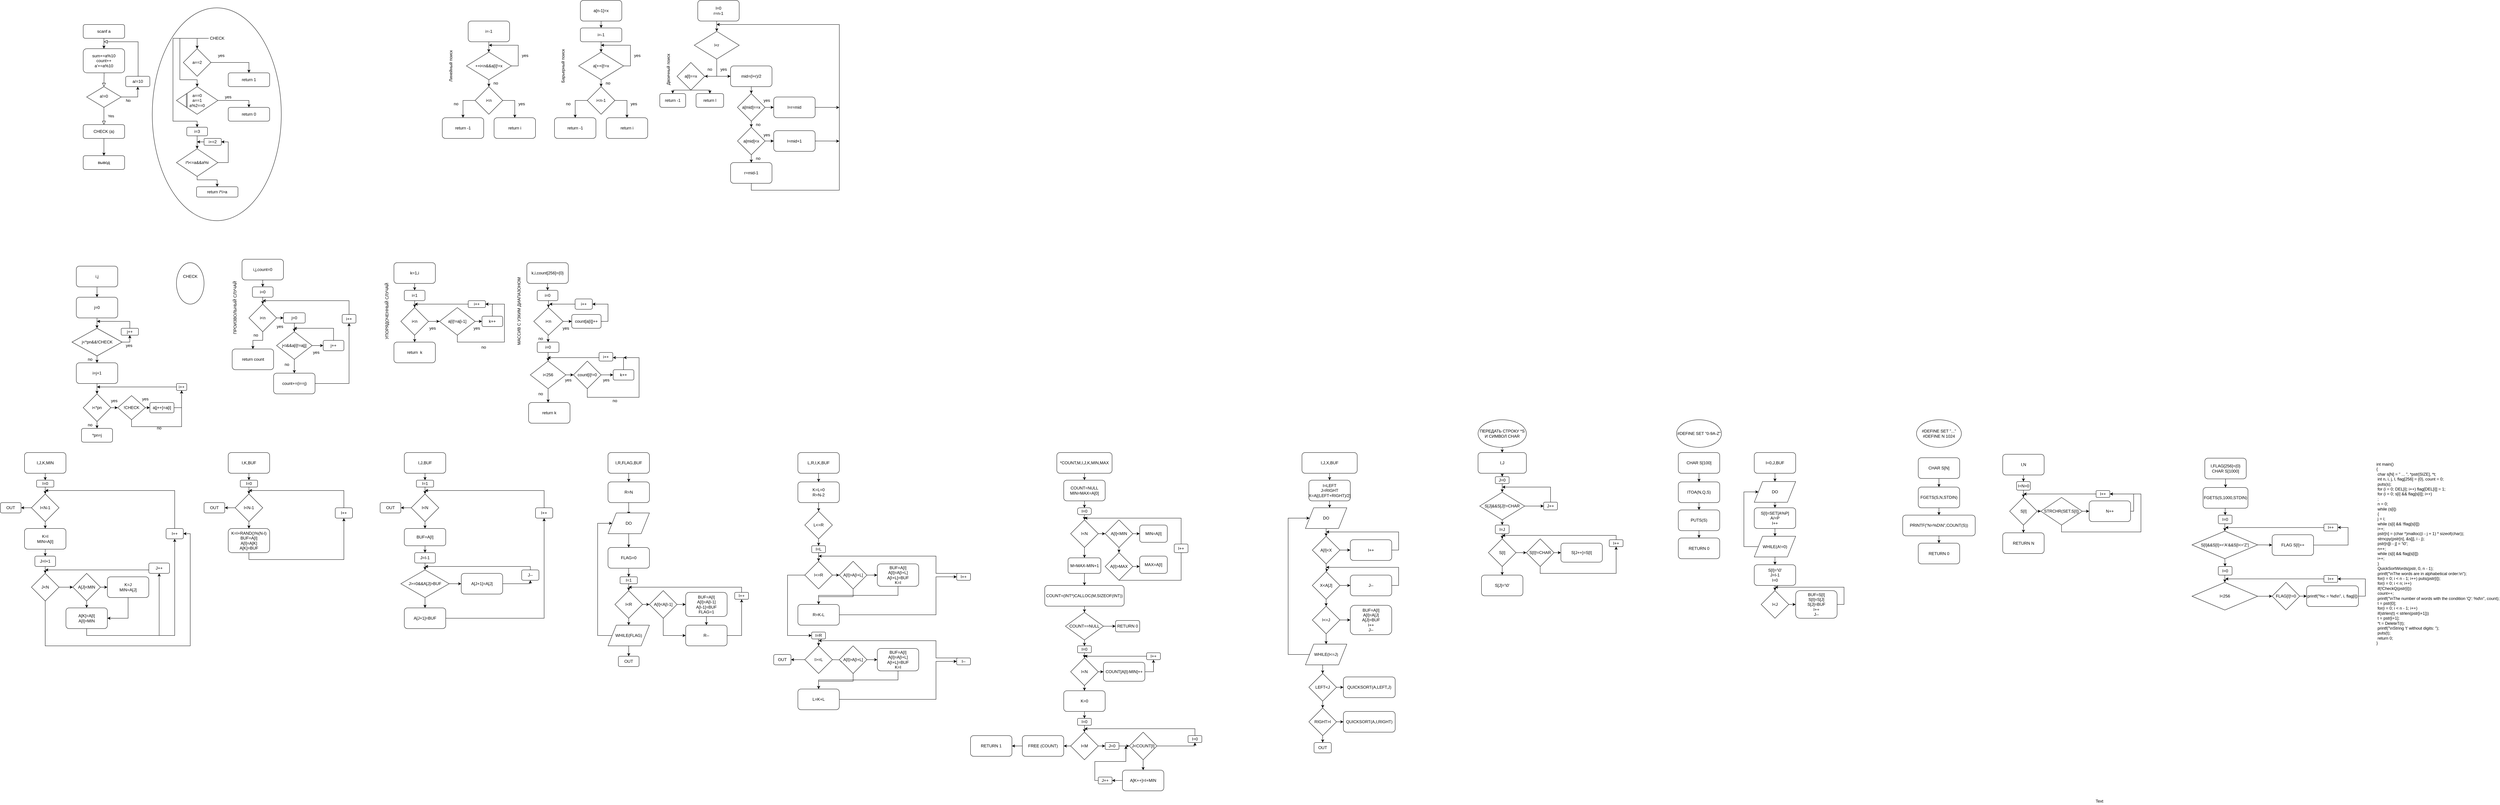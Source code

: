 <mxfile version="12.5.5" type="github">
  <diagram id="C5RBs43oDa-KdzZeNtuy" name="Page-1">
    <mxGraphModel dx="2801" dy="2359" grid="1" gridSize="10" guides="1" tooltips="1" connect="1" arrows="1" fold="1" page="1" pageScale="1" pageWidth="827" pageHeight="1169" math="0" shadow="0">
      <root>
        <mxCell id="WIyWlLk6GJQsqaUBKTNV-0"/>
        <mxCell id="WIyWlLk6GJQsqaUBKTNV-1" parent="WIyWlLk6GJQsqaUBKTNV-0"/>
        <mxCell id="1_-oNqmLX5B8v5c6DyJ9-129" value="return l" style="rounded=1;whiteSpace=wrap;html=1;" parent="WIyWlLk6GJQsqaUBKTNV-1" vertex="1">
          <mxGeometry x="1935" y="210" width="80" height="40" as="geometry"/>
        </mxCell>
        <mxCell id="1_-oNqmLX5B8v5c6DyJ9-34" value="" style="ellipse;whiteSpace=wrap;html=1;rotation=-90;" parent="WIyWlLk6GJQsqaUBKTNV-1" vertex="1">
          <mxGeometry x="238.63" y="83.13" width="616.5" height="373.75" as="geometry"/>
        </mxCell>
        <mxCell id="WIyWlLk6GJQsqaUBKTNV-2" value="" style="rounded=0;html=1;jettySize=auto;orthogonalLoop=1;fontSize=11;endArrow=block;endFill=0;endSize=8;strokeWidth=1;shadow=0;labelBackgroundColor=none;edgeStyle=orthogonalEdgeStyle;" parent="WIyWlLk6GJQsqaUBKTNV-1" target="WIyWlLk6GJQsqaUBKTNV-6" edge="1">
          <mxGeometry relative="1" as="geometry">
            <mxPoint x="220" y="120" as="sourcePoint"/>
          </mxGeometry>
        </mxCell>
        <mxCell id="WIyWlLk6GJQsqaUBKTNV-4" value="Yes" style="rounded=0;html=1;jettySize=auto;orthogonalLoop=1;fontSize=11;endArrow=block;endFill=0;endSize=8;strokeWidth=1;shadow=0;labelBackgroundColor=none;edgeStyle=orthogonalEdgeStyle;entryX=0.5;entryY=0;entryDx=0;entryDy=0;entryPerimeter=0;" parent="WIyWlLk6GJQsqaUBKTNV-1" source="WIyWlLk6GJQsqaUBKTNV-6" target="1_-oNqmLX5B8v5c6DyJ9-2" edge="1">
          <mxGeometry y="20" relative="1" as="geometry">
            <mxPoint as="offset"/>
            <mxPoint x="220" y="290" as="targetPoint"/>
          </mxGeometry>
        </mxCell>
        <mxCell id="WIyWlLk6GJQsqaUBKTNV-5" value="No" style="edgeStyle=orthogonalEdgeStyle;rounded=0;html=1;jettySize=auto;orthogonalLoop=1;fontSize=11;endArrow=block;endFill=0;endSize=8;strokeWidth=1;shadow=0;labelBackgroundColor=none;" parent="WIyWlLk6GJQsqaUBKTNV-1" edge="1">
          <mxGeometry x="-0.904" y="76" relative="1" as="geometry">
            <mxPoint x="47" y="70" as="offset"/>
            <mxPoint x="329" y="160" as="sourcePoint"/>
            <mxPoint x="220" y="60" as="targetPoint"/>
            <Array as="points">
              <mxPoint x="319" y="160"/>
              <mxPoint x="319" y="60"/>
            </Array>
          </mxGeometry>
        </mxCell>
        <mxCell id="1_-oNqmLX5B8v5c6DyJ9-8" value="" style="edgeStyle=orthogonalEdgeStyle;rounded=0;orthogonalLoop=1;jettySize=auto;html=1;entryX=0.5;entryY=1;entryDx=0;entryDy=0;" parent="WIyWlLk6GJQsqaUBKTNV-1" source="WIyWlLk6GJQsqaUBKTNV-6" target="1_-oNqmLX5B8v5c6DyJ9-9" edge="1">
          <mxGeometry relative="1" as="geometry">
            <mxPoint x="310" y="210" as="targetPoint"/>
          </mxGeometry>
        </mxCell>
        <mxCell id="WIyWlLk6GJQsqaUBKTNV-6" value="a!=0" style="rhombus;whiteSpace=wrap;html=1;shadow=0;fontFamily=Helvetica;fontSize=12;align=center;strokeWidth=1;spacing=6;spacingTop=-4;" parent="WIyWlLk6GJQsqaUBKTNV-1" vertex="1">
          <mxGeometry x="170" y="190" width="100" height="60" as="geometry"/>
        </mxCell>
        <mxCell id="1_-oNqmLX5B8v5c6DyJ9-3" style="edgeStyle=orthogonalEdgeStyle;rounded=0;orthogonalLoop=1;jettySize=auto;html=1;exitX=0.5;exitY=1;exitDx=0;exitDy=0;entryX=0.5;entryY=0;entryDx=0;entryDy=0;" parent="WIyWlLk6GJQsqaUBKTNV-1" source="1_-oNqmLX5B8v5c6DyJ9-0" target="1_-oNqmLX5B8v5c6DyJ9-1" edge="1">
          <mxGeometry relative="1" as="geometry"/>
        </mxCell>
        <mxCell id="1_-oNqmLX5B8v5c6DyJ9-0" value="scanf a" style="rounded=1;whiteSpace=wrap;html=1;fontSize=12;glass=0;strokeWidth=1;shadow=0;" parent="WIyWlLk6GJQsqaUBKTNV-1" vertex="1">
          <mxGeometry x="160" y="10" width="120" height="40" as="geometry"/>
        </mxCell>
        <mxCell id="1_-oNqmLX5B8v5c6DyJ9-1" value="sum+=a%10&lt;br&gt;count++&lt;br&gt;a&#39;+=a%10" style="rounded=1;whiteSpace=wrap;html=1;fontSize=12;glass=0;strokeWidth=1;shadow=0;" parent="WIyWlLk6GJQsqaUBKTNV-1" vertex="1">
          <mxGeometry x="160" y="80" width="120" height="70" as="geometry"/>
        </mxCell>
        <mxCell id="1_-oNqmLX5B8v5c6DyJ9-12" style="edgeStyle=orthogonalEdgeStyle;rounded=0;orthogonalLoop=1;jettySize=auto;html=1;exitX=0.5;exitY=1;exitDx=0;exitDy=0;" parent="WIyWlLk6GJQsqaUBKTNV-1" source="1_-oNqmLX5B8v5c6DyJ9-2" target="1_-oNqmLX5B8v5c6DyJ9-11" edge="1">
          <mxGeometry relative="1" as="geometry"/>
        </mxCell>
        <mxCell id="1_-oNqmLX5B8v5c6DyJ9-2" value="CHECK (a)" style="rounded=1;whiteSpace=wrap;html=1;" parent="WIyWlLk6GJQsqaUBKTNV-1" vertex="1">
          <mxGeometry x="160" y="300" width="120" height="40" as="geometry"/>
        </mxCell>
        <mxCell id="1_-oNqmLX5B8v5c6DyJ9-9" value="a/=10" style="rounded=1;whiteSpace=wrap;html=1;" parent="WIyWlLk6GJQsqaUBKTNV-1" vertex="1">
          <mxGeometry x="283" y="160" width="70" height="30" as="geometry"/>
        </mxCell>
        <mxCell id="1_-oNqmLX5B8v5c6DyJ9-11" value="вывод" style="rounded=1;whiteSpace=wrap;html=1;" parent="WIyWlLk6GJQsqaUBKTNV-1" vertex="1">
          <mxGeometry x="160" y="390" width="120" height="40" as="geometry"/>
        </mxCell>
        <mxCell id="1_-oNqmLX5B8v5c6DyJ9-14" style="edgeStyle=orthogonalEdgeStyle;rounded=0;orthogonalLoop=1;jettySize=auto;html=1;exitX=1;exitY=0.5;exitDx=0;exitDy=0;entryX=0.5;entryY=0;entryDx=0;entryDy=0;" parent="WIyWlLk6GJQsqaUBKTNV-1" source="1_-oNqmLX5B8v5c6DyJ9-13" target="1_-oNqmLX5B8v5c6DyJ9-17" edge="1">
          <mxGeometry relative="1" as="geometry">
            <mxPoint x="630" y="120" as="targetPoint"/>
          </mxGeometry>
        </mxCell>
        <mxCell id="1_-oNqmLX5B8v5c6DyJ9-13" value="a==2" style="rhombus;whiteSpace=wrap;html=1;" parent="WIyWlLk6GJQsqaUBKTNV-1" vertex="1">
          <mxGeometry x="450" y="80" width="80" height="80" as="geometry"/>
        </mxCell>
        <mxCell id="1_-oNqmLX5B8v5c6DyJ9-17" value="return 1" style="rounded=1;whiteSpace=wrap;html=1;" parent="WIyWlLk6GJQsqaUBKTNV-1" vertex="1">
          <mxGeometry x="580" y="150" width="120" height="40" as="geometry"/>
        </mxCell>
        <mxCell id="1_-oNqmLX5B8v5c6DyJ9-19" value="yes" style="text;html=1;strokeColor=none;fillColor=none;align=center;verticalAlign=middle;whiteSpace=wrap;rounded=0;" parent="WIyWlLk6GJQsqaUBKTNV-1" vertex="1">
          <mxGeometry x="540" y="90" width="40" height="20" as="geometry"/>
        </mxCell>
        <mxCell id="1_-oNqmLX5B8v5c6DyJ9-28" style="edgeStyle=orthogonalEdgeStyle;rounded=0;orthogonalLoop=1;jettySize=auto;html=1;exitX=1;exitY=0.5;exitDx=0;exitDy=0;entryX=0.5;entryY=0;entryDx=0;entryDy=0;" parent="WIyWlLk6GJQsqaUBKTNV-1" source="1_-oNqmLX5B8v5c6DyJ9-21" target="1_-oNqmLX5B8v5c6DyJ9-29" edge="1">
          <mxGeometry relative="1" as="geometry">
            <mxPoint x="640.0" y="230.167" as="targetPoint"/>
          </mxGeometry>
        </mxCell>
        <mxCell id="1_-oNqmLX5B8v5c6DyJ9-21" value="a==0&lt;br&gt;a==1&lt;br&gt;a%2==0" style="rhombus;whiteSpace=wrap;html=1;" parent="WIyWlLk6GJQsqaUBKTNV-1" vertex="1">
          <mxGeometry x="430" y="190" width="120" height="80" as="geometry"/>
        </mxCell>
        <mxCell id="1_-oNqmLX5B8v5c6DyJ9-24" value="" style="shape=link;html=1;width=2.5;entryX=0;entryY=0;entryDx=0;entryDy=0;exitX=0;exitY=1;exitDx=0;exitDy=0;" parent="WIyWlLk6GJQsqaUBKTNV-1" source="1_-oNqmLX5B8v5c6DyJ9-21" target="1_-oNqmLX5B8v5c6DyJ9-21" edge="1">
          <mxGeometry width="50" height="50" relative="1" as="geometry">
            <mxPoint x="460" y="240" as="sourcePoint"/>
            <mxPoint x="460" y="220" as="targetPoint"/>
          </mxGeometry>
        </mxCell>
        <mxCell id="1_-oNqmLX5B8v5c6DyJ9-29" value="return 0" style="rounded=1;whiteSpace=wrap;html=1;" parent="WIyWlLk6GJQsqaUBKTNV-1" vertex="1">
          <mxGeometry x="580" y="250" width="120" height="40" as="geometry"/>
        </mxCell>
        <mxCell id="1_-oNqmLX5B8v5c6DyJ9-30" value="yes" style="text;html=1;strokeColor=none;fillColor=none;align=center;verticalAlign=middle;whiteSpace=wrap;rounded=0;" parent="WIyWlLk6GJQsqaUBKTNV-1" vertex="1">
          <mxGeometry x="560" y="210" width="40" height="20" as="geometry"/>
        </mxCell>
        <mxCell id="1_-oNqmLX5B8v5c6DyJ9-50" style="edgeStyle=orthogonalEdgeStyle;rounded=0;orthogonalLoop=1;jettySize=auto;html=1;exitX=0;exitY=0.5;exitDx=0;exitDy=0;entryX=0.5;entryY=0;entryDx=0;entryDy=0;" parent="WIyWlLk6GJQsqaUBKTNV-1" source="1_-oNqmLX5B8v5c6DyJ9-35" target="1_-oNqmLX5B8v5c6DyJ9-13" edge="1">
          <mxGeometry relative="1" as="geometry"/>
        </mxCell>
        <mxCell id="1_-oNqmLX5B8v5c6DyJ9-51" style="edgeStyle=orthogonalEdgeStyle;rounded=0;orthogonalLoop=1;jettySize=auto;html=1;exitX=0;exitY=0.5;exitDx=0;exitDy=0;entryX=0.5;entryY=0;entryDx=0;entryDy=0;" parent="WIyWlLk6GJQsqaUBKTNV-1" source="1_-oNqmLX5B8v5c6DyJ9-35" target="1_-oNqmLX5B8v5c6DyJ9-21" edge="1">
          <mxGeometry relative="1" as="geometry">
            <Array as="points">
              <mxPoint x="440" y="50"/>
              <mxPoint x="440" y="170"/>
              <mxPoint x="490" y="170"/>
            </Array>
          </mxGeometry>
        </mxCell>
        <mxCell id="1_-oNqmLX5B8v5c6DyJ9-52" style="edgeStyle=orthogonalEdgeStyle;rounded=0;orthogonalLoop=1;jettySize=auto;html=1;exitX=0;exitY=0.5;exitDx=0;exitDy=0;entryX=0.5;entryY=0;entryDx=0;entryDy=0;" parent="WIyWlLk6GJQsqaUBKTNV-1" source="1_-oNqmLX5B8v5c6DyJ9-35" target="1_-oNqmLX5B8v5c6DyJ9-38" edge="1">
          <mxGeometry relative="1" as="geometry">
            <Array as="points">
              <mxPoint x="420" y="50"/>
              <mxPoint x="420" y="290"/>
              <mxPoint x="490" y="290"/>
            </Array>
          </mxGeometry>
        </mxCell>
        <mxCell id="1_-oNqmLX5B8v5c6DyJ9-35" value="CHECK" style="text;html=1;strokeColor=none;fillColor=none;align=center;verticalAlign=middle;whiteSpace=wrap;rounded=0;" parent="WIyWlLk6GJQsqaUBKTNV-1" vertex="1">
          <mxGeometry x="523.25" y="40" width="50" height="20" as="geometry"/>
        </mxCell>
        <mxCell id="1_-oNqmLX5B8v5c6DyJ9-40" style="edgeStyle=orthogonalEdgeStyle;rounded=0;orthogonalLoop=1;jettySize=auto;html=1;exitX=0.5;exitY=1;exitDx=0;exitDy=0;entryX=0.5;entryY=0;entryDx=0;entryDy=0;" parent="WIyWlLk6GJQsqaUBKTNV-1" source="1_-oNqmLX5B8v5c6DyJ9-38" target="1_-oNqmLX5B8v5c6DyJ9-39" edge="1">
          <mxGeometry relative="1" as="geometry"/>
        </mxCell>
        <mxCell id="1_-oNqmLX5B8v5c6DyJ9-38" value="i=3" style="rounded=1;whiteSpace=wrap;html=1;" parent="WIyWlLk6GJQsqaUBKTNV-1" vertex="1">
          <mxGeometry x="460" y="307.5" width="60" height="25" as="geometry"/>
        </mxCell>
        <mxCell id="1_-oNqmLX5B8v5c6DyJ9-49" style="edgeStyle=orthogonalEdgeStyle;rounded=0;orthogonalLoop=1;jettySize=auto;html=1;exitX=0.5;exitY=1;exitDx=0;exitDy=0;" parent="WIyWlLk6GJQsqaUBKTNV-1" source="1_-oNqmLX5B8v5c6DyJ9-39" target="1_-oNqmLX5B8v5c6DyJ9-48" edge="1">
          <mxGeometry relative="1" as="geometry">
            <Array as="points">
              <mxPoint x="490" y="460"/>
              <mxPoint x="548" y="460"/>
            </Array>
          </mxGeometry>
        </mxCell>
        <mxCell id="1_-oNqmLX5B8v5c6DyJ9-39" value="i*i&amp;lt;=a&amp;amp;&amp;amp;a%i" style="rhombus;whiteSpace=wrap;html=1;" parent="WIyWlLk6GJQsqaUBKTNV-1" vertex="1">
          <mxGeometry x="430" y="370" width="120" height="80" as="geometry"/>
        </mxCell>
        <mxCell id="1_-oNqmLX5B8v5c6DyJ9-41" style="edgeStyle=orthogonalEdgeStyle;rounded=0;orthogonalLoop=1;jettySize=auto;html=1;exitX=1;exitY=0.5;exitDx=0;exitDy=0;entryX=1;entryY=0.5;entryDx=0;entryDy=0;" parent="WIyWlLk6GJQsqaUBKTNV-1" source="1_-oNqmLX5B8v5c6DyJ9-39" target="1_-oNqmLX5B8v5c6DyJ9-42" edge="1">
          <mxGeometry relative="1" as="geometry">
            <mxPoint x="490" y="350" as="targetPoint"/>
            <Array as="points">
              <mxPoint x="580" y="410"/>
              <mxPoint x="580" y="350"/>
            </Array>
          </mxGeometry>
        </mxCell>
        <mxCell id="1_-oNqmLX5B8v5c6DyJ9-43" style="edgeStyle=orthogonalEdgeStyle;rounded=0;orthogonalLoop=1;jettySize=auto;html=1;exitX=0;exitY=0.5;exitDx=0;exitDy=0;" parent="WIyWlLk6GJQsqaUBKTNV-1" source="1_-oNqmLX5B8v5c6DyJ9-42" edge="1">
          <mxGeometry relative="1" as="geometry">
            <mxPoint x="489.667" y="350.333" as="targetPoint"/>
          </mxGeometry>
        </mxCell>
        <mxCell id="1_-oNqmLX5B8v5c6DyJ9-42" value="i+=2" style="rounded=1;whiteSpace=wrap;html=1;" parent="WIyWlLk6GJQsqaUBKTNV-1" vertex="1">
          <mxGeometry x="510" y="340" width="50" height="20" as="geometry"/>
        </mxCell>
        <mxCell id="1_-oNqmLX5B8v5c6DyJ9-48" value="return i*i&amp;gt;a" style="rounded=1;whiteSpace=wrap;html=1;" parent="WIyWlLk6GJQsqaUBKTNV-1" vertex="1">
          <mxGeometry x="488.25" y="480" width="120" height="30" as="geometry"/>
        </mxCell>
        <mxCell id="1_-oNqmLX5B8v5c6DyJ9-57" style="edgeStyle=orthogonalEdgeStyle;rounded=0;orthogonalLoop=1;jettySize=auto;html=1;exitX=0.5;exitY=1;exitDx=0;exitDy=0;" parent="WIyWlLk6GJQsqaUBKTNV-1" source="1_-oNqmLX5B8v5c6DyJ9-53" edge="1">
          <mxGeometry relative="1" as="geometry">
            <mxPoint x="1334.667" y="90.333" as="targetPoint"/>
          </mxGeometry>
        </mxCell>
        <mxCell id="1_-oNqmLX5B8v5c6DyJ9-53" value="i=-1" style="rounded=1;whiteSpace=wrap;html=1;" parent="WIyWlLk6GJQsqaUBKTNV-1" vertex="1">
          <mxGeometry x="1275" width="120" height="60" as="geometry"/>
        </mxCell>
        <mxCell id="1_-oNqmLX5B8v5c6DyJ9-58" style="edgeStyle=orthogonalEdgeStyle;rounded=0;orthogonalLoop=1;jettySize=auto;html=1;exitX=0.5;exitY=1;exitDx=0;exitDy=0;entryX=0.5;entryY=0;entryDx=0;entryDy=0;" parent="WIyWlLk6GJQsqaUBKTNV-1" source="1_-oNqmLX5B8v5c6DyJ9-54" target="1_-oNqmLX5B8v5c6DyJ9-59" edge="1">
          <mxGeometry relative="1" as="geometry"/>
        </mxCell>
        <mxCell id="1_-oNqmLX5B8v5c6DyJ9-54" value="++i&amp;lt;n&amp;amp;&amp;amp;a[i]!=x" style="rhombus;whiteSpace=wrap;html=1;" parent="WIyWlLk6GJQsqaUBKTNV-1" vertex="1">
          <mxGeometry x="1270" y="90" width="130" height="80" as="geometry"/>
        </mxCell>
        <mxCell id="1_-oNqmLX5B8v5c6DyJ9-55" value="return -1" style="rounded=1;whiteSpace=wrap;html=1;" parent="WIyWlLk6GJQsqaUBKTNV-1" vertex="1">
          <mxGeometry x="1200" y="280" width="120" height="60" as="geometry"/>
        </mxCell>
        <mxCell id="1_-oNqmLX5B8v5c6DyJ9-56" style="edgeStyle=orthogonalEdgeStyle;rounded=0;orthogonalLoop=1;jettySize=auto;html=1;exitX=1;exitY=0.5;exitDx=0;exitDy=0;" parent="WIyWlLk6GJQsqaUBKTNV-1" source="1_-oNqmLX5B8v5c6DyJ9-54" edge="1">
          <mxGeometry relative="1" as="geometry">
            <mxPoint x="1335" y="70" as="targetPoint"/>
            <Array as="points">
              <mxPoint x="1420" y="130"/>
              <mxPoint x="1420" y="70"/>
              <mxPoint x="1335" y="70"/>
            </Array>
          </mxGeometry>
        </mxCell>
        <mxCell id="1_-oNqmLX5B8v5c6DyJ9-60" style="edgeStyle=orthogonalEdgeStyle;rounded=0;orthogonalLoop=1;jettySize=auto;html=1;exitX=1;exitY=0.5;exitDx=0;exitDy=0;entryX=0.5;entryY=0;entryDx=0;entryDy=0;" parent="WIyWlLk6GJQsqaUBKTNV-1" source="1_-oNqmLX5B8v5c6DyJ9-59" target="1_-oNqmLX5B8v5c6DyJ9-61" edge="1">
          <mxGeometry relative="1" as="geometry">
            <mxPoint x="1530" y="290" as="targetPoint"/>
          </mxGeometry>
        </mxCell>
        <mxCell id="1_-oNqmLX5B8v5c6DyJ9-62" style="edgeStyle=orthogonalEdgeStyle;rounded=0;orthogonalLoop=1;jettySize=auto;html=1;exitX=0;exitY=0.5;exitDx=0;exitDy=0;entryX=0.5;entryY=0;entryDx=0;entryDy=0;" parent="WIyWlLk6GJQsqaUBKTNV-1" source="1_-oNqmLX5B8v5c6DyJ9-59" target="1_-oNqmLX5B8v5c6DyJ9-55" edge="1">
          <mxGeometry relative="1" as="geometry"/>
        </mxCell>
        <mxCell id="1_-oNqmLX5B8v5c6DyJ9-59" value="i&amp;lt;n" style="rhombus;whiteSpace=wrap;html=1;" parent="WIyWlLk6GJQsqaUBKTNV-1" vertex="1">
          <mxGeometry x="1295" y="190" width="80" height="80" as="geometry"/>
        </mxCell>
        <mxCell id="1_-oNqmLX5B8v5c6DyJ9-61" value="return i" style="rounded=1;whiteSpace=wrap;html=1;" parent="WIyWlLk6GJQsqaUBKTNV-1" vertex="1">
          <mxGeometry x="1350" y="280" width="120" height="60" as="geometry"/>
        </mxCell>
        <mxCell id="1_-oNqmLX5B8v5c6DyJ9-63" value="yes" style="text;html=1;strokeColor=none;fillColor=none;align=center;verticalAlign=middle;whiteSpace=wrap;rounded=0;" parent="WIyWlLk6GJQsqaUBKTNV-1" vertex="1">
          <mxGeometry x="1410" y="230" width="40" height="20" as="geometry"/>
        </mxCell>
        <mxCell id="1_-oNqmLX5B8v5c6DyJ9-64" value="no" style="text;html=1;strokeColor=none;fillColor=none;align=center;verticalAlign=middle;whiteSpace=wrap;rounded=0;" parent="WIyWlLk6GJQsqaUBKTNV-1" vertex="1">
          <mxGeometry x="1219.67" y="230" width="40" height="20" as="geometry"/>
        </mxCell>
        <mxCell id="1_-oNqmLX5B8v5c6DyJ9-65" value="yes" style="text;html=1;strokeColor=none;fillColor=none;align=center;verticalAlign=middle;whiteSpace=wrap;rounded=0;" parent="WIyWlLk6GJQsqaUBKTNV-1" vertex="1">
          <mxGeometry x="1420" y="90" width="40" height="20" as="geometry"/>
        </mxCell>
        <mxCell id="1_-oNqmLX5B8v5c6DyJ9-66" value="no" style="text;html=1;strokeColor=none;fillColor=none;align=center;verticalAlign=middle;whiteSpace=wrap;rounded=0;" parent="WIyWlLk6GJQsqaUBKTNV-1" vertex="1">
          <mxGeometry x="1335" y="170" width="40" height="20" as="geometry"/>
        </mxCell>
        <mxCell id="1_-oNqmLX5B8v5c6DyJ9-67" value="Линейный поиск" style="text;html=1;strokeColor=none;fillColor=none;align=center;verticalAlign=middle;whiteSpace=wrap;rounded=0;rotation=-90;" parent="WIyWlLk6GJQsqaUBKTNV-1" vertex="1">
          <mxGeometry x="1155" y="120" width="140" height="20" as="geometry"/>
        </mxCell>
        <mxCell id="1_-oNqmLX5B8v5c6DyJ9-85" style="edgeStyle=orthogonalEdgeStyle;rounded=0;orthogonalLoop=1;jettySize=auto;html=1;exitX=0.5;exitY=1;exitDx=0;exitDy=0;entryX=0.5;entryY=0;entryDx=0;entryDy=0;" parent="WIyWlLk6GJQsqaUBKTNV-1" source="1_-oNqmLX5B8v5c6DyJ9-69" target="1_-oNqmLX5B8v5c6DyJ9-83" edge="1">
          <mxGeometry relative="1" as="geometry"/>
        </mxCell>
        <mxCell id="1_-oNqmLX5B8v5c6DyJ9-69" value="a[n-1]=x" style="rounded=1;whiteSpace=wrap;html=1;" parent="WIyWlLk6GJQsqaUBKTNV-1" vertex="1">
          <mxGeometry x="1600" y="-60" width="120" height="60" as="geometry"/>
        </mxCell>
        <mxCell id="1_-oNqmLX5B8v5c6DyJ9-70" style="edgeStyle=orthogonalEdgeStyle;rounded=0;orthogonalLoop=1;jettySize=auto;html=1;exitX=0.5;exitY=1;exitDx=0;exitDy=0;entryX=0.5;entryY=0;entryDx=0;entryDy=0;" parent="WIyWlLk6GJQsqaUBKTNV-1" source="1_-oNqmLX5B8v5c6DyJ9-71" target="1_-oNqmLX5B8v5c6DyJ9-76" edge="1">
          <mxGeometry relative="1" as="geometry"/>
        </mxCell>
        <mxCell id="1_-oNqmLX5B8v5c6DyJ9-71" value="a[++i]!=x" style="rhombus;whiteSpace=wrap;html=1;" parent="WIyWlLk6GJQsqaUBKTNV-1" vertex="1">
          <mxGeometry x="1595" y="90" width="130" height="80" as="geometry"/>
        </mxCell>
        <mxCell id="1_-oNqmLX5B8v5c6DyJ9-72" value="return -1" style="rounded=1;whiteSpace=wrap;html=1;" parent="WIyWlLk6GJQsqaUBKTNV-1" vertex="1">
          <mxGeometry x="1525" y="280" width="120" height="60" as="geometry"/>
        </mxCell>
        <mxCell id="1_-oNqmLX5B8v5c6DyJ9-73" style="edgeStyle=orthogonalEdgeStyle;rounded=0;orthogonalLoop=1;jettySize=auto;html=1;exitX=1;exitY=0.5;exitDx=0;exitDy=0;" parent="WIyWlLk6GJQsqaUBKTNV-1" source="1_-oNqmLX5B8v5c6DyJ9-71" edge="1">
          <mxGeometry relative="1" as="geometry">
            <mxPoint x="1659.667" y="70.333" as="targetPoint"/>
            <Array as="points">
              <mxPoint x="1745" y="130"/>
              <mxPoint x="1745" y="70"/>
              <mxPoint x="1660" y="70"/>
            </Array>
          </mxGeometry>
        </mxCell>
        <mxCell id="1_-oNqmLX5B8v5c6DyJ9-74" style="edgeStyle=orthogonalEdgeStyle;rounded=0;orthogonalLoop=1;jettySize=auto;html=1;exitX=1;exitY=0.5;exitDx=0;exitDy=0;entryX=0.5;entryY=0;entryDx=0;entryDy=0;" parent="WIyWlLk6GJQsqaUBKTNV-1" source="1_-oNqmLX5B8v5c6DyJ9-76" target="1_-oNqmLX5B8v5c6DyJ9-77" edge="1">
          <mxGeometry relative="1" as="geometry">
            <mxPoint x="1855" y="290" as="targetPoint"/>
          </mxGeometry>
        </mxCell>
        <mxCell id="1_-oNqmLX5B8v5c6DyJ9-75" style="edgeStyle=orthogonalEdgeStyle;rounded=0;orthogonalLoop=1;jettySize=auto;html=1;exitX=0;exitY=0.5;exitDx=0;exitDy=0;entryX=0.5;entryY=0;entryDx=0;entryDy=0;" parent="WIyWlLk6GJQsqaUBKTNV-1" source="1_-oNqmLX5B8v5c6DyJ9-76" target="1_-oNqmLX5B8v5c6DyJ9-72" edge="1">
          <mxGeometry relative="1" as="geometry"/>
        </mxCell>
        <mxCell id="1_-oNqmLX5B8v5c6DyJ9-76" value="i&amp;lt;n-1" style="rhombus;whiteSpace=wrap;html=1;" parent="WIyWlLk6GJQsqaUBKTNV-1" vertex="1">
          <mxGeometry x="1620" y="190" width="80" height="80" as="geometry"/>
        </mxCell>
        <mxCell id="1_-oNqmLX5B8v5c6DyJ9-77" value="return i" style="rounded=1;whiteSpace=wrap;html=1;" parent="WIyWlLk6GJQsqaUBKTNV-1" vertex="1">
          <mxGeometry x="1675" y="280" width="120" height="60" as="geometry"/>
        </mxCell>
        <mxCell id="1_-oNqmLX5B8v5c6DyJ9-78" value="yes" style="text;html=1;strokeColor=none;fillColor=none;align=center;verticalAlign=middle;whiteSpace=wrap;rounded=0;" parent="WIyWlLk6GJQsqaUBKTNV-1" vertex="1">
          <mxGeometry x="1735" y="230" width="40" height="20" as="geometry"/>
        </mxCell>
        <mxCell id="1_-oNqmLX5B8v5c6DyJ9-79" value="no" style="text;html=1;strokeColor=none;fillColor=none;align=center;verticalAlign=middle;whiteSpace=wrap;rounded=0;" parent="WIyWlLk6GJQsqaUBKTNV-1" vertex="1">
          <mxGeometry x="1544.67" y="230" width="40" height="20" as="geometry"/>
        </mxCell>
        <mxCell id="1_-oNqmLX5B8v5c6DyJ9-80" value="yes" style="text;html=1;strokeColor=none;fillColor=none;align=center;verticalAlign=middle;whiteSpace=wrap;rounded=0;" parent="WIyWlLk6GJQsqaUBKTNV-1" vertex="1">
          <mxGeometry x="1745" y="90" width="40" height="20" as="geometry"/>
        </mxCell>
        <mxCell id="1_-oNqmLX5B8v5c6DyJ9-81" value="no" style="text;html=1;strokeColor=none;fillColor=none;align=center;verticalAlign=middle;whiteSpace=wrap;rounded=0;" parent="WIyWlLk6GJQsqaUBKTNV-1" vertex="1">
          <mxGeometry x="1660" y="170" width="40" height="20" as="geometry"/>
        </mxCell>
        <mxCell id="1_-oNqmLX5B8v5c6DyJ9-82" value="Барьерный поиск" style="text;html=1;strokeColor=none;fillColor=none;align=center;verticalAlign=middle;whiteSpace=wrap;rounded=0;rotation=-90;" parent="WIyWlLk6GJQsqaUBKTNV-1" vertex="1">
          <mxGeometry x="1480" y="120" width="140" height="20" as="geometry"/>
        </mxCell>
        <mxCell id="1_-oNqmLX5B8v5c6DyJ9-86" style="edgeStyle=orthogonalEdgeStyle;rounded=0;orthogonalLoop=1;jettySize=auto;html=1;exitX=0.5;exitY=1;exitDx=0;exitDy=0;entryX=0.5;entryY=0;entryDx=0;entryDy=0;" parent="WIyWlLk6GJQsqaUBKTNV-1" source="1_-oNqmLX5B8v5c6DyJ9-83" target="1_-oNqmLX5B8v5c6DyJ9-71" edge="1">
          <mxGeometry relative="1" as="geometry"/>
        </mxCell>
        <mxCell id="1_-oNqmLX5B8v5c6DyJ9-83" value="i=-1" style="rounded=1;whiteSpace=wrap;html=1;" parent="WIyWlLk6GJQsqaUBKTNV-1" vertex="1">
          <mxGeometry x="1600" y="20" width="120" height="40" as="geometry"/>
        </mxCell>
        <mxCell id="1_-oNqmLX5B8v5c6DyJ9-87" style="edgeStyle=orthogonalEdgeStyle;rounded=0;orthogonalLoop=1;jettySize=auto;html=1;exitX=0.5;exitY=1;exitDx=0;exitDy=0;entryX=0.5;entryY=0;entryDx=0;entryDy=0;" parent="WIyWlLk6GJQsqaUBKTNV-1" source="1_-oNqmLX5B8v5c6DyJ9-88" target="1_-oNqmLX5B8v5c6DyJ9-90" edge="1">
          <mxGeometry relative="1" as="geometry">
            <mxPoint x="1999.667" y="20.333" as="targetPoint"/>
          </mxGeometry>
        </mxCell>
        <mxCell id="1_-oNqmLX5B8v5c6DyJ9-88" value="l=0&lt;br&gt;r=n-1" style="rounded=1;whiteSpace=wrap;html=1;" parent="WIyWlLk6GJQsqaUBKTNV-1" vertex="1">
          <mxGeometry x="1940" y="-60" width="120" height="60" as="geometry"/>
        </mxCell>
        <mxCell id="1_-oNqmLX5B8v5c6DyJ9-89" style="edgeStyle=orthogonalEdgeStyle;rounded=0;orthogonalLoop=1;jettySize=auto;html=1;exitX=0.5;exitY=1;exitDx=0;exitDy=0;entryX=0;entryY=0.5;entryDx=0;entryDy=0;" parent="WIyWlLk6GJQsqaUBKTNV-1" source="1_-oNqmLX5B8v5c6DyJ9-90" target="1_-oNqmLX5B8v5c6DyJ9-104" edge="1">
          <mxGeometry relative="1" as="geometry">
            <mxPoint x="1999.667" y="190.333" as="targetPoint"/>
            <Array as="points"/>
          </mxGeometry>
        </mxCell>
        <mxCell id="1_-oNqmLX5B8v5c6DyJ9-127" style="edgeStyle=orthogonalEdgeStyle;rounded=0;orthogonalLoop=1;jettySize=auto;html=1;exitX=0.5;exitY=1;exitDx=0;exitDy=0;entryX=1;entryY=0.5;entryDx=0;entryDy=0;" parent="WIyWlLk6GJQsqaUBKTNV-1" source="1_-oNqmLX5B8v5c6DyJ9-90" target="1_-oNqmLX5B8v5c6DyJ9-126" edge="1">
          <mxGeometry relative="1" as="geometry"/>
        </mxCell>
        <mxCell id="1_-oNqmLX5B8v5c6DyJ9-90" value="l&amp;lt;r" style="rhombus;whiteSpace=wrap;html=1;" parent="WIyWlLk6GJQsqaUBKTNV-1" vertex="1">
          <mxGeometry x="1930" y="30" width="130" height="80" as="geometry"/>
        </mxCell>
        <mxCell id="1_-oNqmLX5B8v5c6DyJ9-99" value="yes" style="text;html=1;strokeColor=none;fillColor=none;align=center;verticalAlign=middle;whiteSpace=wrap;rounded=0;" parent="WIyWlLk6GJQsqaUBKTNV-1" vertex="1">
          <mxGeometry x="1995" y="130" width="40" height="20" as="geometry"/>
        </mxCell>
        <mxCell id="1_-oNqmLX5B8v5c6DyJ9-101" value="Двоичный поиск" style="text;html=1;strokeColor=none;fillColor=none;align=center;verticalAlign=middle;whiteSpace=wrap;rounded=0;rotation=-90;" parent="WIyWlLk6GJQsqaUBKTNV-1" vertex="1">
          <mxGeometry x="1785" y="130" width="140" height="20" as="geometry"/>
        </mxCell>
        <mxCell id="1_-oNqmLX5B8v5c6DyJ9-108" style="edgeStyle=orthogonalEdgeStyle;rounded=0;orthogonalLoop=1;jettySize=auto;html=1;exitX=0.5;exitY=1;exitDx=0;exitDy=0;entryX=0.5;entryY=0;entryDx=0;entryDy=0;" parent="WIyWlLk6GJQsqaUBKTNV-1" source="1_-oNqmLX5B8v5c6DyJ9-104" target="1_-oNqmLX5B8v5c6DyJ9-105" edge="1">
          <mxGeometry relative="1" as="geometry"/>
        </mxCell>
        <mxCell id="1_-oNqmLX5B8v5c6DyJ9-104" value="mid=(l+r)/2" style="rounded=1;whiteSpace=wrap;html=1;" parent="WIyWlLk6GJQsqaUBKTNV-1" vertex="1">
          <mxGeometry x="2035" y="130" width="120" height="60" as="geometry"/>
        </mxCell>
        <mxCell id="1_-oNqmLX5B8v5c6DyJ9-111" style="edgeStyle=orthogonalEdgeStyle;rounded=0;orthogonalLoop=1;jettySize=auto;html=1;exitX=1;exitY=0.5;exitDx=0;exitDy=0;entryX=0;entryY=0.5;entryDx=0;entryDy=0;" parent="WIyWlLk6GJQsqaUBKTNV-1" source="1_-oNqmLX5B8v5c6DyJ9-105" target="1_-oNqmLX5B8v5c6DyJ9-109" edge="1">
          <mxGeometry relative="1" as="geometry"/>
        </mxCell>
        <mxCell id="1_-oNqmLX5B8v5c6DyJ9-114" style="edgeStyle=orthogonalEdgeStyle;rounded=0;orthogonalLoop=1;jettySize=auto;html=1;exitX=0.5;exitY=1;exitDx=0;exitDy=0;entryX=0.5;entryY=0;entryDx=0;entryDy=0;" parent="WIyWlLk6GJQsqaUBKTNV-1" source="1_-oNqmLX5B8v5c6DyJ9-105" target="1_-oNqmLX5B8v5c6DyJ9-113" edge="1">
          <mxGeometry relative="1" as="geometry"/>
        </mxCell>
        <mxCell id="1_-oNqmLX5B8v5c6DyJ9-105" value="&lt;span style=&quot;white-space: normal&quot;&gt;a[mid]==x&lt;/span&gt;" style="rhombus;whiteSpace=wrap;html=1;" parent="WIyWlLk6GJQsqaUBKTNV-1" vertex="1">
          <mxGeometry x="2055" y="210" width="80" height="80" as="geometry"/>
        </mxCell>
        <mxCell id="1_-oNqmLX5B8v5c6DyJ9-124" style="edgeStyle=orthogonalEdgeStyle;rounded=0;orthogonalLoop=1;jettySize=auto;html=1;exitX=1;exitY=0.5;exitDx=0;exitDy=0;" parent="WIyWlLk6GJQsqaUBKTNV-1" source="1_-oNqmLX5B8v5c6DyJ9-109" edge="1">
          <mxGeometry relative="1" as="geometry">
            <mxPoint x="2350" y="250.333" as="targetPoint"/>
          </mxGeometry>
        </mxCell>
        <mxCell id="1_-oNqmLX5B8v5c6DyJ9-109" value="l=r=mid" style="rounded=1;whiteSpace=wrap;html=1;" parent="WIyWlLk6GJQsqaUBKTNV-1" vertex="1">
          <mxGeometry x="2160" y="220" width="120" height="60" as="geometry"/>
        </mxCell>
        <mxCell id="1_-oNqmLX5B8v5c6DyJ9-112" value="yes" style="text;html=1;strokeColor=none;fillColor=none;align=center;verticalAlign=middle;whiteSpace=wrap;rounded=0;" parent="WIyWlLk6GJQsqaUBKTNV-1" vertex="1">
          <mxGeometry x="2120" y="220" width="40" height="20" as="geometry"/>
        </mxCell>
        <mxCell id="1_-oNqmLX5B8v5c6DyJ9-117" style="edgeStyle=orthogonalEdgeStyle;rounded=0;orthogonalLoop=1;jettySize=auto;html=1;exitX=1;exitY=0.5;exitDx=0;exitDy=0;entryX=0;entryY=0.5;entryDx=0;entryDy=0;" parent="WIyWlLk6GJQsqaUBKTNV-1" source="1_-oNqmLX5B8v5c6DyJ9-113" target="1_-oNqmLX5B8v5c6DyJ9-116" edge="1">
          <mxGeometry relative="1" as="geometry"/>
        </mxCell>
        <mxCell id="1_-oNqmLX5B8v5c6DyJ9-120" style="edgeStyle=orthogonalEdgeStyle;rounded=0;orthogonalLoop=1;jettySize=auto;html=1;exitX=0.5;exitY=1;exitDx=0;exitDy=0;entryX=0.5;entryY=0;entryDx=0;entryDy=0;" parent="WIyWlLk6GJQsqaUBKTNV-1" source="1_-oNqmLX5B8v5c6DyJ9-113" target="1_-oNqmLX5B8v5c6DyJ9-119" edge="1">
          <mxGeometry relative="1" as="geometry"/>
        </mxCell>
        <mxCell id="1_-oNqmLX5B8v5c6DyJ9-113" value="a[mid]&amp;lt;x" style="rhombus;whiteSpace=wrap;html=1;" parent="WIyWlLk6GJQsqaUBKTNV-1" vertex="1">
          <mxGeometry x="2055" y="307.5" width="80" height="80" as="geometry"/>
        </mxCell>
        <mxCell id="1_-oNqmLX5B8v5c6DyJ9-115" value="no" style="text;html=1;strokeColor=none;fillColor=none;align=center;verticalAlign=middle;whiteSpace=wrap;rounded=0;" parent="WIyWlLk6GJQsqaUBKTNV-1" vertex="1">
          <mxGeometry x="2095" y="290" width="40" height="20" as="geometry"/>
        </mxCell>
        <mxCell id="1_-oNqmLX5B8v5c6DyJ9-123" style="edgeStyle=orthogonalEdgeStyle;rounded=0;orthogonalLoop=1;jettySize=auto;html=1;exitX=1;exitY=0.5;exitDx=0;exitDy=0;" parent="WIyWlLk6GJQsqaUBKTNV-1" source="1_-oNqmLX5B8v5c6DyJ9-116" edge="1">
          <mxGeometry relative="1" as="geometry">
            <mxPoint x="2350" y="347.833" as="targetPoint"/>
          </mxGeometry>
        </mxCell>
        <mxCell id="1_-oNqmLX5B8v5c6DyJ9-116" value="l=mid+1" style="rounded=1;whiteSpace=wrap;html=1;" parent="WIyWlLk6GJQsqaUBKTNV-1" vertex="1">
          <mxGeometry x="2160" y="317.5" width="120" height="60" as="geometry"/>
        </mxCell>
        <mxCell id="1_-oNqmLX5B8v5c6DyJ9-118" value="yes" style="text;html=1;strokeColor=none;fillColor=none;align=center;verticalAlign=middle;whiteSpace=wrap;rounded=0;" parent="WIyWlLk6GJQsqaUBKTNV-1" vertex="1">
          <mxGeometry x="2120" y="320" width="40" height="20" as="geometry"/>
        </mxCell>
        <mxCell id="1_-oNqmLX5B8v5c6DyJ9-122" style="edgeStyle=orthogonalEdgeStyle;rounded=0;orthogonalLoop=1;jettySize=auto;html=1;exitX=0.5;exitY=1;exitDx=0;exitDy=0;" parent="WIyWlLk6GJQsqaUBKTNV-1" source="1_-oNqmLX5B8v5c6DyJ9-119" edge="1">
          <mxGeometry relative="1" as="geometry">
            <mxPoint x="1994.667" y="10" as="targetPoint"/>
            <Array as="points">
              <mxPoint x="2095" y="490"/>
              <mxPoint x="2350" y="490"/>
              <mxPoint x="2350" y="10"/>
            </Array>
          </mxGeometry>
        </mxCell>
        <mxCell id="1_-oNqmLX5B8v5c6DyJ9-119" value="r=mid-1" style="rounded=1;whiteSpace=wrap;html=1;" parent="WIyWlLk6GJQsqaUBKTNV-1" vertex="1">
          <mxGeometry x="2035" y="410" width="120" height="60" as="geometry"/>
        </mxCell>
        <mxCell id="1_-oNqmLX5B8v5c6DyJ9-121" value="no" style="text;html=1;strokeColor=none;fillColor=none;align=center;verticalAlign=middle;whiteSpace=wrap;rounded=0;" parent="WIyWlLk6GJQsqaUBKTNV-1" vertex="1">
          <mxGeometry x="2095" y="387.5" width="40" height="20" as="geometry"/>
        </mxCell>
        <mxCell id="1_-oNqmLX5B8v5c6DyJ9-125" value="return -1" style="rounded=1;whiteSpace=wrap;html=1;" parent="WIyWlLk6GJQsqaUBKTNV-1" vertex="1">
          <mxGeometry x="1830" y="210" width="75" height="40" as="geometry"/>
        </mxCell>
        <mxCell id="1_-oNqmLX5B8v5c6DyJ9-130" style="edgeStyle=orthogonalEdgeStyle;rounded=0;orthogonalLoop=1;jettySize=auto;html=1;exitX=0.5;exitY=1;exitDx=0;exitDy=0;entryX=0.5;entryY=0;entryDx=0;entryDy=0;" parent="WIyWlLk6GJQsqaUBKTNV-1" source="1_-oNqmLX5B8v5c6DyJ9-126" target="1_-oNqmLX5B8v5c6DyJ9-125" edge="1">
          <mxGeometry relative="1" as="geometry">
            <Array as="points">
              <mxPoint x="1867" y="200"/>
            </Array>
          </mxGeometry>
        </mxCell>
        <mxCell id="1_-oNqmLX5B8v5c6DyJ9-131" style="edgeStyle=orthogonalEdgeStyle;rounded=0;orthogonalLoop=1;jettySize=auto;html=1;exitX=0.5;exitY=1;exitDx=0;exitDy=0;" parent="WIyWlLk6GJQsqaUBKTNV-1" source="1_-oNqmLX5B8v5c6DyJ9-126" target="1_-oNqmLX5B8v5c6DyJ9-129" edge="1">
          <mxGeometry relative="1" as="geometry">
            <Array as="points">
              <mxPoint x="1975" y="200"/>
            </Array>
          </mxGeometry>
        </mxCell>
        <mxCell id="1_-oNqmLX5B8v5c6DyJ9-126" value="a[l]==x" style="rhombus;whiteSpace=wrap;html=1;" parent="WIyWlLk6GJQsqaUBKTNV-1" vertex="1">
          <mxGeometry x="1880" y="120" width="80" height="80" as="geometry"/>
        </mxCell>
        <mxCell id="1_-oNqmLX5B8v5c6DyJ9-128" value="no" style="text;html=1;strokeColor=none;fillColor=none;align=center;verticalAlign=middle;whiteSpace=wrap;rounded=0;" parent="WIyWlLk6GJQsqaUBKTNV-1" vertex="1">
          <mxGeometry x="1955" y="130" width="40" height="20" as="geometry"/>
        </mxCell>
        <mxCell id="1_-oNqmLX5B8v5c6DyJ9-136" style="edgeStyle=orthogonalEdgeStyle;rounded=0;orthogonalLoop=1;jettySize=auto;html=1;exitX=0.5;exitY=1;exitDx=0;exitDy=0;entryX=0.5;entryY=0;entryDx=0;entryDy=0;" parent="WIyWlLk6GJQsqaUBKTNV-1" source="1_-oNqmLX5B8v5c6DyJ9-132" target="1_-oNqmLX5B8v5c6DyJ9-134" edge="1">
          <mxGeometry relative="1" as="geometry"/>
        </mxCell>
        <mxCell id="1_-oNqmLX5B8v5c6DyJ9-132" value="i,j" style="rounded=1;whiteSpace=wrap;html=1;" parent="WIyWlLk6GJQsqaUBKTNV-1" vertex="1">
          <mxGeometry x="140" y="710" width="120" height="60" as="geometry"/>
        </mxCell>
        <mxCell id="1_-oNqmLX5B8v5c6DyJ9-137" style="edgeStyle=orthogonalEdgeStyle;rounded=0;orthogonalLoop=1;jettySize=auto;html=1;exitX=1;exitY=0.5;exitDx=0;exitDy=0;" parent="WIyWlLk6GJQsqaUBKTNV-1" source="1_-oNqmLX5B8v5c6DyJ9-138" edge="1">
          <mxGeometry relative="1" as="geometry">
            <mxPoint x="200" y="870" as="targetPoint"/>
            <Array as="points">
              <mxPoint x="295" y="900"/>
              <mxPoint x="295" y="870"/>
            </Array>
          </mxGeometry>
        </mxCell>
        <mxCell id="1_-oNqmLX5B8v5c6DyJ9-145" style="edgeStyle=orthogonalEdgeStyle;rounded=0;orthogonalLoop=1;jettySize=auto;html=1;exitX=0.5;exitY=1;exitDx=0;exitDy=0;entryX=0.5;entryY=0;entryDx=0;entryDy=0;" parent="WIyWlLk6GJQsqaUBKTNV-1" source="1_-oNqmLX5B8v5c6DyJ9-133" target="1_-oNqmLX5B8v5c6DyJ9-142" edge="1">
          <mxGeometry relative="1" as="geometry"/>
        </mxCell>
        <mxCell id="1_-oNqmLX5B8v5c6DyJ9-133" value="j&amp;lt;*pn&amp;amp;&amp;amp;!CHECK" style="rhombus;whiteSpace=wrap;html=1;" parent="WIyWlLk6GJQsqaUBKTNV-1" vertex="1">
          <mxGeometry x="127.5" y="890" width="145" height="80" as="geometry"/>
        </mxCell>
        <mxCell id="1_-oNqmLX5B8v5c6DyJ9-135" style="edgeStyle=orthogonalEdgeStyle;rounded=0;orthogonalLoop=1;jettySize=auto;html=1;exitX=0.5;exitY=1;exitDx=0;exitDy=0;entryX=0.5;entryY=0;entryDx=0;entryDy=0;" parent="WIyWlLk6GJQsqaUBKTNV-1" source="1_-oNqmLX5B8v5c6DyJ9-134" target="1_-oNqmLX5B8v5c6DyJ9-133" edge="1">
          <mxGeometry relative="1" as="geometry"/>
        </mxCell>
        <mxCell id="1_-oNqmLX5B8v5c6DyJ9-134" value="j=0" style="rounded=1;whiteSpace=wrap;html=1;" parent="WIyWlLk6GJQsqaUBKTNV-1" vertex="1">
          <mxGeometry x="140" y="800" width="120" height="60" as="geometry"/>
        </mxCell>
        <mxCell id="1_-oNqmLX5B8v5c6DyJ9-138" value="j++" style="rounded=1;whiteSpace=wrap;html=1;" parent="WIyWlLk6GJQsqaUBKTNV-1" vertex="1">
          <mxGeometry x="270" y="890" width="50" height="20" as="geometry"/>
        </mxCell>
        <mxCell id="1_-oNqmLX5B8v5c6DyJ9-139" style="edgeStyle=orthogonalEdgeStyle;rounded=0;orthogonalLoop=1;jettySize=auto;html=1;exitX=1;exitY=0.5;exitDx=0;exitDy=0;" parent="WIyWlLk6GJQsqaUBKTNV-1" source="1_-oNqmLX5B8v5c6DyJ9-133" target="1_-oNqmLX5B8v5c6DyJ9-138" edge="1">
          <mxGeometry relative="1" as="geometry">
            <mxPoint x="210" y="870" as="targetPoint"/>
            <mxPoint x="280" y="930" as="sourcePoint"/>
          </mxGeometry>
        </mxCell>
        <mxCell id="1_-oNqmLX5B8v5c6DyJ9-146" style="edgeStyle=orthogonalEdgeStyle;rounded=0;orthogonalLoop=1;jettySize=auto;html=1;exitX=0.5;exitY=1;exitDx=0;exitDy=0;entryX=0.5;entryY=0;entryDx=0;entryDy=0;" parent="WIyWlLk6GJQsqaUBKTNV-1" source="1_-oNqmLX5B8v5c6DyJ9-142" target="1_-oNqmLX5B8v5c6DyJ9-143" edge="1">
          <mxGeometry relative="1" as="geometry"/>
        </mxCell>
        <mxCell id="1_-oNqmLX5B8v5c6DyJ9-142" value="i=j+1" style="rounded=1;whiteSpace=wrap;html=1;" parent="WIyWlLk6GJQsqaUBKTNV-1" vertex="1">
          <mxGeometry x="140" y="990" width="120" height="60" as="geometry"/>
        </mxCell>
        <mxCell id="1_-oNqmLX5B8v5c6DyJ9-152" style="edgeStyle=orthogonalEdgeStyle;rounded=0;orthogonalLoop=1;jettySize=auto;html=1;exitX=1;exitY=0.5;exitDx=0;exitDy=0;entryX=0;entryY=0.5;entryDx=0;entryDy=0;" parent="WIyWlLk6GJQsqaUBKTNV-1" source="1_-oNqmLX5B8v5c6DyJ9-143" target="1_-oNqmLX5B8v5c6DyJ9-149" edge="1">
          <mxGeometry relative="1" as="geometry"/>
        </mxCell>
        <mxCell id="1_-oNqmLX5B8v5c6DyJ9-159" style="edgeStyle=orthogonalEdgeStyle;rounded=0;orthogonalLoop=1;jettySize=auto;html=1;exitX=0.5;exitY=1;exitDx=0;exitDy=0;entryX=0.5;entryY=0;entryDx=0;entryDy=0;" parent="WIyWlLk6GJQsqaUBKTNV-1" source="1_-oNqmLX5B8v5c6DyJ9-143" target="1_-oNqmLX5B8v5c6DyJ9-158" edge="1">
          <mxGeometry relative="1" as="geometry"/>
        </mxCell>
        <mxCell id="1_-oNqmLX5B8v5c6DyJ9-143" value="i&amp;lt;*pn" style="rhombus;whiteSpace=wrap;html=1;" parent="WIyWlLk6GJQsqaUBKTNV-1" vertex="1">
          <mxGeometry x="160" y="1080" width="80" height="80" as="geometry"/>
        </mxCell>
        <mxCell id="1_-oNqmLX5B8v5c6DyJ9-157" style="edgeStyle=orthogonalEdgeStyle;rounded=0;orthogonalLoop=1;jettySize=auto;html=1;exitX=0;exitY=0.5;exitDx=0;exitDy=0;" parent="WIyWlLk6GJQsqaUBKTNV-1" source="1_-oNqmLX5B8v5c6DyJ9-144" edge="1">
          <mxGeometry relative="1" as="geometry">
            <mxPoint x="200" y="1060" as="targetPoint"/>
            <Array as="points">
              <mxPoint x="200" y="1060"/>
            </Array>
          </mxGeometry>
        </mxCell>
        <mxCell id="1_-oNqmLX5B8v5c6DyJ9-144" value="i++" style="rounded=1;whiteSpace=wrap;html=1;" parent="WIyWlLk6GJQsqaUBKTNV-1" vertex="1">
          <mxGeometry x="430" y="1050" width="30" height="20" as="geometry"/>
        </mxCell>
        <mxCell id="1_-oNqmLX5B8v5c6DyJ9-154" style="edgeStyle=orthogonalEdgeStyle;rounded=0;orthogonalLoop=1;jettySize=auto;html=1;exitX=1;exitY=0.5;exitDx=0;exitDy=0;entryX=0;entryY=0.5;entryDx=0;entryDy=0;" parent="WIyWlLk6GJQsqaUBKTNV-1" source="1_-oNqmLX5B8v5c6DyJ9-149" target="1_-oNqmLX5B8v5c6DyJ9-153" edge="1">
          <mxGeometry relative="1" as="geometry"/>
        </mxCell>
        <mxCell id="1_-oNqmLX5B8v5c6DyJ9-162" style="edgeStyle=orthogonalEdgeStyle;rounded=0;orthogonalLoop=1;jettySize=auto;html=1;exitX=0.5;exitY=1;exitDx=0;exitDy=0;entryX=0.5;entryY=1;entryDx=0;entryDy=0;" parent="WIyWlLk6GJQsqaUBKTNV-1" source="1_-oNqmLX5B8v5c6DyJ9-149" target="1_-oNqmLX5B8v5c6DyJ9-144" edge="1">
          <mxGeometry relative="1" as="geometry"/>
        </mxCell>
        <mxCell id="1_-oNqmLX5B8v5c6DyJ9-149" value="!CHECK" style="rhombus;whiteSpace=wrap;html=1;" parent="WIyWlLk6GJQsqaUBKTNV-1" vertex="1">
          <mxGeometry x="260" y="1085" width="80" height="70" as="geometry"/>
        </mxCell>
        <mxCell id="1_-oNqmLX5B8v5c6DyJ9-156" style="edgeStyle=orthogonalEdgeStyle;rounded=0;orthogonalLoop=1;jettySize=auto;html=1;exitX=1;exitY=0.5;exitDx=0;exitDy=0;entryX=0.5;entryY=1;entryDx=0;entryDy=0;" parent="WIyWlLk6GJQsqaUBKTNV-1" source="1_-oNqmLX5B8v5c6DyJ9-153" target="1_-oNqmLX5B8v5c6DyJ9-144" edge="1">
          <mxGeometry relative="1" as="geometry"/>
        </mxCell>
        <mxCell id="1_-oNqmLX5B8v5c6DyJ9-153" value="a[j++]=a[i]" style="rounded=1;whiteSpace=wrap;html=1;" parent="WIyWlLk6GJQsqaUBKTNV-1" vertex="1">
          <mxGeometry x="353" y="1105" width="70" height="30" as="geometry"/>
        </mxCell>
        <mxCell id="1_-oNqmLX5B8v5c6DyJ9-158" value="*pn=j" style="rounded=1;whiteSpace=wrap;html=1;" parent="WIyWlLk6GJQsqaUBKTNV-1" vertex="1">
          <mxGeometry x="155" y="1180" width="90" height="40" as="geometry"/>
        </mxCell>
        <mxCell id="1_-oNqmLX5B8v5c6DyJ9-160" value="yes" style="text;html=1;strokeColor=none;fillColor=none;align=center;verticalAlign=middle;whiteSpace=wrap;rounded=0;" parent="WIyWlLk6GJQsqaUBKTNV-1" vertex="1">
          <mxGeometry x="230" y="1090" width="40" height="20" as="geometry"/>
        </mxCell>
        <mxCell id="1_-oNqmLX5B8v5c6DyJ9-161" value="yes" style="text;html=1;strokeColor=none;fillColor=none;align=center;verticalAlign=middle;whiteSpace=wrap;rounded=0;" parent="WIyWlLk6GJQsqaUBKTNV-1" vertex="1">
          <mxGeometry x="320" y="1085" width="40" height="20" as="geometry"/>
        </mxCell>
        <mxCell id="1_-oNqmLX5B8v5c6DyJ9-163" value="no" style="text;html=1;strokeColor=none;fillColor=none;align=center;verticalAlign=middle;whiteSpace=wrap;rounded=0;" parent="WIyWlLk6GJQsqaUBKTNV-1" vertex="1">
          <mxGeometry x="360" y="1169" width="40" height="20" as="geometry"/>
        </mxCell>
        <mxCell id="1_-oNqmLX5B8v5c6DyJ9-164" value="no" style="text;html=1;strokeColor=none;fillColor=none;align=center;verticalAlign=middle;whiteSpace=wrap;rounded=0;" parent="WIyWlLk6GJQsqaUBKTNV-1" vertex="1">
          <mxGeometry x="160" y="1160" width="40" height="20" as="geometry"/>
        </mxCell>
        <mxCell id="1_-oNqmLX5B8v5c6DyJ9-165" value="yes" style="text;html=1;strokeColor=none;fillColor=none;align=center;verticalAlign=middle;whiteSpace=wrap;rounded=0;" parent="WIyWlLk6GJQsqaUBKTNV-1" vertex="1">
          <mxGeometry x="272.5" y="930" width="40" height="20" as="geometry"/>
        </mxCell>
        <mxCell id="1_-oNqmLX5B8v5c6DyJ9-166" value="no" style="text;html=1;strokeColor=none;fillColor=none;align=center;verticalAlign=middle;whiteSpace=wrap;rounded=0;" parent="WIyWlLk6GJQsqaUBKTNV-1" vertex="1">
          <mxGeometry x="160" y="970" width="40" height="20" as="geometry"/>
        </mxCell>
        <mxCell id="1_-oNqmLX5B8v5c6DyJ9-167" value="" style="ellipse;whiteSpace=wrap;html=1;rotation=90;" parent="WIyWlLk6GJQsqaUBKTNV-1" vertex="1">
          <mxGeometry x="410" y="720" width="120" height="80" as="geometry"/>
        </mxCell>
        <mxCell id="1_-oNqmLX5B8v5c6DyJ9-168" value="CHECK" style="text;html=1;strokeColor=none;fillColor=none;align=center;verticalAlign=middle;whiteSpace=wrap;rounded=0;" parent="WIyWlLk6GJQsqaUBKTNV-1" vertex="1">
          <mxGeometry x="450" y="730" width="40" height="20" as="geometry"/>
        </mxCell>
        <mxCell id="1_-oNqmLX5B8v5c6DyJ9-183" style="edgeStyle=orthogonalEdgeStyle;rounded=0;orthogonalLoop=1;jettySize=auto;html=1;exitX=0.5;exitY=1;exitDx=0;exitDy=0;entryX=0.5;entryY=0;entryDx=0;entryDy=0;" parent="WIyWlLk6GJQsqaUBKTNV-1" source="1_-oNqmLX5B8v5c6DyJ9-169" target="1_-oNqmLX5B8v5c6DyJ9-170" edge="1">
          <mxGeometry relative="1" as="geometry"/>
        </mxCell>
        <mxCell id="1_-oNqmLX5B8v5c6DyJ9-169" value="i,j,count=0" style="rounded=1;whiteSpace=wrap;html=1;" parent="WIyWlLk6GJQsqaUBKTNV-1" vertex="1">
          <mxGeometry x="620" y="690" width="120" height="60" as="geometry"/>
        </mxCell>
        <mxCell id="1_-oNqmLX5B8v5c6DyJ9-184" style="edgeStyle=orthogonalEdgeStyle;rounded=0;orthogonalLoop=1;jettySize=auto;html=1;exitX=0.5;exitY=1;exitDx=0;exitDy=0;entryX=0.5;entryY=0;entryDx=0;entryDy=0;" parent="WIyWlLk6GJQsqaUBKTNV-1" source="1_-oNqmLX5B8v5c6DyJ9-170" target="1_-oNqmLX5B8v5c6DyJ9-171" edge="1">
          <mxGeometry relative="1" as="geometry"/>
        </mxCell>
        <mxCell id="1_-oNqmLX5B8v5c6DyJ9-170" value="i=0" style="rounded=1;whiteSpace=wrap;html=1;" parent="WIyWlLk6GJQsqaUBKTNV-1" vertex="1">
          <mxGeometry x="650" y="770" width="60" height="30" as="geometry"/>
        </mxCell>
        <mxCell id="1_-oNqmLX5B8v5c6DyJ9-172" style="edgeStyle=orthogonalEdgeStyle;rounded=0;orthogonalLoop=1;jettySize=auto;html=1;exitX=1;exitY=0.5;exitDx=0;exitDy=0;entryX=0;entryY=0.5;entryDx=0;entryDy=0;" parent="WIyWlLk6GJQsqaUBKTNV-1" source="1_-oNqmLX5B8v5c6DyJ9-171" target="1_-oNqmLX5B8v5c6DyJ9-174" edge="1">
          <mxGeometry relative="1" as="geometry">
            <mxPoint x="750" y="860" as="targetPoint"/>
          </mxGeometry>
        </mxCell>
        <mxCell id="1_-oNqmLX5B8v5c6DyJ9-188" style="edgeStyle=orthogonalEdgeStyle;rounded=0;orthogonalLoop=1;jettySize=auto;html=1;exitX=0.5;exitY=1;exitDx=0;exitDy=0;" parent="WIyWlLk6GJQsqaUBKTNV-1" source="1_-oNqmLX5B8v5c6DyJ9-171" target="1_-oNqmLX5B8v5c6DyJ9-189" edge="1">
          <mxGeometry relative="1" as="geometry">
            <mxPoint x="650" y="940" as="targetPoint"/>
          </mxGeometry>
        </mxCell>
        <mxCell id="1_-oNqmLX5B8v5c6DyJ9-171" value="i&amp;lt;n" style="rhombus;whiteSpace=wrap;html=1;" parent="WIyWlLk6GJQsqaUBKTNV-1" vertex="1">
          <mxGeometry x="640" y="820" width="80" height="80" as="geometry"/>
        </mxCell>
        <mxCell id="1_-oNqmLX5B8v5c6DyJ9-177" style="edgeStyle=orthogonalEdgeStyle;rounded=0;orthogonalLoop=1;jettySize=auto;html=1;exitX=1;exitY=0.5;exitDx=0;exitDy=0;entryX=0;entryY=0.5;entryDx=0;entryDy=0;" parent="WIyWlLk6GJQsqaUBKTNV-1" source="1_-oNqmLX5B8v5c6DyJ9-173" target="1_-oNqmLX5B8v5c6DyJ9-176" edge="1">
          <mxGeometry relative="1" as="geometry">
            <mxPoint x="990" y="940" as="targetPoint"/>
            <Array as="points"/>
          </mxGeometry>
        </mxCell>
        <mxCell id="1_-oNqmLX5B8v5c6DyJ9-181" style="edgeStyle=orthogonalEdgeStyle;rounded=0;orthogonalLoop=1;jettySize=auto;html=1;exitX=0.5;exitY=1;exitDx=0;exitDy=0;" parent="WIyWlLk6GJQsqaUBKTNV-1" source="1_-oNqmLX5B8v5c6DyJ9-173" target="1_-oNqmLX5B8v5c6DyJ9-182" edge="1">
          <mxGeometry relative="1" as="geometry">
            <mxPoint x="772" y="1000" as="targetPoint"/>
          </mxGeometry>
        </mxCell>
        <mxCell id="1_-oNqmLX5B8v5c6DyJ9-173" value="j&amp;lt;i&amp;amp;&amp;amp;a[i]!=a[j]" style="rhombus;whiteSpace=wrap;html=1;" parent="WIyWlLk6GJQsqaUBKTNV-1" vertex="1">
          <mxGeometry x="720" y="900" width="103" height="80" as="geometry"/>
        </mxCell>
        <mxCell id="1_-oNqmLX5B8v5c6DyJ9-175" style="edgeStyle=orthogonalEdgeStyle;rounded=0;orthogonalLoop=1;jettySize=auto;html=1;exitX=0.5;exitY=1;exitDx=0;exitDy=0;entryX=0.5;entryY=0;entryDx=0;entryDy=0;" parent="WIyWlLk6GJQsqaUBKTNV-1" source="1_-oNqmLX5B8v5c6DyJ9-174" target="1_-oNqmLX5B8v5c6DyJ9-173" edge="1">
          <mxGeometry relative="1" as="geometry">
            <mxPoint x="720" y="960" as="targetPoint"/>
            <Array as="points">
              <mxPoint x="772" y="900"/>
              <mxPoint x="772" y="900"/>
            </Array>
          </mxGeometry>
        </mxCell>
        <mxCell id="1_-oNqmLX5B8v5c6DyJ9-174" value="j=0" style="rounded=1;whiteSpace=wrap;html=1;" parent="WIyWlLk6GJQsqaUBKTNV-1" vertex="1">
          <mxGeometry x="740" y="845" width="63" height="30" as="geometry"/>
        </mxCell>
        <mxCell id="1_-oNqmLX5B8v5c6DyJ9-180" style="edgeStyle=orthogonalEdgeStyle;rounded=0;orthogonalLoop=1;jettySize=auto;html=1;exitX=0.5;exitY=0;exitDx=0;exitDy=0;" parent="WIyWlLk6GJQsqaUBKTNV-1" source="1_-oNqmLX5B8v5c6DyJ9-176" edge="1">
          <mxGeometry relative="1" as="geometry">
            <mxPoint x="770" y="890" as="targetPoint"/>
            <Array as="points">
              <mxPoint x="885" y="890"/>
            </Array>
          </mxGeometry>
        </mxCell>
        <mxCell id="1_-oNqmLX5B8v5c6DyJ9-176" value="j++" style="rounded=1;whiteSpace=wrap;html=1;" parent="WIyWlLk6GJQsqaUBKTNV-1" vertex="1">
          <mxGeometry x="855.13" y="925" width="60" height="30" as="geometry"/>
        </mxCell>
        <mxCell id="1_-oNqmLX5B8v5c6DyJ9-185" style="edgeStyle=orthogonalEdgeStyle;rounded=0;orthogonalLoop=1;jettySize=auto;html=1;exitX=0.5;exitY=0;exitDx=0;exitDy=0;" parent="WIyWlLk6GJQsqaUBKTNV-1" source="1_-oNqmLX5B8v5c6DyJ9-186" edge="1">
          <mxGeometry relative="1" as="geometry">
            <mxPoint x="680" y="810" as="targetPoint"/>
            <Array as="points">
              <mxPoint x="930" y="810"/>
            </Array>
          </mxGeometry>
        </mxCell>
        <mxCell id="1_-oNqmLX5B8v5c6DyJ9-182" value="count+=(i==j)" style="rounded=1;whiteSpace=wrap;html=1;" parent="WIyWlLk6GJQsqaUBKTNV-1" vertex="1">
          <mxGeometry x="711.5" y="1020" width="120" height="60" as="geometry"/>
        </mxCell>
        <mxCell id="1_-oNqmLX5B8v5c6DyJ9-186" value="i++" style="rounded=1;whiteSpace=wrap;html=1;" parent="WIyWlLk6GJQsqaUBKTNV-1" vertex="1">
          <mxGeometry x="910" y="850" width="40" height="25" as="geometry"/>
        </mxCell>
        <mxCell id="1_-oNqmLX5B8v5c6DyJ9-187" style="edgeStyle=orthogonalEdgeStyle;rounded=0;orthogonalLoop=1;jettySize=auto;html=1;exitX=1;exitY=0.5;exitDx=0;exitDy=0;entryX=0.5;entryY=1;entryDx=0;entryDy=0;" parent="WIyWlLk6GJQsqaUBKTNV-1" source="1_-oNqmLX5B8v5c6DyJ9-182" target="1_-oNqmLX5B8v5c6DyJ9-186" edge="1">
          <mxGeometry relative="1" as="geometry">
            <mxPoint x="680" y="810" as="targetPoint"/>
            <mxPoint x="832" y="1050" as="sourcePoint"/>
            <Array as="points">
              <mxPoint x="930" y="1050"/>
            </Array>
          </mxGeometry>
        </mxCell>
        <mxCell id="1_-oNqmLX5B8v5c6DyJ9-189" value="return count" style="rounded=1;whiteSpace=wrap;html=1;" parent="WIyWlLk6GJQsqaUBKTNV-1" vertex="1">
          <mxGeometry x="591.5" y="950" width="120" height="60" as="geometry"/>
        </mxCell>
        <mxCell id="1_-oNqmLX5B8v5c6DyJ9-190" value="ПРОИЗВОЛЬНЫЙ СЛУЧАЙ" style="text;html=1;strokeColor=none;fillColor=none;align=center;verticalAlign=middle;whiteSpace=wrap;rounded=0;rotation=-90;" parent="WIyWlLk6GJQsqaUBKTNV-1" vertex="1">
          <mxGeometry x="510" y="820" width="180" height="20" as="geometry"/>
        </mxCell>
        <mxCell id="1_-oNqmLX5B8v5c6DyJ9-191" style="edgeStyle=orthogonalEdgeStyle;rounded=0;orthogonalLoop=1;jettySize=auto;html=1;exitX=0.5;exitY=1;exitDx=0;exitDy=0;entryX=0.5;entryY=0;entryDx=0;entryDy=0;" parent="WIyWlLk6GJQsqaUBKTNV-1" source="1_-oNqmLX5B8v5c6DyJ9-192" target="1_-oNqmLX5B8v5c6DyJ9-194" edge="1">
          <mxGeometry relative="1" as="geometry"/>
        </mxCell>
        <mxCell id="1_-oNqmLX5B8v5c6DyJ9-192" value="k=1,i" style="rounded=1;whiteSpace=wrap;html=1;" parent="WIyWlLk6GJQsqaUBKTNV-1" vertex="1">
          <mxGeometry x="1060" y="700" width="120" height="60" as="geometry"/>
        </mxCell>
        <mxCell id="1_-oNqmLX5B8v5c6DyJ9-193" style="edgeStyle=orthogonalEdgeStyle;rounded=0;orthogonalLoop=1;jettySize=auto;html=1;exitX=0.5;exitY=1;exitDx=0;exitDy=0;entryX=0.5;entryY=0;entryDx=0;entryDy=0;" parent="WIyWlLk6GJQsqaUBKTNV-1" source="1_-oNqmLX5B8v5c6DyJ9-194" target="1_-oNqmLX5B8v5c6DyJ9-197" edge="1">
          <mxGeometry relative="1" as="geometry"/>
        </mxCell>
        <mxCell id="1_-oNqmLX5B8v5c6DyJ9-194" value="i=1" style="rounded=1;whiteSpace=wrap;html=1;" parent="WIyWlLk6GJQsqaUBKTNV-1" vertex="1">
          <mxGeometry x="1090" y="780" width="60" height="30" as="geometry"/>
        </mxCell>
        <mxCell id="1_-oNqmLX5B8v5c6DyJ9-212" style="edgeStyle=orthogonalEdgeStyle;rounded=0;orthogonalLoop=1;jettySize=auto;html=1;exitX=0.5;exitY=1;exitDx=0;exitDy=0;" parent="WIyWlLk6GJQsqaUBKTNV-1" source="1_-oNqmLX5B8v5c6DyJ9-197" target="1_-oNqmLX5B8v5c6DyJ9-211" edge="1">
          <mxGeometry relative="1" as="geometry"/>
        </mxCell>
        <mxCell id="1_-oNqmLX5B8v5c6DyJ9-197" value="i&amp;lt;n" style="rhombus;whiteSpace=wrap;html=1;" parent="WIyWlLk6GJQsqaUBKTNV-1" vertex="1">
          <mxGeometry x="1080" y="830" width="80" height="80" as="geometry"/>
        </mxCell>
        <mxCell id="1_-oNqmLX5B8v5c6DyJ9-198" style="edgeStyle=orthogonalEdgeStyle;rounded=0;orthogonalLoop=1;jettySize=auto;html=1;exitX=1;exitY=0.5;exitDx=0;exitDy=0;entryX=0;entryY=0.5;entryDx=0;entryDy=0;" parent="WIyWlLk6GJQsqaUBKTNV-1" source="1_-oNqmLX5B8v5c6DyJ9-200" target="1_-oNqmLX5B8v5c6DyJ9-204" edge="1">
          <mxGeometry relative="1" as="geometry">
            <mxPoint x="1430" y="950" as="targetPoint"/>
            <Array as="points"/>
          </mxGeometry>
        </mxCell>
        <mxCell id="1_-oNqmLX5B8v5c6DyJ9-237" style="edgeStyle=orthogonalEdgeStyle;rounded=0;orthogonalLoop=1;jettySize=auto;html=1;exitX=0.5;exitY=1;exitDx=0;exitDy=0;entryX=1;entryY=0.5;entryDx=0;entryDy=0;" parent="WIyWlLk6GJQsqaUBKTNV-1" source="1_-oNqmLX5B8v5c6DyJ9-200" target="1_-oNqmLX5B8v5c6DyJ9-235" edge="1">
          <mxGeometry relative="1" as="geometry">
            <mxPoint x="1380" y="810" as="targetPoint"/>
            <Array as="points">
              <mxPoint x="1244" y="930"/>
              <mxPoint x="1380" y="930"/>
              <mxPoint x="1380" y="820"/>
            </Array>
          </mxGeometry>
        </mxCell>
        <mxCell id="1_-oNqmLX5B8v5c6DyJ9-200" value="a[i]!=a[i-1]" style="rhombus;whiteSpace=wrap;html=1;" parent="WIyWlLk6GJQsqaUBKTNV-1" vertex="1">
          <mxGeometry x="1192.13" y="830" width="103" height="80" as="geometry"/>
        </mxCell>
        <mxCell id="1_-oNqmLX5B8v5c6DyJ9-201" style="edgeStyle=orthogonalEdgeStyle;rounded=0;orthogonalLoop=1;jettySize=auto;html=1;exitX=1;exitY=0.5;exitDx=0;exitDy=0;entryX=0;entryY=0.5;entryDx=0;entryDy=0;" parent="WIyWlLk6GJQsqaUBKTNV-1" source="1_-oNqmLX5B8v5c6DyJ9-197" target="1_-oNqmLX5B8v5c6DyJ9-200" edge="1">
          <mxGeometry relative="1" as="geometry">
            <mxPoint x="1160" y="970" as="targetPoint"/>
            <Array as="points">
              <mxPoint x="1192" y="870"/>
            </Array>
            <mxPoint x="1212" y="885" as="sourcePoint"/>
          </mxGeometry>
        </mxCell>
        <mxCell id="1_-oNqmLX5B8v5c6DyJ9-203" style="edgeStyle=orthogonalEdgeStyle;rounded=0;orthogonalLoop=1;jettySize=auto;html=1;exitX=0.5;exitY=0;exitDx=0;exitDy=0;" parent="WIyWlLk6GJQsqaUBKTNV-1" source="1_-oNqmLX5B8v5c6DyJ9-235" edge="1">
          <mxGeometry relative="1" as="geometry">
            <mxPoint x="1120" y="820" as="targetPoint"/>
            <Array as="points">
              <mxPoint x="1300" y="820"/>
            </Array>
          </mxGeometry>
        </mxCell>
        <mxCell id="1_-oNqmLX5B8v5c6DyJ9-204" value="k++" style="rounded=1;whiteSpace=wrap;html=1;" parent="WIyWlLk6GJQsqaUBKTNV-1" vertex="1">
          <mxGeometry x="1315" y="855" width="60" height="30" as="geometry"/>
        </mxCell>
        <mxCell id="1_-oNqmLX5B8v5c6DyJ9-210" value="УПОРЯДОЧЕННЫЙ СЛУЧАЙ" style="text;html=1;strokeColor=none;fillColor=none;align=center;verticalAlign=middle;whiteSpace=wrap;rounded=0;rotation=-90;" parent="WIyWlLk6GJQsqaUBKTNV-1" vertex="1">
          <mxGeometry x="950" y="830" width="180" height="20" as="geometry"/>
        </mxCell>
        <mxCell id="1_-oNqmLX5B8v5c6DyJ9-211" value="return&amp;nbsp; k" style="rounded=1;whiteSpace=wrap;html=1;" parent="WIyWlLk6GJQsqaUBKTNV-1" vertex="1">
          <mxGeometry x="1060" y="930" width="120" height="60" as="geometry"/>
        </mxCell>
        <mxCell id="1_-oNqmLX5B8v5c6DyJ9-214" value="no" style="text;html=1;strokeColor=none;fillColor=none;align=center;verticalAlign=middle;whiteSpace=wrap;rounded=0;" parent="WIyWlLk6GJQsqaUBKTNV-1" vertex="1">
          <mxGeometry x="640" y="900" width="40" height="20" as="geometry"/>
        </mxCell>
        <mxCell id="1_-oNqmLX5B8v5c6DyJ9-215" style="edgeStyle=orthogonalEdgeStyle;rounded=0;orthogonalLoop=1;jettySize=auto;html=1;exitX=0.5;exitY=1;exitDx=0;exitDy=0;entryX=0.5;entryY=0;entryDx=0;entryDy=0;" parent="WIyWlLk6GJQsqaUBKTNV-1" source="1_-oNqmLX5B8v5c6DyJ9-216" target="1_-oNqmLX5B8v5c6DyJ9-218" edge="1">
          <mxGeometry relative="1" as="geometry"/>
        </mxCell>
        <mxCell id="1_-oNqmLX5B8v5c6DyJ9-216" value="k,i,count[256]={0}" style="rounded=1;whiteSpace=wrap;html=1;" parent="WIyWlLk6GJQsqaUBKTNV-1" vertex="1">
          <mxGeometry x="1445" y="700" width="120" height="60" as="geometry"/>
        </mxCell>
        <mxCell id="1_-oNqmLX5B8v5c6DyJ9-217" style="edgeStyle=orthogonalEdgeStyle;rounded=0;orthogonalLoop=1;jettySize=auto;html=1;exitX=0.5;exitY=1;exitDx=0;exitDy=0;entryX=0.5;entryY=0;entryDx=0;entryDy=0;" parent="WIyWlLk6GJQsqaUBKTNV-1" source="1_-oNqmLX5B8v5c6DyJ9-218" target="1_-oNqmLX5B8v5c6DyJ9-221" edge="1">
          <mxGeometry relative="1" as="geometry"/>
        </mxCell>
        <mxCell id="1_-oNqmLX5B8v5c6DyJ9-218" value="i=0" style="rounded=1;whiteSpace=wrap;html=1;" parent="WIyWlLk6GJQsqaUBKTNV-1" vertex="1">
          <mxGeometry x="1475" y="780" width="60" height="30" as="geometry"/>
        </mxCell>
        <mxCell id="1_-oNqmLX5B8v5c6DyJ9-240" style="edgeStyle=orthogonalEdgeStyle;rounded=0;orthogonalLoop=1;jettySize=auto;html=1;exitX=1;exitY=0.5;exitDx=0;exitDy=0;entryX=0;entryY=0.5;entryDx=0;entryDy=0;" parent="WIyWlLk6GJQsqaUBKTNV-1" source="1_-oNqmLX5B8v5c6DyJ9-221" target="1_-oNqmLX5B8v5c6DyJ9-238" edge="1">
          <mxGeometry relative="1" as="geometry"/>
        </mxCell>
        <mxCell id="1_-oNqmLX5B8v5c6DyJ9-243" style="edgeStyle=orthogonalEdgeStyle;rounded=0;orthogonalLoop=1;jettySize=auto;html=1;exitX=0.5;exitY=1;exitDx=0;exitDy=0;entryX=0.5;entryY=0;entryDx=0;entryDy=0;" parent="WIyWlLk6GJQsqaUBKTNV-1" source="1_-oNqmLX5B8v5c6DyJ9-221" target="1_-oNqmLX5B8v5c6DyJ9-226" edge="1">
          <mxGeometry relative="1" as="geometry"/>
        </mxCell>
        <mxCell id="1_-oNqmLX5B8v5c6DyJ9-221" value="i&amp;lt;n" style="rhombus;whiteSpace=wrap;html=1;" parent="WIyWlLk6GJQsqaUBKTNV-1" vertex="1">
          <mxGeometry x="1465" y="830" width="85" height="80" as="geometry"/>
        </mxCell>
        <mxCell id="1_-oNqmLX5B8v5c6DyJ9-222" style="edgeStyle=orthogonalEdgeStyle;rounded=0;orthogonalLoop=1;jettySize=auto;html=1;exitX=1;exitY=0.5;exitDx=0;exitDy=0;entryX=0;entryY=0.5;entryDx=0;entryDy=0;" parent="WIyWlLk6GJQsqaUBKTNV-1" source="1_-oNqmLX5B8v5c6DyJ9-224" target="1_-oNqmLX5B8v5c6DyJ9-244" edge="1">
          <mxGeometry relative="1" as="geometry">
            <mxPoint x="1725" y="1025" as="targetPoint"/>
            <Array as="points"/>
          </mxGeometry>
        </mxCell>
        <mxCell id="1_-oNqmLX5B8v5c6DyJ9-223" style="edgeStyle=orthogonalEdgeStyle;rounded=0;orthogonalLoop=1;jettySize=auto;html=1;exitX=0.5;exitY=1;exitDx=0;exitDy=0;" parent="WIyWlLk6GJQsqaUBKTNV-1" source="1_-oNqmLX5B8v5c6DyJ9-224" edge="1">
          <mxGeometry relative="1" as="geometry">
            <mxPoint x="1506.5" y="1105" as="targetPoint"/>
          </mxGeometry>
        </mxCell>
        <mxCell id="1_-oNqmLX5B8v5c6DyJ9-224" value="i&amp;lt;256" style="rhombus;whiteSpace=wrap;html=1;" parent="WIyWlLk6GJQsqaUBKTNV-1" vertex="1">
          <mxGeometry x="1455" y="985" width="103" height="80" as="geometry"/>
        </mxCell>
        <mxCell id="1_-oNqmLX5B8v5c6DyJ9-225" style="edgeStyle=orthogonalEdgeStyle;rounded=0;orthogonalLoop=1;jettySize=auto;html=1;exitX=0.5;exitY=1;exitDx=0;exitDy=0;entryX=0.5;entryY=0;entryDx=0;entryDy=0;" parent="WIyWlLk6GJQsqaUBKTNV-1" source="1_-oNqmLX5B8v5c6DyJ9-226" target="1_-oNqmLX5B8v5c6DyJ9-224" edge="1">
          <mxGeometry relative="1" as="geometry">
            <mxPoint x="1455" y="1045" as="targetPoint"/>
            <Array as="points">
              <mxPoint x="1507" y="985"/>
              <mxPoint x="1507" y="985"/>
            </Array>
          </mxGeometry>
        </mxCell>
        <mxCell id="1_-oNqmLX5B8v5c6DyJ9-226" value="i=0" style="rounded=1;whiteSpace=wrap;html=1;" parent="WIyWlLk6GJQsqaUBKTNV-1" vertex="1">
          <mxGeometry x="1475" y="930" width="63" height="30" as="geometry"/>
        </mxCell>
        <mxCell id="1_-oNqmLX5B8v5c6DyJ9-227" style="edgeStyle=orthogonalEdgeStyle;rounded=0;orthogonalLoop=1;jettySize=auto;html=1;exitX=0;exitY=0.5;exitDx=0;exitDy=0;" parent="WIyWlLk6GJQsqaUBKTNV-1" source="1_-oNqmLX5B8v5c6DyJ9-231" edge="1">
          <mxGeometry relative="1" as="geometry">
            <mxPoint x="1505" y="975" as="targetPoint"/>
            <Array as="points">
              <mxPoint x="1654" y="975"/>
            </Array>
          </mxGeometry>
        </mxCell>
        <mxCell id="1_-oNqmLX5B8v5c6DyJ9-228" value="k++" style="rounded=1;whiteSpace=wrap;html=1;" parent="WIyWlLk6GJQsqaUBKTNV-1" vertex="1">
          <mxGeometry x="1695" y="1010" width="60" height="30" as="geometry"/>
        </mxCell>
        <mxCell id="1_-oNqmLX5B8v5c6DyJ9-233" value="return k" style="rounded=1;whiteSpace=wrap;html=1;" parent="WIyWlLk6GJQsqaUBKTNV-1" vertex="1">
          <mxGeometry x="1450" y="1105" width="120" height="60" as="geometry"/>
        </mxCell>
        <mxCell id="1_-oNqmLX5B8v5c6DyJ9-234" value="МАССИВ С УЗКИМ ДИАПАЗОНОМ" style="text;html=1;strokeColor=none;fillColor=none;align=center;verticalAlign=middle;whiteSpace=wrap;rounded=0;rotation=-90;" parent="WIyWlLk6GJQsqaUBKTNV-1" vertex="1">
          <mxGeometry x="1315" y="830" width="215" height="20" as="geometry"/>
        </mxCell>
        <mxCell id="1_-oNqmLX5B8v5c6DyJ9-235" value="i++" style="rounded=1;whiteSpace=wrap;html=1;" parent="WIyWlLk6GJQsqaUBKTNV-1" vertex="1">
          <mxGeometry x="1275" y="810" width="50" height="20" as="geometry"/>
        </mxCell>
        <mxCell id="1_-oNqmLX5B8v5c6DyJ9-236" style="edgeStyle=orthogonalEdgeStyle;rounded=0;orthogonalLoop=1;jettySize=auto;html=1;exitX=0.5;exitY=0;exitDx=0;exitDy=0;" parent="WIyWlLk6GJQsqaUBKTNV-1" source="1_-oNqmLX5B8v5c6DyJ9-204" target="1_-oNqmLX5B8v5c6DyJ9-235" edge="1">
          <mxGeometry relative="1" as="geometry">
            <mxPoint x="1120" y="820" as="targetPoint"/>
            <Array as="points">
              <mxPoint x="1345" y="820"/>
            </Array>
            <mxPoint x="1345" y="855" as="sourcePoint"/>
          </mxGeometry>
        </mxCell>
        <mxCell id="1_-oNqmLX5B8v5c6DyJ9-241" style="edgeStyle=orthogonalEdgeStyle;rounded=0;orthogonalLoop=1;jettySize=auto;html=1;exitX=1;exitY=0.5;exitDx=0;exitDy=0;entryX=1;entryY=0.5;entryDx=0;entryDy=0;" parent="WIyWlLk6GJQsqaUBKTNV-1" source="1_-oNqmLX5B8v5c6DyJ9-238" target="1_-oNqmLX5B8v5c6DyJ9-239" edge="1">
          <mxGeometry relative="1" as="geometry"/>
        </mxCell>
        <mxCell id="1_-oNqmLX5B8v5c6DyJ9-238" value="count[a[i]]++" style="rounded=1;whiteSpace=wrap;html=1;" parent="WIyWlLk6GJQsqaUBKTNV-1" vertex="1">
          <mxGeometry x="1575" y="850" width="85" height="40" as="geometry"/>
        </mxCell>
        <mxCell id="1_-oNqmLX5B8v5c6DyJ9-242" style="edgeStyle=orthogonalEdgeStyle;rounded=0;orthogonalLoop=1;jettySize=auto;html=1;exitX=0;exitY=0.5;exitDx=0;exitDy=0;" parent="WIyWlLk6GJQsqaUBKTNV-1" source="1_-oNqmLX5B8v5c6DyJ9-239" edge="1">
          <mxGeometry relative="1" as="geometry">
            <mxPoint x="1510" y="820" as="targetPoint"/>
          </mxGeometry>
        </mxCell>
        <mxCell id="1_-oNqmLX5B8v5c6DyJ9-239" value="i++" style="rounded=1;whiteSpace=wrap;html=1;" parent="WIyWlLk6GJQsqaUBKTNV-1" vertex="1">
          <mxGeometry x="1584.67" y="805" width="50" height="30" as="geometry"/>
        </mxCell>
        <mxCell id="1_-oNqmLX5B8v5c6DyJ9-245" style="edgeStyle=orthogonalEdgeStyle;rounded=0;orthogonalLoop=1;jettySize=auto;html=1;exitX=0.5;exitY=1;exitDx=0;exitDy=0;" parent="WIyWlLk6GJQsqaUBKTNV-1" source="1_-oNqmLX5B8v5c6DyJ9-244" edge="1">
          <mxGeometry relative="1" as="geometry">
            <mxPoint x="1725" y="975" as="targetPoint"/>
            <mxPoint x="1795" y="1070" as="sourcePoint"/>
            <Array as="points">
              <mxPoint x="1620" y="1090"/>
              <mxPoint x="1770" y="1090"/>
              <mxPoint x="1770" y="975"/>
            </Array>
          </mxGeometry>
        </mxCell>
        <mxCell id="1_-oNqmLX5B8v5c6DyJ9-246" style="edgeStyle=orthogonalEdgeStyle;rounded=0;orthogonalLoop=1;jettySize=auto;html=1;exitX=1;exitY=0.5;exitDx=0;exitDy=0;entryX=0;entryY=0.5;entryDx=0;entryDy=0;" parent="WIyWlLk6GJQsqaUBKTNV-1" source="1_-oNqmLX5B8v5c6DyJ9-244" target="1_-oNqmLX5B8v5c6DyJ9-228" edge="1">
          <mxGeometry relative="1" as="geometry">
            <mxPoint x="1680" y="1025" as="targetPoint"/>
          </mxGeometry>
        </mxCell>
        <mxCell id="1_-oNqmLX5B8v5c6DyJ9-244" value="count[i]!=0" style="rhombus;whiteSpace=wrap;html=1;" parent="WIyWlLk6GJQsqaUBKTNV-1" vertex="1">
          <mxGeometry x="1580" y="985" width="80" height="80" as="geometry"/>
        </mxCell>
        <mxCell id="1_-oNqmLX5B8v5c6DyJ9-231" value="i++" style="rounded=1;whiteSpace=wrap;html=1;" parent="WIyWlLk6GJQsqaUBKTNV-1" vertex="1">
          <mxGeometry x="1654" y="960" width="40" height="25" as="geometry"/>
        </mxCell>
        <mxCell id="1_-oNqmLX5B8v5c6DyJ9-248" style="edgeStyle=orthogonalEdgeStyle;rounded=0;orthogonalLoop=1;jettySize=auto;html=1;exitX=0.5;exitY=0;exitDx=0;exitDy=0;" parent="WIyWlLk6GJQsqaUBKTNV-1" source="1_-oNqmLX5B8v5c6DyJ9-228" target="1_-oNqmLX5B8v5c6DyJ9-231" edge="1">
          <mxGeometry relative="1" as="geometry">
            <mxPoint x="1505" y="975" as="targetPoint"/>
            <Array as="points">
              <mxPoint x="1725" y="975"/>
            </Array>
            <mxPoint x="1725" y="1010" as="sourcePoint"/>
          </mxGeometry>
        </mxCell>
        <mxCell id="1_-oNqmLX5B8v5c6DyJ9-249" value="yes" style="text;html=1;strokeColor=none;fillColor=none;align=center;verticalAlign=middle;whiteSpace=wrap;rounded=0;" parent="WIyWlLk6GJQsqaUBKTNV-1" vertex="1">
          <mxGeometry x="710" y="875" width="40" height="20" as="geometry"/>
        </mxCell>
        <mxCell id="1_-oNqmLX5B8v5c6DyJ9-250" value="yes" style="text;html=1;strokeColor=none;fillColor=none;align=center;verticalAlign=middle;whiteSpace=wrap;rounded=0;" parent="WIyWlLk6GJQsqaUBKTNV-1" vertex="1">
          <mxGeometry x="815.13" y="950" width="40" height="20" as="geometry"/>
        </mxCell>
        <mxCell id="1_-oNqmLX5B8v5c6DyJ9-251" value="yes" style="text;html=1;strokeColor=none;fillColor=none;align=center;verticalAlign=middle;whiteSpace=wrap;rounded=0;" parent="WIyWlLk6GJQsqaUBKTNV-1" vertex="1">
          <mxGeometry x="1152.13" y="880" width="40" height="20" as="geometry"/>
        </mxCell>
        <mxCell id="1_-oNqmLX5B8v5c6DyJ9-252" value="yes" style="text;html=1;strokeColor=none;fillColor=none;align=center;verticalAlign=middle;whiteSpace=wrap;rounded=0;" parent="WIyWlLk6GJQsqaUBKTNV-1" vertex="1">
          <mxGeometry x="1280" y="880" width="40" height="20" as="geometry"/>
        </mxCell>
        <mxCell id="1_-oNqmLX5B8v5c6DyJ9-253" value="yes" style="text;html=1;strokeColor=none;fillColor=none;align=center;verticalAlign=middle;whiteSpace=wrap;rounded=0;" parent="WIyWlLk6GJQsqaUBKTNV-1" vertex="1">
          <mxGeometry x="1538" y="880" width="40" height="20" as="geometry"/>
        </mxCell>
        <mxCell id="1_-oNqmLX5B8v5c6DyJ9-254" value="yes" style="text;html=1;strokeColor=none;fillColor=none;align=center;verticalAlign=middle;whiteSpace=wrap;rounded=0;" parent="WIyWlLk6GJQsqaUBKTNV-1" vertex="1">
          <mxGeometry x="1655" y="1030" width="40" height="20" as="geometry"/>
        </mxCell>
        <mxCell id="1_-oNqmLX5B8v5c6DyJ9-255" value="yes" style="text;html=1;strokeColor=none;fillColor=none;align=center;verticalAlign=middle;whiteSpace=wrap;rounded=0;" parent="WIyWlLk6GJQsqaUBKTNV-1" vertex="1">
          <mxGeometry x="1544.67" y="1030" width="40" height="20" as="geometry"/>
        </mxCell>
        <mxCell id="1_-oNqmLX5B8v5c6DyJ9-256" value="no" style="text;html=1;strokeColor=none;fillColor=none;align=center;verticalAlign=middle;whiteSpace=wrap;rounded=0;" parent="WIyWlLk6GJQsqaUBKTNV-1" vertex="1">
          <mxGeometry x="730" y="985" width="40" height="20" as="geometry"/>
        </mxCell>
        <mxCell id="1_-oNqmLX5B8v5c6DyJ9-257" value="no" style="text;html=1;strokeColor=none;fillColor=none;align=center;verticalAlign=middle;whiteSpace=wrap;rounded=0;" parent="WIyWlLk6GJQsqaUBKTNV-1" vertex="1">
          <mxGeometry x="1300" y="935" width="40" height="20" as="geometry"/>
        </mxCell>
        <mxCell id="1_-oNqmLX5B8v5c6DyJ9-258" value="no" style="text;html=1;strokeColor=none;fillColor=none;align=center;verticalAlign=middle;whiteSpace=wrap;rounded=0;" parent="WIyWlLk6GJQsqaUBKTNV-1" vertex="1">
          <mxGeometry x="1465" y="1070" width="40" height="20" as="geometry"/>
        </mxCell>
        <mxCell id="1_-oNqmLX5B8v5c6DyJ9-259" value="no" style="text;html=1;strokeColor=none;fillColor=none;align=center;verticalAlign=middle;whiteSpace=wrap;rounded=0;" parent="WIyWlLk6GJQsqaUBKTNV-1" vertex="1">
          <mxGeometry x="1680" y="1090" width="40" height="20" as="geometry"/>
        </mxCell>
        <mxCell id="1_-oNqmLX5B8v5c6DyJ9-260" value="no" style="text;html=1;strokeColor=none;fillColor=none;align=center;verticalAlign=middle;whiteSpace=wrap;rounded=0;" parent="WIyWlLk6GJQsqaUBKTNV-1" vertex="1">
          <mxGeometry x="1465" y="910" width="40" height="20" as="geometry"/>
        </mxCell>
        <mxCell id="PpnY--8BTq10CP7_f4mS-3" style="edgeStyle=orthogonalEdgeStyle;rounded=0;orthogonalLoop=1;jettySize=auto;html=1;exitX=0.5;exitY=1;exitDx=0;exitDy=0;entryX=0.5;entryY=0;entryDx=0;entryDy=0;" edge="1" parent="WIyWlLk6GJQsqaUBKTNV-1" source="PpnY--8BTq10CP7_f4mS-0" target="PpnY--8BTq10CP7_f4mS-1">
          <mxGeometry relative="1" as="geometry"/>
        </mxCell>
        <mxCell id="PpnY--8BTq10CP7_f4mS-0" value="I,J,K,MIN" style="rounded=1;whiteSpace=wrap;html=1;" vertex="1" parent="WIyWlLk6GJQsqaUBKTNV-1">
          <mxGeometry x="-10" y="1250" width="120" height="60" as="geometry"/>
        </mxCell>
        <mxCell id="PpnY--8BTq10CP7_f4mS-4" style="edgeStyle=orthogonalEdgeStyle;rounded=0;orthogonalLoop=1;jettySize=auto;html=1;exitX=0.5;exitY=1;exitDx=0;exitDy=0;entryX=0.5;entryY=0;entryDx=0;entryDy=0;" edge="1" parent="WIyWlLk6GJQsqaUBKTNV-1" source="PpnY--8BTq10CP7_f4mS-1" target="PpnY--8BTq10CP7_f4mS-2">
          <mxGeometry relative="1" as="geometry"/>
        </mxCell>
        <mxCell id="PpnY--8BTq10CP7_f4mS-1" value="I=0" style="rounded=1;whiteSpace=wrap;html=1;" vertex="1" parent="WIyWlLk6GJQsqaUBKTNV-1">
          <mxGeometry x="25" y="1330" width="50" height="20" as="geometry"/>
        </mxCell>
        <mxCell id="PpnY--8BTq10CP7_f4mS-14" style="edgeStyle=orthogonalEdgeStyle;rounded=0;orthogonalLoop=1;jettySize=auto;html=1;exitX=0.5;exitY=1;exitDx=0;exitDy=0;entryX=0.5;entryY=0;entryDx=0;entryDy=0;" edge="1" parent="WIyWlLk6GJQsqaUBKTNV-1" source="PpnY--8BTq10CP7_f4mS-2" target="PpnY--8BTq10CP7_f4mS-5">
          <mxGeometry relative="1" as="geometry"/>
        </mxCell>
        <mxCell id="PpnY--8BTq10CP7_f4mS-21" style="edgeStyle=orthogonalEdgeStyle;rounded=0;orthogonalLoop=1;jettySize=auto;html=1;exitX=0;exitY=0.5;exitDx=0;exitDy=0;" edge="1" parent="WIyWlLk6GJQsqaUBKTNV-1" source="PpnY--8BTq10CP7_f4mS-2">
          <mxGeometry relative="1" as="geometry">
            <mxPoint x="-20" y="1410" as="targetPoint"/>
          </mxGeometry>
        </mxCell>
        <mxCell id="PpnY--8BTq10CP7_f4mS-2" value="I&amp;lt;N-1" style="rhombus;whiteSpace=wrap;html=1;" vertex="1" parent="WIyWlLk6GJQsqaUBKTNV-1">
          <mxGeometry x="10" y="1370" width="80" height="80" as="geometry"/>
        </mxCell>
        <mxCell id="PpnY--8BTq10CP7_f4mS-15" style="edgeStyle=orthogonalEdgeStyle;rounded=0;orthogonalLoop=1;jettySize=auto;html=1;exitX=0.5;exitY=1;exitDx=0;exitDy=0;entryX=0.5;entryY=0;entryDx=0;entryDy=0;" edge="1" parent="WIyWlLk6GJQsqaUBKTNV-1" source="PpnY--8BTq10CP7_f4mS-5" target="PpnY--8BTq10CP7_f4mS-6">
          <mxGeometry relative="1" as="geometry"/>
        </mxCell>
        <mxCell id="PpnY--8BTq10CP7_f4mS-5" value="K=I&lt;br&gt;MIN=A[I]&lt;br&gt;" style="rounded=1;whiteSpace=wrap;html=1;" vertex="1" parent="WIyWlLk6GJQsqaUBKTNV-1">
          <mxGeometry x="-10" y="1470" width="120" height="60" as="geometry"/>
        </mxCell>
        <mxCell id="PpnY--8BTq10CP7_f4mS-16" style="edgeStyle=orthogonalEdgeStyle;rounded=0;orthogonalLoop=1;jettySize=auto;html=1;exitX=0.5;exitY=1;exitDx=0;exitDy=0;entryX=0.5;entryY=0;entryDx=0;entryDy=0;" edge="1" parent="WIyWlLk6GJQsqaUBKTNV-1" source="PpnY--8BTq10CP7_f4mS-6" target="PpnY--8BTq10CP7_f4mS-7">
          <mxGeometry relative="1" as="geometry"/>
        </mxCell>
        <mxCell id="PpnY--8BTq10CP7_f4mS-6" value="J=I+1" style="rounded=1;whiteSpace=wrap;html=1;" vertex="1" parent="WIyWlLk6GJQsqaUBKTNV-1">
          <mxGeometry x="20" y="1550" width="60" height="30" as="geometry"/>
        </mxCell>
        <mxCell id="PpnY--8BTq10CP7_f4mS-17" style="edgeStyle=orthogonalEdgeStyle;rounded=0;orthogonalLoop=1;jettySize=auto;html=1;exitX=1;exitY=0.5;exitDx=0;exitDy=0;entryX=0;entryY=0.5;entryDx=0;entryDy=0;" edge="1" parent="WIyWlLk6GJQsqaUBKTNV-1" source="PpnY--8BTq10CP7_f4mS-7" target="PpnY--8BTq10CP7_f4mS-8">
          <mxGeometry relative="1" as="geometry"/>
        </mxCell>
        <mxCell id="PpnY--8BTq10CP7_f4mS-72" style="edgeStyle=orthogonalEdgeStyle;rounded=0;orthogonalLoop=1;jettySize=auto;html=1;exitX=0.5;exitY=1;exitDx=0;exitDy=0;entryX=1;entryY=0.5;entryDx=0;entryDy=0;" edge="1" parent="WIyWlLk6GJQsqaUBKTNV-1" source="PpnY--8BTq10CP7_f4mS-7" target="PpnY--8BTq10CP7_f4mS-23">
          <mxGeometry relative="1" as="geometry">
            <Array as="points">
              <mxPoint x="50" y="1810"/>
              <mxPoint x="470" y="1810"/>
              <mxPoint x="470" y="1485"/>
            </Array>
          </mxGeometry>
        </mxCell>
        <mxCell id="PpnY--8BTq10CP7_f4mS-7" value="J&amp;lt;N" style="rhombus;whiteSpace=wrap;html=1;" vertex="1" parent="WIyWlLk6GJQsqaUBKTNV-1">
          <mxGeometry x="10" y="1600" width="80" height="80" as="geometry"/>
        </mxCell>
        <mxCell id="PpnY--8BTq10CP7_f4mS-10" style="edgeStyle=orthogonalEdgeStyle;rounded=0;orthogonalLoop=1;jettySize=auto;html=1;exitX=1;exitY=0.5;exitDx=0;exitDy=0;entryX=0;entryY=0.5;entryDx=0;entryDy=0;" edge="1" parent="WIyWlLk6GJQsqaUBKTNV-1" source="PpnY--8BTq10CP7_f4mS-8" target="PpnY--8BTq10CP7_f4mS-9">
          <mxGeometry relative="1" as="geometry"/>
        </mxCell>
        <mxCell id="PpnY--8BTq10CP7_f4mS-13" style="edgeStyle=orthogonalEdgeStyle;rounded=0;orthogonalLoop=1;jettySize=auto;html=1;exitX=0.5;exitY=1;exitDx=0;exitDy=0;entryX=0.5;entryY=0;entryDx=0;entryDy=0;" edge="1" parent="WIyWlLk6GJQsqaUBKTNV-1" source="PpnY--8BTq10CP7_f4mS-8" target="PpnY--8BTq10CP7_f4mS-12">
          <mxGeometry relative="1" as="geometry">
            <Array as="points">
              <mxPoint x="170" y="1700"/>
              <mxPoint x="170" y="1700"/>
            </Array>
          </mxGeometry>
        </mxCell>
        <mxCell id="PpnY--8BTq10CP7_f4mS-8" value="A[J]&amp;lt;MIN" style="rhombus;whiteSpace=wrap;html=1;" vertex="1" parent="WIyWlLk6GJQsqaUBKTNV-1">
          <mxGeometry x="130" y="1600" width="80" height="80" as="geometry"/>
        </mxCell>
        <mxCell id="PpnY--8BTq10CP7_f4mS-11" style="edgeStyle=orthogonalEdgeStyle;rounded=0;orthogonalLoop=1;jettySize=auto;html=1;exitX=0.5;exitY=1;exitDx=0;exitDy=0;entryX=1;entryY=0.5;entryDx=0;entryDy=0;" edge="1" parent="WIyWlLk6GJQsqaUBKTNV-1" source="PpnY--8BTq10CP7_f4mS-9" target="PpnY--8BTq10CP7_f4mS-12">
          <mxGeometry relative="1" as="geometry">
            <mxPoint x="160" y="1820" as="targetPoint"/>
            <Array as="points">
              <mxPoint x="290" y="1730"/>
            </Array>
          </mxGeometry>
        </mxCell>
        <mxCell id="PpnY--8BTq10CP7_f4mS-9" value="K=J&lt;br&gt;MIN=A[J]" style="rounded=1;whiteSpace=wrap;html=1;" vertex="1" parent="WIyWlLk6GJQsqaUBKTNV-1">
          <mxGeometry x="230" y="1610" width="120" height="60" as="geometry"/>
        </mxCell>
        <mxCell id="PpnY--8BTq10CP7_f4mS-19" style="edgeStyle=orthogonalEdgeStyle;rounded=0;orthogonalLoop=1;jettySize=auto;html=1;exitX=0.5;exitY=1;exitDx=0;exitDy=0;entryX=0.5;entryY=1;entryDx=0;entryDy=0;" edge="1" parent="WIyWlLk6GJQsqaUBKTNV-1" source="PpnY--8BTq10CP7_f4mS-12" target="PpnY--8BTq10CP7_f4mS-18">
          <mxGeometry relative="1" as="geometry"/>
        </mxCell>
        <mxCell id="PpnY--8BTq10CP7_f4mS-22" style="edgeStyle=orthogonalEdgeStyle;rounded=0;orthogonalLoop=1;jettySize=auto;html=1;exitX=0.5;exitY=1;exitDx=0;exitDy=0;" edge="1" parent="WIyWlLk6GJQsqaUBKTNV-1" source="PpnY--8BTq10CP7_f4mS-12" target="PpnY--8BTq10CP7_f4mS-23">
          <mxGeometry relative="1" as="geometry">
            <mxPoint x="360" y="1670" as="targetPoint"/>
          </mxGeometry>
        </mxCell>
        <mxCell id="PpnY--8BTq10CP7_f4mS-12" value="A[K]=A[I]&lt;br&gt;A[I]=MIN" style="rounded=1;whiteSpace=wrap;html=1;" vertex="1" parent="WIyWlLk6GJQsqaUBKTNV-1">
          <mxGeometry x="110" y="1700" width="120" height="60" as="geometry"/>
        </mxCell>
        <mxCell id="PpnY--8BTq10CP7_f4mS-20" style="edgeStyle=orthogonalEdgeStyle;rounded=0;orthogonalLoop=1;jettySize=auto;html=1;exitX=0;exitY=0.5;exitDx=0;exitDy=0;" edge="1" parent="WIyWlLk6GJQsqaUBKTNV-1" source="PpnY--8BTq10CP7_f4mS-18">
          <mxGeometry relative="1" as="geometry">
            <mxPoint x="50" y="1590" as="targetPoint"/>
            <Array as="points">
              <mxPoint x="350" y="1590"/>
            </Array>
          </mxGeometry>
        </mxCell>
        <mxCell id="PpnY--8BTq10CP7_f4mS-18" value="J++" style="rounded=1;whiteSpace=wrap;html=1;" vertex="1" parent="WIyWlLk6GJQsqaUBKTNV-1">
          <mxGeometry x="350" y="1570" width="60" height="30" as="geometry"/>
        </mxCell>
        <mxCell id="PpnY--8BTq10CP7_f4mS-24" style="edgeStyle=orthogonalEdgeStyle;rounded=0;orthogonalLoop=1;jettySize=auto;html=1;" edge="1" parent="WIyWlLk6GJQsqaUBKTNV-1">
          <mxGeometry relative="1" as="geometry">
            <mxPoint x="50" y="1360" as="targetPoint"/>
            <mxPoint x="425" y="1500" as="sourcePoint"/>
            <Array as="points">
              <mxPoint x="425" y="1360"/>
            </Array>
          </mxGeometry>
        </mxCell>
        <mxCell id="PpnY--8BTq10CP7_f4mS-23" value="I++" style="rounded=1;whiteSpace=wrap;html=1;" vertex="1" parent="WIyWlLk6GJQsqaUBKTNV-1">
          <mxGeometry x="400" y="1470" width="50" height="30" as="geometry"/>
        </mxCell>
        <mxCell id="PpnY--8BTq10CP7_f4mS-25" value="OUT" style="rounded=1;whiteSpace=wrap;html=1;" vertex="1" parent="WIyWlLk6GJQsqaUBKTNV-1">
          <mxGeometry x="-80" y="1395" width="60" height="30" as="geometry"/>
        </mxCell>
        <mxCell id="PpnY--8BTq10CP7_f4mS-26" style="edgeStyle=orthogonalEdgeStyle;rounded=0;orthogonalLoop=1;jettySize=auto;html=1;exitX=0.5;exitY=1;exitDx=0;exitDy=0;entryX=0.5;entryY=0;entryDx=0;entryDy=0;" edge="1" parent="WIyWlLk6GJQsqaUBKTNV-1" source="PpnY--8BTq10CP7_f4mS-27" target="PpnY--8BTq10CP7_f4mS-29">
          <mxGeometry relative="1" as="geometry"/>
        </mxCell>
        <mxCell id="PpnY--8BTq10CP7_f4mS-27" value="I,K,BUF" style="rounded=1;whiteSpace=wrap;html=1;" vertex="1" parent="WIyWlLk6GJQsqaUBKTNV-1">
          <mxGeometry x="580" y="1250" width="120" height="60" as="geometry"/>
        </mxCell>
        <mxCell id="PpnY--8BTq10CP7_f4mS-28" style="edgeStyle=orthogonalEdgeStyle;rounded=0;orthogonalLoop=1;jettySize=auto;html=1;exitX=0.5;exitY=1;exitDx=0;exitDy=0;entryX=0.5;entryY=0;entryDx=0;entryDy=0;" edge="1" parent="WIyWlLk6GJQsqaUBKTNV-1" source="PpnY--8BTq10CP7_f4mS-29" target="PpnY--8BTq10CP7_f4mS-32">
          <mxGeometry relative="1" as="geometry"/>
        </mxCell>
        <mxCell id="PpnY--8BTq10CP7_f4mS-29" value="I=0" style="rounded=1;whiteSpace=wrap;html=1;" vertex="1" parent="WIyWlLk6GJQsqaUBKTNV-1">
          <mxGeometry x="615" y="1330" width="50" height="20" as="geometry"/>
        </mxCell>
        <mxCell id="PpnY--8BTq10CP7_f4mS-30" style="edgeStyle=orthogonalEdgeStyle;rounded=0;orthogonalLoop=1;jettySize=auto;html=1;exitX=0.5;exitY=1;exitDx=0;exitDy=0;entryX=0.5;entryY=0;entryDx=0;entryDy=0;" edge="1" parent="WIyWlLk6GJQsqaUBKTNV-1" source="PpnY--8BTq10CP7_f4mS-32" target="PpnY--8BTq10CP7_f4mS-34">
          <mxGeometry relative="1" as="geometry"/>
        </mxCell>
        <mxCell id="PpnY--8BTq10CP7_f4mS-31" style="edgeStyle=orthogonalEdgeStyle;rounded=0;orthogonalLoop=1;jettySize=auto;html=1;exitX=0;exitY=0.5;exitDx=0;exitDy=0;" edge="1" parent="WIyWlLk6GJQsqaUBKTNV-1" source="PpnY--8BTq10CP7_f4mS-32">
          <mxGeometry relative="1" as="geometry">
            <mxPoint x="570" y="1410" as="targetPoint"/>
          </mxGeometry>
        </mxCell>
        <mxCell id="PpnY--8BTq10CP7_f4mS-32" value="I&amp;lt;N-1" style="rhombus;whiteSpace=wrap;html=1;" vertex="1" parent="WIyWlLk6GJQsqaUBKTNV-1">
          <mxGeometry x="600" y="1370" width="80" height="80" as="geometry"/>
        </mxCell>
        <mxCell id="PpnY--8BTq10CP7_f4mS-34" value="K=I+RAND()%(N-I)&lt;br&gt;BUF=A[I]&lt;br&gt;A[I]=A[K]&lt;br&gt;A[K]=BUF" style="rounded=1;whiteSpace=wrap;html=1;" vertex="1" parent="WIyWlLk6GJQsqaUBKTNV-1">
          <mxGeometry x="580" y="1470" width="120" height="70" as="geometry"/>
        </mxCell>
        <mxCell id="PpnY--8BTq10CP7_f4mS-45" style="edgeStyle=orthogonalEdgeStyle;rounded=0;orthogonalLoop=1;jettySize=auto;html=1;exitX=0.5;exitY=1;exitDx=0;exitDy=0;" edge="1" parent="WIyWlLk6GJQsqaUBKTNV-1" source="PpnY--8BTq10CP7_f4mS-34" target="PpnY--8BTq10CP7_f4mS-50">
          <mxGeometry relative="1" as="geometry">
            <mxPoint x="950" y="1670" as="targetPoint"/>
            <mxPoint x="640" y="1870" as="sourcePoint"/>
          </mxGeometry>
        </mxCell>
        <mxCell id="PpnY--8BTq10CP7_f4mS-49" style="edgeStyle=orthogonalEdgeStyle;rounded=0;orthogonalLoop=1;jettySize=auto;html=1;exitX=0.5;exitY=0;exitDx=0;exitDy=0;" edge="1" parent="WIyWlLk6GJQsqaUBKTNV-1" source="PpnY--8BTq10CP7_f4mS-50">
          <mxGeometry relative="1" as="geometry">
            <mxPoint x="640" y="1360" as="targetPoint"/>
            <Array as="points">
              <mxPoint x="915" y="1360"/>
            </Array>
          </mxGeometry>
        </mxCell>
        <mxCell id="PpnY--8BTq10CP7_f4mS-50" value="I++" style="rounded=1;whiteSpace=wrap;html=1;" vertex="1" parent="WIyWlLk6GJQsqaUBKTNV-1">
          <mxGeometry x="890" y="1410" width="50" height="30" as="geometry"/>
        </mxCell>
        <mxCell id="PpnY--8BTq10CP7_f4mS-51" value="OUT" style="rounded=1;whiteSpace=wrap;html=1;" vertex="1" parent="WIyWlLk6GJQsqaUBKTNV-1">
          <mxGeometry x="510" y="1395" width="60" height="30" as="geometry"/>
        </mxCell>
        <mxCell id="PpnY--8BTq10CP7_f4mS-52" style="edgeStyle=orthogonalEdgeStyle;rounded=0;orthogonalLoop=1;jettySize=auto;html=1;exitX=0.5;exitY=1;exitDx=0;exitDy=0;entryX=0.5;entryY=0;entryDx=0;entryDy=0;" edge="1" source="PpnY--8BTq10CP7_f4mS-53" target="PpnY--8BTq10CP7_f4mS-55" parent="WIyWlLk6GJQsqaUBKTNV-1">
          <mxGeometry relative="1" as="geometry"/>
        </mxCell>
        <mxCell id="PpnY--8BTq10CP7_f4mS-53" value="I,J,BUF" style="rounded=1;whiteSpace=wrap;html=1;" vertex="1" parent="WIyWlLk6GJQsqaUBKTNV-1">
          <mxGeometry x="1090" y="1250" width="120" height="60" as="geometry"/>
        </mxCell>
        <mxCell id="PpnY--8BTq10CP7_f4mS-54" style="edgeStyle=orthogonalEdgeStyle;rounded=0;orthogonalLoop=1;jettySize=auto;html=1;exitX=0.5;exitY=1;exitDx=0;exitDy=0;entryX=0.5;entryY=0;entryDx=0;entryDy=0;" edge="1" source="PpnY--8BTq10CP7_f4mS-55" target="PpnY--8BTq10CP7_f4mS-58" parent="WIyWlLk6GJQsqaUBKTNV-1">
          <mxGeometry relative="1" as="geometry"/>
        </mxCell>
        <mxCell id="PpnY--8BTq10CP7_f4mS-55" value="I=1" style="rounded=1;whiteSpace=wrap;html=1;" vertex="1" parent="WIyWlLk6GJQsqaUBKTNV-1">
          <mxGeometry x="1125" y="1330" width="50" height="20" as="geometry"/>
        </mxCell>
        <mxCell id="PpnY--8BTq10CP7_f4mS-56" style="edgeStyle=orthogonalEdgeStyle;rounded=0;orthogonalLoop=1;jettySize=auto;html=1;exitX=0.5;exitY=1;exitDx=0;exitDy=0;entryX=0.5;entryY=0;entryDx=0;entryDy=0;" edge="1" source="PpnY--8BTq10CP7_f4mS-58" target="PpnY--8BTq10CP7_f4mS-59" parent="WIyWlLk6GJQsqaUBKTNV-1">
          <mxGeometry relative="1" as="geometry"/>
        </mxCell>
        <mxCell id="PpnY--8BTq10CP7_f4mS-57" style="edgeStyle=orthogonalEdgeStyle;rounded=0;orthogonalLoop=1;jettySize=auto;html=1;exitX=0;exitY=0.5;exitDx=0;exitDy=0;" edge="1" source="PpnY--8BTq10CP7_f4mS-58" parent="WIyWlLk6GJQsqaUBKTNV-1">
          <mxGeometry relative="1" as="geometry">
            <mxPoint x="1080" y="1410" as="targetPoint"/>
          </mxGeometry>
        </mxCell>
        <mxCell id="PpnY--8BTq10CP7_f4mS-58" value="I&amp;lt;N" style="rhombus;whiteSpace=wrap;html=1;" vertex="1" parent="WIyWlLk6GJQsqaUBKTNV-1">
          <mxGeometry x="1110" y="1370" width="80" height="80" as="geometry"/>
        </mxCell>
        <mxCell id="PpnY--8BTq10CP7_f4mS-68" style="edgeStyle=orthogonalEdgeStyle;rounded=0;orthogonalLoop=1;jettySize=auto;html=1;exitX=0.5;exitY=1;exitDx=0;exitDy=0;" edge="1" parent="WIyWlLk6GJQsqaUBKTNV-1" source="PpnY--8BTq10CP7_f4mS-59" target="PpnY--8BTq10CP7_f4mS-64">
          <mxGeometry relative="1" as="geometry"/>
        </mxCell>
        <mxCell id="PpnY--8BTq10CP7_f4mS-59" value="BUF=A[I]" style="rounded=1;whiteSpace=wrap;html=1;" vertex="1" parent="WIyWlLk6GJQsqaUBKTNV-1">
          <mxGeometry x="1090" y="1470" width="120" height="50" as="geometry"/>
        </mxCell>
        <mxCell id="PpnY--8BTq10CP7_f4mS-60" style="edgeStyle=orthogonalEdgeStyle;rounded=0;orthogonalLoop=1;jettySize=auto;html=1;exitX=1;exitY=0.5;exitDx=0;exitDy=0;entryX=0.5;entryY=1;entryDx=0;entryDy=0;" edge="1" source="PpnY--8BTq10CP7_f4mS-71" target="PpnY--8BTq10CP7_f4mS-62" parent="WIyWlLk6GJQsqaUBKTNV-1">
          <mxGeometry relative="1" as="geometry">
            <mxPoint x="1460" y="1670" as="targetPoint"/>
            <mxPoint x="1280" y="1500" as="sourcePoint"/>
          </mxGeometry>
        </mxCell>
        <mxCell id="PpnY--8BTq10CP7_f4mS-61" style="edgeStyle=orthogonalEdgeStyle;rounded=0;orthogonalLoop=1;jettySize=auto;html=1;exitX=0.5;exitY=0;exitDx=0;exitDy=0;" edge="1" source="PpnY--8BTq10CP7_f4mS-62" parent="WIyWlLk6GJQsqaUBKTNV-1">
          <mxGeometry relative="1" as="geometry">
            <mxPoint x="1150" y="1360" as="targetPoint"/>
            <Array as="points">
              <mxPoint x="1495" y="1360"/>
            </Array>
          </mxGeometry>
        </mxCell>
        <mxCell id="PpnY--8BTq10CP7_f4mS-62" value="I++" style="rounded=1;whiteSpace=wrap;html=1;" vertex="1" parent="WIyWlLk6GJQsqaUBKTNV-1">
          <mxGeometry x="1470" y="1410" width="50" height="30" as="geometry"/>
        </mxCell>
        <mxCell id="PpnY--8BTq10CP7_f4mS-63" value="OUT" style="rounded=1;whiteSpace=wrap;html=1;" vertex="1" parent="WIyWlLk6GJQsqaUBKTNV-1">
          <mxGeometry x="1020" y="1395" width="60" height="30" as="geometry"/>
        </mxCell>
        <mxCell id="PpnY--8BTq10CP7_f4mS-69" style="edgeStyle=orthogonalEdgeStyle;rounded=0;orthogonalLoop=1;jettySize=auto;html=1;exitX=0.5;exitY=1;exitDx=0;exitDy=0;entryX=0.5;entryY=0;entryDx=0;entryDy=0;" edge="1" parent="WIyWlLk6GJQsqaUBKTNV-1" source="PpnY--8BTq10CP7_f4mS-64" target="PpnY--8BTq10CP7_f4mS-65">
          <mxGeometry relative="1" as="geometry"/>
        </mxCell>
        <mxCell id="PpnY--8BTq10CP7_f4mS-64" value="J=I-1" style="rounded=1;whiteSpace=wrap;html=1;" vertex="1" parent="WIyWlLk6GJQsqaUBKTNV-1">
          <mxGeometry x="1120" y="1540" width="60" height="30" as="geometry"/>
        </mxCell>
        <mxCell id="PpnY--8BTq10CP7_f4mS-70" style="edgeStyle=orthogonalEdgeStyle;rounded=0;orthogonalLoop=1;jettySize=auto;html=1;exitX=1;exitY=0.5;exitDx=0;exitDy=0;entryX=0;entryY=0.5;entryDx=0;entryDy=0;" edge="1" parent="WIyWlLk6GJQsqaUBKTNV-1" source="PpnY--8BTq10CP7_f4mS-65" target="PpnY--8BTq10CP7_f4mS-66">
          <mxGeometry relative="1" as="geometry"/>
        </mxCell>
        <mxCell id="PpnY--8BTq10CP7_f4mS-75" style="edgeStyle=orthogonalEdgeStyle;rounded=0;orthogonalLoop=1;jettySize=auto;html=1;exitX=0.5;exitY=1;exitDx=0;exitDy=0;entryX=0.5;entryY=0;entryDx=0;entryDy=0;" edge="1" parent="WIyWlLk6GJQsqaUBKTNV-1" source="PpnY--8BTq10CP7_f4mS-65" target="PpnY--8BTq10CP7_f4mS-71">
          <mxGeometry relative="1" as="geometry">
            <mxPoint x="1540" y="1690" as="targetPoint"/>
            <Array as="points">
              <mxPoint x="1150" y="1700"/>
            </Array>
          </mxGeometry>
        </mxCell>
        <mxCell id="PpnY--8BTq10CP7_f4mS-65" value="J&amp;gt;=0&amp;amp;&amp;amp;A[J]&amp;gt;BUF" style="rhombus;whiteSpace=wrap;html=1;" vertex="1" parent="WIyWlLk6GJQsqaUBKTNV-1">
          <mxGeometry x="1080" y="1590" width="140" height="80" as="geometry"/>
        </mxCell>
        <mxCell id="PpnY--8BTq10CP7_f4mS-73" style="edgeStyle=orthogonalEdgeStyle;rounded=0;orthogonalLoop=1;jettySize=auto;html=1;exitX=1;exitY=0.5;exitDx=0;exitDy=0;entryX=0.5;entryY=1;entryDx=0;entryDy=0;" edge="1" parent="WIyWlLk6GJQsqaUBKTNV-1" source="PpnY--8BTq10CP7_f4mS-66" target="PpnY--8BTq10CP7_f4mS-74">
          <mxGeometry relative="1" as="geometry">
            <mxPoint x="1420" y="1630" as="targetPoint"/>
            <Array as="points">
              <mxPoint x="1455" y="1630"/>
            </Array>
          </mxGeometry>
        </mxCell>
        <mxCell id="PpnY--8BTq10CP7_f4mS-66" value="A[J+1]=A[J]" style="rounded=1;whiteSpace=wrap;html=1;" vertex="1" parent="WIyWlLk6GJQsqaUBKTNV-1">
          <mxGeometry x="1255" y="1600" width="120" height="60" as="geometry"/>
        </mxCell>
        <mxCell id="PpnY--8BTq10CP7_f4mS-71" value="A[J+1]=BUF" style="rounded=1;whiteSpace=wrap;html=1;" vertex="1" parent="WIyWlLk6GJQsqaUBKTNV-1">
          <mxGeometry x="1090" y="1700" width="120" height="60" as="geometry"/>
        </mxCell>
        <mxCell id="PpnY--8BTq10CP7_f4mS-76" style="edgeStyle=orthogonalEdgeStyle;rounded=0;orthogonalLoop=1;jettySize=auto;html=1;exitX=0.5;exitY=0;exitDx=0;exitDy=0;" edge="1" parent="WIyWlLk6GJQsqaUBKTNV-1" source="PpnY--8BTq10CP7_f4mS-74">
          <mxGeometry relative="1" as="geometry">
            <mxPoint x="1150" y="1580" as="targetPoint"/>
            <Array as="points">
              <mxPoint x="1455" y="1580"/>
            </Array>
          </mxGeometry>
        </mxCell>
        <mxCell id="PpnY--8BTq10CP7_f4mS-74" value="J--" style="rounded=1;whiteSpace=wrap;html=1;" vertex="1" parent="WIyWlLk6GJQsqaUBKTNV-1">
          <mxGeometry x="1430" y="1590" width="50" height="30" as="geometry"/>
        </mxCell>
        <mxCell id="PpnY--8BTq10CP7_f4mS-89" style="edgeStyle=orthogonalEdgeStyle;rounded=0;orthogonalLoop=1;jettySize=auto;html=1;exitX=0.5;exitY=1;exitDx=0;exitDy=0;entryX=0.5;entryY=0;entryDx=0;entryDy=0;" edge="1" parent="WIyWlLk6GJQsqaUBKTNV-1" source="PpnY--8BTq10CP7_f4mS-77" target="PpnY--8BTq10CP7_f4mS-78">
          <mxGeometry relative="1" as="geometry"/>
        </mxCell>
        <mxCell id="PpnY--8BTq10CP7_f4mS-77" value="I,R,FLAG,BUF" style="rounded=1;whiteSpace=wrap;html=1;" vertex="1" parent="WIyWlLk6GJQsqaUBKTNV-1">
          <mxGeometry x="1680" y="1250" width="120" height="60" as="geometry"/>
        </mxCell>
        <mxCell id="PpnY--8BTq10CP7_f4mS-90" style="edgeStyle=orthogonalEdgeStyle;rounded=0;orthogonalLoop=1;jettySize=auto;html=1;exitX=0.5;exitY=1;exitDx=0;exitDy=0;entryX=0.5;entryY=0.083;entryDx=0;entryDy=0;entryPerimeter=0;" edge="1" parent="WIyWlLk6GJQsqaUBKTNV-1" source="PpnY--8BTq10CP7_f4mS-78" target="PpnY--8BTq10CP7_f4mS-98">
          <mxGeometry relative="1" as="geometry">
            <mxPoint x="1740" y="1420" as="targetPoint"/>
          </mxGeometry>
        </mxCell>
        <mxCell id="PpnY--8BTq10CP7_f4mS-78" value="R=N" style="rounded=1;whiteSpace=wrap;html=1;" vertex="1" parent="WIyWlLk6GJQsqaUBKTNV-1">
          <mxGeometry x="1680" y="1335" width="120" height="60" as="geometry"/>
        </mxCell>
        <mxCell id="PpnY--8BTq10CP7_f4mS-91" style="edgeStyle=orthogonalEdgeStyle;rounded=0;orthogonalLoop=1;jettySize=auto;html=1;exitX=0.5;exitY=1;exitDx=0;exitDy=0;entryX=0.5;entryY=0;entryDx=0;entryDy=0;" edge="1" parent="WIyWlLk6GJQsqaUBKTNV-1" source="PpnY--8BTq10CP7_f4mS-98" target="PpnY--8BTq10CP7_f4mS-80">
          <mxGeometry relative="1" as="geometry">
            <mxPoint x="1740" y="1500" as="sourcePoint"/>
          </mxGeometry>
        </mxCell>
        <mxCell id="PpnY--8BTq10CP7_f4mS-92" style="edgeStyle=orthogonalEdgeStyle;rounded=0;orthogonalLoop=1;jettySize=auto;html=1;exitX=0.5;exitY=1;exitDx=0;exitDy=0;entryX=0.5;entryY=0;entryDx=0;entryDy=0;" edge="1" parent="WIyWlLk6GJQsqaUBKTNV-1" source="PpnY--8BTq10CP7_f4mS-80" target="PpnY--8BTq10CP7_f4mS-82">
          <mxGeometry relative="1" as="geometry"/>
        </mxCell>
        <mxCell id="PpnY--8BTq10CP7_f4mS-80" value="FLAG=0" style="rounded=1;whiteSpace=wrap;html=1;" vertex="1" parent="WIyWlLk6GJQsqaUBKTNV-1">
          <mxGeometry x="1680" y="1525" width="120" height="60" as="geometry"/>
        </mxCell>
        <mxCell id="PpnY--8BTq10CP7_f4mS-87" style="edgeStyle=orthogonalEdgeStyle;rounded=0;orthogonalLoop=1;jettySize=auto;html=1;exitX=1;exitY=0.5;exitDx=0;exitDy=0;entryX=0;entryY=0.5;entryDx=0;entryDy=0;" edge="1" parent="WIyWlLk6GJQsqaUBKTNV-1" source="PpnY--8BTq10CP7_f4mS-81" target="PpnY--8BTq10CP7_f4mS-83">
          <mxGeometry relative="1" as="geometry"/>
        </mxCell>
        <mxCell id="PpnY--8BTq10CP7_f4mS-99" style="edgeStyle=orthogonalEdgeStyle;rounded=0;orthogonalLoop=1;jettySize=auto;html=1;exitX=0.5;exitY=1;exitDx=0;exitDy=0;" edge="1" parent="WIyWlLk6GJQsqaUBKTNV-1" source="PpnY--8BTq10CP7_f4mS-81" target="PpnY--8BTq10CP7_f4mS-100">
          <mxGeometry relative="1" as="geometry">
            <mxPoint x="1740" y="1780" as="targetPoint"/>
          </mxGeometry>
        </mxCell>
        <mxCell id="PpnY--8BTq10CP7_f4mS-81" value="I&amp;lt;R" style="rhombus;whiteSpace=wrap;html=1;" vertex="1" parent="WIyWlLk6GJQsqaUBKTNV-1">
          <mxGeometry x="1700" y="1650" width="80" height="80" as="geometry"/>
        </mxCell>
        <mxCell id="PpnY--8BTq10CP7_f4mS-88" style="edgeStyle=orthogonalEdgeStyle;rounded=0;orthogonalLoop=1;jettySize=auto;html=1;exitX=0.5;exitY=1;exitDx=0;exitDy=0;entryX=0.5;entryY=0;entryDx=0;entryDy=0;" edge="1" parent="WIyWlLk6GJQsqaUBKTNV-1" source="PpnY--8BTq10CP7_f4mS-82" target="PpnY--8BTq10CP7_f4mS-81">
          <mxGeometry relative="1" as="geometry"/>
        </mxCell>
        <mxCell id="PpnY--8BTq10CP7_f4mS-82" value="I=1" style="rounded=1;whiteSpace=wrap;html=1;" vertex="1" parent="WIyWlLk6GJQsqaUBKTNV-1">
          <mxGeometry x="1715" y="1610" width="50" height="20" as="geometry"/>
        </mxCell>
        <mxCell id="PpnY--8BTq10CP7_f4mS-85" style="edgeStyle=orthogonalEdgeStyle;rounded=0;orthogonalLoop=1;jettySize=auto;html=1;exitX=1;exitY=0.5;exitDx=0;exitDy=0;entryX=0;entryY=0.5;entryDx=0;entryDy=0;" edge="1" parent="WIyWlLk6GJQsqaUBKTNV-1" source="PpnY--8BTq10CP7_f4mS-83" target="PpnY--8BTq10CP7_f4mS-84">
          <mxGeometry relative="1" as="geometry"/>
        </mxCell>
        <mxCell id="PpnY--8BTq10CP7_f4mS-86" style="edgeStyle=orthogonalEdgeStyle;rounded=0;orthogonalLoop=1;jettySize=auto;html=1;exitX=0.5;exitY=1;exitDx=0;exitDy=0;entryX=0;entryY=0.5;entryDx=0;entryDy=0;" edge="1" parent="WIyWlLk6GJQsqaUBKTNV-1" source="PpnY--8BTq10CP7_f4mS-83" target="PpnY--8BTq10CP7_f4mS-94">
          <mxGeometry relative="1" as="geometry">
            <mxPoint x="1880" y="1750" as="targetPoint"/>
            <Array as="points">
              <mxPoint x="1840" y="1780"/>
            </Array>
          </mxGeometry>
        </mxCell>
        <mxCell id="PpnY--8BTq10CP7_f4mS-83" value="A[I]&amp;lt;A[I-1]" style="rhombus;whiteSpace=wrap;html=1;" vertex="1" parent="WIyWlLk6GJQsqaUBKTNV-1">
          <mxGeometry x="1800" y="1650" width="80" height="80" as="geometry"/>
        </mxCell>
        <mxCell id="PpnY--8BTq10CP7_f4mS-93" style="edgeStyle=orthogonalEdgeStyle;rounded=0;orthogonalLoop=1;jettySize=auto;html=1;exitX=0.5;exitY=1;exitDx=0;exitDy=0;" edge="1" parent="WIyWlLk6GJQsqaUBKTNV-1" source="PpnY--8BTq10CP7_f4mS-84" target="PpnY--8BTq10CP7_f4mS-94">
          <mxGeometry relative="1" as="geometry">
            <mxPoint x="1965" y="1750" as="targetPoint"/>
          </mxGeometry>
        </mxCell>
        <mxCell id="PpnY--8BTq10CP7_f4mS-84" value="BUF=A[I]&lt;br&gt;A[I]=A[I-1]&lt;br&gt;A[I-1]=BUF&lt;br&gt;FLAG=1" style="rounded=1;whiteSpace=wrap;html=1;" vertex="1" parent="WIyWlLk6GJQsqaUBKTNV-1">
          <mxGeometry x="1905" y="1655" width="120" height="70" as="geometry"/>
        </mxCell>
        <mxCell id="PpnY--8BTq10CP7_f4mS-95" style="edgeStyle=orthogonalEdgeStyle;rounded=0;orthogonalLoop=1;jettySize=auto;html=1;exitX=1;exitY=0.5;exitDx=0;exitDy=0;" edge="1" parent="WIyWlLk6GJQsqaUBKTNV-1" source="PpnY--8BTq10CP7_f4mS-94" target="PpnY--8BTq10CP7_f4mS-96">
          <mxGeometry relative="1" as="geometry">
            <mxPoint x="2070" y="1690" as="targetPoint"/>
          </mxGeometry>
        </mxCell>
        <mxCell id="PpnY--8BTq10CP7_f4mS-94" value="R--" style="rounded=1;whiteSpace=wrap;html=1;" vertex="1" parent="WIyWlLk6GJQsqaUBKTNV-1">
          <mxGeometry x="1905" y="1750" width="120" height="60" as="geometry"/>
        </mxCell>
        <mxCell id="PpnY--8BTq10CP7_f4mS-97" style="edgeStyle=orthogonalEdgeStyle;rounded=0;orthogonalLoop=1;jettySize=auto;html=1;exitX=0.5;exitY=0;exitDx=0;exitDy=0;" edge="1" parent="WIyWlLk6GJQsqaUBKTNV-1" source="PpnY--8BTq10CP7_f4mS-96">
          <mxGeometry relative="1" as="geometry">
            <mxPoint x="1740" y="1640" as="targetPoint"/>
            <Array as="points">
              <mxPoint x="2067" y="1640"/>
              <mxPoint x="1880" y="1640"/>
            </Array>
          </mxGeometry>
        </mxCell>
        <mxCell id="PpnY--8BTq10CP7_f4mS-96" value="I++" style="rounded=1;whiteSpace=wrap;html=1;" vertex="1" parent="WIyWlLk6GJQsqaUBKTNV-1">
          <mxGeometry x="2047" y="1655" width="40" height="20" as="geometry"/>
        </mxCell>
        <mxCell id="PpnY--8BTq10CP7_f4mS-98" value="DO" style="shape=parallelogram;perimeter=parallelogramPerimeter;whiteSpace=wrap;html=1;" vertex="1" parent="WIyWlLk6GJQsqaUBKTNV-1">
          <mxGeometry x="1680" y="1425" width="120" height="60" as="geometry"/>
        </mxCell>
        <mxCell id="PpnY--8BTq10CP7_f4mS-101" style="edgeStyle=orthogonalEdgeStyle;rounded=0;orthogonalLoop=1;jettySize=auto;html=1;exitX=0.5;exitY=1;exitDx=0;exitDy=0;" edge="1" parent="WIyWlLk6GJQsqaUBKTNV-1" source="PpnY--8BTq10CP7_f4mS-100" target="PpnY--8BTq10CP7_f4mS-102">
          <mxGeometry relative="1" as="geometry">
            <mxPoint x="1740" y="1850" as="targetPoint"/>
          </mxGeometry>
        </mxCell>
        <mxCell id="PpnY--8BTq10CP7_f4mS-275" style="edgeStyle=orthogonalEdgeStyle;rounded=0;orthogonalLoop=1;jettySize=auto;html=1;exitX=0;exitY=0.5;exitDx=0;exitDy=0;entryX=0;entryY=0.5;entryDx=0;entryDy=0;" edge="1" parent="WIyWlLk6GJQsqaUBKTNV-1" source="PpnY--8BTq10CP7_f4mS-100" target="PpnY--8BTq10CP7_f4mS-98">
          <mxGeometry relative="1" as="geometry">
            <Array as="points">
              <mxPoint x="1650" y="1780"/>
              <mxPoint x="1650" y="1455"/>
            </Array>
          </mxGeometry>
        </mxCell>
        <mxCell id="PpnY--8BTq10CP7_f4mS-100" value="WHILE(FLAG)" style="shape=parallelogram;perimeter=parallelogramPerimeter;whiteSpace=wrap;html=1;" vertex="1" parent="WIyWlLk6GJQsqaUBKTNV-1">
          <mxGeometry x="1680" y="1750" width="120" height="60" as="geometry"/>
        </mxCell>
        <mxCell id="PpnY--8BTq10CP7_f4mS-102" value="OUT" style="rounded=1;whiteSpace=wrap;html=1;" vertex="1" parent="WIyWlLk6GJQsqaUBKTNV-1">
          <mxGeometry x="1710" y="1840" width="60" height="30" as="geometry"/>
        </mxCell>
        <mxCell id="PpnY--8BTq10CP7_f4mS-104" style="edgeStyle=orthogonalEdgeStyle;rounded=0;orthogonalLoop=1;jettySize=auto;html=1;exitX=0.5;exitY=1;exitDx=0;exitDy=0;" edge="1" parent="WIyWlLk6GJQsqaUBKTNV-1" source="PpnY--8BTq10CP7_f4mS-103" target="PpnY--8BTq10CP7_f4mS-105">
          <mxGeometry relative="1" as="geometry">
            <mxPoint x="2290" y="1340" as="targetPoint"/>
          </mxGeometry>
        </mxCell>
        <mxCell id="PpnY--8BTq10CP7_f4mS-103" value="L,R,I,K,BUF" style="rounded=1;whiteSpace=wrap;html=1;" vertex="1" parent="WIyWlLk6GJQsqaUBKTNV-1">
          <mxGeometry x="2230" y="1250" width="120" height="60" as="geometry"/>
        </mxCell>
        <mxCell id="PpnY--8BTq10CP7_f4mS-107" style="edgeStyle=orthogonalEdgeStyle;rounded=0;orthogonalLoop=1;jettySize=auto;html=1;exitX=0.5;exitY=1;exitDx=0;exitDy=0;entryX=0.5;entryY=0;entryDx=0;entryDy=0;" edge="1" parent="WIyWlLk6GJQsqaUBKTNV-1" source="PpnY--8BTq10CP7_f4mS-105" target="PpnY--8BTq10CP7_f4mS-106">
          <mxGeometry relative="1" as="geometry"/>
        </mxCell>
        <mxCell id="PpnY--8BTq10CP7_f4mS-105" value="K=L=0&lt;br&gt;R=N-2" style="rounded=1;whiteSpace=wrap;html=1;" vertex="1" parent="WIyWlLk6GJQsqaUBKTNV-1">
          <mxGeometry x="2230" y="1335" width="120" height="60" as="geometry"/>
        </mxCell>
        <mxCell id="PpnY--8BTq10CP7_f4mS-109" style="edgeStyle=orthogonalEdgeStyle;rounded=0;orthogonalLoop=1;jettySize=auto;html=1;exitX=0.5;exitY=1;exitDx=0;exitDy=0;entryX=0.5;entryY=0;entryDx=0;entryDy=0;" edge="1" parent="WIyWlLk6GJQsqaUBKTNV-1" source="PpnY--8BTq10CP7_f4mS-106" target="PpnY--8BTq10CP7_f4mS-108">
          <mxGeometry relative="1" as="geometry"/>
        </mxCell>
        <mxCell id="PpnY--8BTq10CP7_f4mS-106" value="L&amp;lt;=R" style="rhombus;whiteSpace=wrap;html=1;" vertex="1" parent="WIyWlLk6GJQsqaUBKTNV-1">
          <mxGeometry x="2250" y="1420" width="80" height="80" as="geometry"/>
        </mxCell>
        <mxCell id="PpnY--8BTq10CP7_f4mS-110" style="edgeStyle=orthogonalEdgeStyle;rounded=0;orthogonalLoop=1;jettySize=auto;html=1;exitX=0.5;exitY=1;exitDx=0;exitDy=0;" edge="1" parent="WIyWlLk6GJQsqaUBKTNV-1" source="PpnY--8BTq10CP7_f4mS-108" target="PpnY--8BTq10CP7_f4mS-111">
          <mxGeometry relative="1" as="geometry">
            <mxPoint x="2290" y="1560" as="targetPoint"/>
          </mxGeometry>
        </mxCell>
        <mxCell id="PpnY--8BTq10CP7_f4mS-108" value="I=L" style="rounded=1;whiteSpace=wrap;html=1;" vertex="1" parent="WIyWlLk6GJQsqaUBKTNV-1">
          <mxGeometry x="2270" y="1520" width="40" height="20" as="geometry"/>
        </mxCell>
        <mxCell id="PpnY--8BTq10CP7_f4mS-112" style="edgeStyle=orthogonalEdgeStyle;rounded=0;orthogonalLoop=1;jettySize=auto;html=1;exitX=1;exitY=0.5;exitDx=0;exitDy=0;" edge="1" parent="WIyWlLk6GJQsqaUBKTNV-1" source="PpnY--8BTq10CP7_f4mS-111" target="PpnY--8BTq10CP7_f4mS-113">
          <mxGeometry relative="1" as="geometry">
            <mxPoint x="2350" y="1605" as="targetPoint"/>
          </mxGeometry>
        </mxCell>
        <mxCell id="PpnY--8BTq10CP7_f4mS-122" style="edgeStyle=orthogonalEdgeStyle;rounded=0;orthogonalLoop=1;jettySize=auto;html=1;exitX=0;exitY=0.5;exitDx=0;exitDy=0;entryX=0;entryY=0.5;entryDx=0;entryDy=0;" edge="1" parent="WIyWlLk6GJQsqaUBKTNV-1" source="PpnY--8BTq10CP7_f4mS-111" target="PpnY--8BTq10CP7_f4mS-123">
          <mxGeometry relative="1" as="geometry">
            <mxPoint x="2210" y="1780" as="targetPoint"/>
            <Array as="points">
              <mxPoint x="2200" y="1605"/>
              <mxPoint x="2200" y="1780"/>
            </Array>
          </mxGeometry>
        </mxCell>
        <mxCell id="PpnY--8BTq10CP7_f4mS-111" value="I&amp;lt;=R" style="rhombus;whiteSpace=wrap;html=1;" vertex="1" parent="WIyWlLk6GJQsqaUBKTNV-1">
          <mxGeometry x="2250" y="1565" width="80" height="80" as="geometry"/>
        </mxCell>
        <mxCell id="PpnY--8BTq10CP7_f4mS-115" style="edgeStyle=orthogonalEdgeStyle;rounded=0;orthogonalLoop=1;jettySize=auto;html=1;exitX=1;exitY=0.5;exitDx=0;exitDy=0;entryX=0;entryY=0.5;entryDx=0;entryDy=0;" edge="1" parent="WIyWlLk6GJQsqaUBKTNV-1" source="PpnY--8BTq10CP7_f4mS-113" target="PpnY--8BTq10CP7_f4mS-114">
          <mxGeometry relative="1" as="geometry"/>
        </mxCell>
        <mxCell id="PpnY--8BTq10CP7_f4mS-116" style="edgeStyle=orthogonalEdgeStyle;rounded=0;orthogonalLoop=1;jettySize=auto;html=1;exitX=0.5;exitY=1;exitDx=0;exitDy=0;" edge="1" parent="WIyWlLk6GJQsqaUBKTNV-1" source="PpnY--8BTq10CP7_f4mS-113" target="PpnY--8BTq10CP7_f4mS-117">
          <mxGeometry relative="1" as="geometry">
            <mxPoint x="2290" y="1690" as="targetPoint"/>
          </mxGeometry>
        </mxCell>
        <mxCell id="PpnY--8BTq10CP7_f4mS-113" value="A[I]&amp;gt;A[I+L]" style="rhombus;whiteSpace=wrap;html=1;" vertex="1" parent="WIyWlLk6GJQsqaUBKTNV-1">
          <mxGeometry x="2350" y="1565" width="80" height="80" as="geometry"/>
        </mxCell>
        <mxCell id="PpnY--8BTq10CP7_f4mS-118" style="edgeStyle=orthogonalEdgeStyle;rounded=0;orthogonalLoop=1;jettySize=auto;html=1;exitX=0.5;exitY=1;exitDx=0;exitDy=0;entryX=0.5;entryY=0;entryDx=0;entryDy=0;" edge="1" parent="WIyWlLk6GJQsqaUBKTNV-1" source="PpnY--8BTq10CP7_f4mS-114" target="PpnY--8BTq10CP7_f4mS-117">
          <mxGeometry relative="1" as="geometry"/>
        </mxCell>
        <mxCell id="PpnY--8BTq10CP7_f4mS-114" value="BUF=A[I]&lt;br&gt;A[I]=A[I+L]&lt;br&gt;A[I+L]=BUF&lt;br&gt;K=I" style="rounded=1;whiteSpace=wrap;html=1;" vertex="1" parent="WIyWlLk6GJQsqaUBKTNV-1">
          <mxGeometry x="2460" y="1572.5" width="120" height="65" as="geometry"/>
        </mxCell>
        <mxCell id="PpnY--8BTq10CP7_f4mS-119" style="edgeStyle=orthogonalEdgeStyle;rounded=0;orthogonalLoop=1;jettySize=auto;html=1;exitX=0.5;exitY=0;exitDx=0;exitDy=0;" edge="1" parent="WIyWlLk6GJQsqaUBKTNV-1" source="PpnY--8BTq10CP7_f4mS-120">
          <mxGeometry relative="1" as="geometry">
            <mxPoint x="2290" y="1550" as="targetPoint"/>
            <Array as="points">
              <mxPoint x="2630" y="1550"/>
            </Array>
          </mxGeometry>
        </mxCell>
        <mxCell id="PpnY--8BTq10CP7_f4mS-117" value="R=K-L" style="rounded=1;whiteSpace=wrap;html=1;" vertex="1" parent="WIyWlLk6GJQsqaUBKTNV-1">
          <mxGeometry x="2230" y="1690" width="120" height="60" as="geometry"/>
        </mxCell>
        <mxCell id="PpnY--8BTq10CP7_f4mS-120" value="I++" style="rounded=1;whiteSpace=wrap;html=1;" vertex="1" parent="WIyWlLk6GJQsqaUBKTNV-1">
          <mxGeometry x="2690" y="1600" width="40" height="20" as="geometry"/>
        </mxCell>
        <mxCell id="PpnY--8BTq10CP7_f4mS-121" style="edgeStyle=orthogonalEdgeStyle;rounded=0;orthogonalLoop=1;jettySize=auto;html=1;exitX=1;exitY=0.5;exitDx=0;exitDy=0;" edge="1" parent="WIyWlLk6GJQsqaUBKTNV-1" source="PpnY--8BTq10CP7_f4mS-117" target="PpnY--8BTq10CP7_f4mS-120">
          <mxGeometry relative="1" as="geometry">
            <mxPoint x="2290" y="1550" as="targetPoint"/>
            <mxPoint x="2350" y="1720" as="sourcePoint"/>
            <Array as="points">
              <mxPoint x="2630" y="1720"/>
            </Array>
          </mxGeometry>
        </mxCell>
        <mxCell id="PpnY--8BTq10CP7_f4mS-124" style="edgeStyle=orthogonalEdgeStyle;rounded=0;orthogonalLoop=1;jettySize=auto;html=1;exitX=0.5;exitY=1;exitDx=0;exitDy=0;" edge="1" parent="WIyWlLk6GJQsqaUBKTNV-1" source="PpnY--8BTq10CP7_f4mS-123" target="PpnY--8BTq10CP7_f4mS-125">
          <mxGeometry relative="1" as="geometry">
            <mxPoint x="2290" y="1810" as="targetPoint"/>
          </mxGeometry>
        </mxCell>
        <mxCell id="PpnY--8BTq10CP7_f4mS-123" value="I=R" style="rounded=1;whiteSpace=wrap;html=1;" vertex="1" parent="WIyWlLk6GJQsqaUBKTNV-1">
          <mxGeometry x="2270" y="1770" width="40" height="20" as="geometry"/>
        </mxCell>
        <mxCell id="PpnY--8BTq10CP7_f4mS-137" style="edgeStyle=orthogonalEdgeStyle;rounded=0;orthogonalLoop=1;jettySize=auto;html=1;exitX=0;exitY=0.5;exitDx=0;exitDy=0;" edge="1" parent="WIyWlLk6GJQsqaUBKTNV-1" source="PpnY--8BTq10CP7_f4mS-125" target="PpnY--8BTq10CP7_f4mS-138">
          <mxGeometry relative="1" as="geometry">
            <mxPoint x="2210" y="1850" as="targetPoint"/>
          </mxGeometry>
        </mxCell>
        <mxCell id="PpnY--8BTq10CP7_f4mS-125" value="I&amp;gt;=L" style="rhombus;whiteSpace=wrap;html=1;" vertex="1" parent="WIyWlLk6GJQsqaUBKTNV-1">
          <mxGeometry x="2250" y="1810" width="80" height="80" as="geometry"/>
        </mxCell>
        <mxCell id="PpnY--8BTq10CP7_f4mS-126" style="edgeStyle=orthogonalEdgeStyle;rounded=0;orthogonalLoop=1;jettySize=auto;html=1;exitX=1;exitY=0.5;exitDx=0;exitDy=0;" edge="1" parent="WIyWlLk6GJQsqaUBKTNV-1" target="PpnY--8BTq10CP7_f4mS-130">
          <mxGeometry relative="1" as="geometry">
            <mxPoint x="2350" y="1850" as="targetPoint"/>
            <mxPoint x="2330" y="1850" as="sourcePoint"/>
          </mxGeometry>
        </mxCell>
        <mxCell id="PpnY--8BTq10CP7_f4mS-128" style="edgeStyle=orthogonalEdgeStyle;rounded=0;orthogonalLoop=1;jettySize=auto;html=1;exitX=1;exitY=0.5;exitDx=0;exitDy=0;entryX=0;entryY=0.5;entryDx=0;entryDy=0;" edge="1" parent="WIyWlLk6GJQsqaUBKTNV-1" source="PpnY--8BTq10CP7_f4mS-130" target="PpnY--8BTq10CP7_f4mS-132">
          <mxGeometry relative="1" as="geometry"/>
        </mxCell>
        <mxCell id="PpnY--8BTq10CP7_f4mS-129" style="edgeStyle=orthogonalEdgeStyle;rounded=0;orthogonalLoop=1;jettySize=auto;html=1;exitX=0.5;exitY=1;exitDx=0;exitDy=0;" edge="1" parent="WIyWlLk6GJQsqaUBKTNV-1" source="PpnY--8BTq10CP7_f4mS-130" target="PpnY--8BTq10CP7_f4mS-134">
          <mxGeometry relative="1" as="geometry">
            <mxPoint x="2290" y="1935" as="targetPoint"/>
          </mxGeometry>
        </mxCell>
        <mxCell id="PpnY--8BTq10CP7_f4mS-130" value="A[I]&amp;gt;A[I+L]" style="rhombus;whiteSpace=wrap;html=1;" vertex="1" parent="WIyWlLk6GJQsqaUBKTNV-1">
          <mxGeometry x="2350" y="1810" width="80" height="80" as="geometry"/>
        </mxCell>
        <mxCell id="PpnY--8BTq10CP7_f4mS-131" style="edgeStyle=orthogonalEdgeStyle;rounded=0;orthogonalLoop=1;jettySize=auto;html=1;exitX=0.5;exitY=1;exitDx=0;exitDy=0;entryX=0.5;entryY=0;entryDx=0;entryDy=0;" edge="1" parent="WIyWlLk6GJQsqaUBKTNV-1" source="PpnY--8BTq10CP7_f4mS-132" target="PpnY--8BTq10CP7_f4mS-134">
          <mxGeometry relative="1" as="geometry"/>
        </mxCell>
        <mxCell id="PpnY--8BTq10CP7_f4mS-132" value="BUF=A[I]&lt;br&gt;A[I]=A[I+L]&lt;br&gt;A[I+L]=BUF&lt;br&gt;K=I" style="rounded=1;whiteSpace=wrap;html=1;" vertex="1" parent="WIyWlLk6GJQsqaUBKTNV-1">
          <mxGeometry x="2460" y="1817.5" width="120" height="65" as="geometry"/>
        </mxCell>
        <mxCell id="PpnY--8BTq10CP7_f4mS-133" style="edgeStyle=orthogonalEdgeStyle;rounded=0;orthogonalLoop=1;jettySize=auto;html=1;exitX=0.5;exitY=0;exitDx=0;exitDy=0;" edge="1" parent="WIyWlLk6GJQsqaUBKTNV-1" source="PpnY--8BTq10CP7_f4mS-135">
          <mxGeometry relative="1" as="geometry">
            <mxPoint x="2290" y="1795" as="targetPoint"/>
            <Array as="points">
              <mxPoint x="2630" y="1795"/>
            </Array>
          </mxGeometry>
        </mxCell>
        <mxCell id="PpnY--8BTq10CP7_f4mS-134" value="L=K+L" style="rounded=1;whiteSpace=wrap;html=1;" vertex="1" parent="WIyWlLk6GJQsqaUBKTNV-1">
          <mxGeometry x="2230" y="1935" width="120" height="60" as="geometry"/>
        </mxCell>
        <mxCell id="PpnY--8BTq10CP7_f4mS-135" value="I--" style="rounded=1;whiteSpace=wrap;html=1;" vertex="1" parent="WIyWlLk6GJQsqaUBKTNV-1">
          <mxGeometry x="2690" y="1845" width="40" height="20" as="geometry"/>
        </mxCell>
        <mxCell id="PpnY--8BTq10CP7_f4mS-136" style="edgeStyle=orthogonalEdgeStyle;rounded=0;orthogonalLoop=1;jettySize=auto;html=1;exitX=1;exitY=0.5;exitDx=0;exitDy=0;" edge="1" parent="WIyWlLk6GJQsqaUBKTNV-1" source="PpnY--8BTq10CP7_f4mS-134" target="PpnY--8BTq10CP7_f4mS-135">
          <mxGeometry relative="1" as="geometry">
            <mxPoint x="2290" y="1795" as="targetPoint"/>
            <mxPoint x="2350" y="1965" as="sourcePoint"/>
            <Array as="points">
              <mxPoint x="2630" y="1965"/>
            </Array>
          </mxGeometry>
        </mxCell>
        <mxCell id="PpnY--8BTq10CP7_f4mS-138" value="OUT" style="rounded=1;whiteSpace=wrap;html=1;" vertex="1" parent="WIyWlLk6GJQsqaUBKTNV-1">
          <mxGeometry x="2160" y="1835" width="50" height="30" as="geometry"/>
        </mxCell>
        <mxCell id="PpnY--8BTq10CP7_f4mS-141" style="edgeStyle=orthogonalEdgeStyle;rounded=0;orthogonalLoop=1;jettySize=auto;html=1;exitX=0.5;exitY=1;exitDx=0;exitDy=0;" edge="1" parent="WIyWlLk6GJQsqaUBKTNV-1" source="PpnY--8BTq10CP7_f4mS-140" target="PpnY--8BTq10CP7_f4mS-142">
          <mxGeometry relative="1" as="geometry">
            <mxPoint x="3060" y="1350" as="targetPoint"/>
          </mxGeometry>
        </mxCell>
        <mxCell id="PpnY--8BTq10CP7_f4mS-140" value="*COUNT,M,I,J,K,MIN,MAX" style="rounded=1;whiteSpace=wrap;html=1;" vertex="1" parent="WIyWlLk6GJQsqaUBKTNV-1">
          <mxGeometry x="2980" y="1250" width="160" height="60" as="geometry"/>
        </mxCell>
        <mxCell id="PpnY--8BTq10CP7_f4mS-143" style="edgeStyle=orthogonalEdgeStyle;rounded=0;orthogonalLoop=1;jettySize=auto;html=1;exitX=0.5;exitY=1;exitDx=0;exitDy=0;" edge="1" parent="WIyWlLk6GJQsqaUBKTNV-1" source="PpnY--8BTq10CP7_f4mS-142" target="PpnY--8BTq10CP7_f4mS-144">
          <mxGeometry relative="1" as="geometry">
            <mxPoint x="3060" y="1410" as="targetPoint"/>
          </mxGeometry>
        </mxCell>
        <mxCell id="PpnY--8BTq10CP7_f4mS-142" value="COUNT=NULL&lt;br&gt;MIN=MAX=A[0]" style="rounded=1;whiteSpace=wrap;html=1;" vertex="1" parent="WIyWlLk6GJQsqaUBKTNV-1">
          <mxGeometry x="3000" y="1330" width="120" height="60" as="geometry"/>
        </mxCell>
        <mxCell id="PpnY--8BTq10CP7_f4mS-149" style="edgeStyle=orthogonalEdgeStyle;rounded=0;orthogonalLoop=1;jettySize=auto;html=1;exitX=0.5;exitY=1;exitDx=0;exitDy=0;entryX=0.5;entryY=0;entryDx=0;entryDy=0;" edge="1" parent="WIyWlLk6GJQsqaUBKTNV-1" source="PpnY--8BTq10CP7_f4mS-144" target="PpnY--8BTq10CP7_f4mS-145">
          <mxGeometry relative="1" as="geometry"/>
        </mxCell>
        <mxCell id="PpnY--8BTq10CP7_f4mS-144" value="I=0" style="rounded=1;whiteSpace=wrap;html=1;arcSize=30;" vertex="1" parent="WIyWlLk6GJQsqaUBKTNV-1">
          <mxGeometry x="3040" y="1410" width="40" height="20" as="geometry"/>
        </mxCell>
        <mxCell id="PpnY--8BTq10CP7_f4mS-148" style="edgeStyle=orthogonalEdgeStyle;rounded=0;orthogonalLoop=1;jettySize=auto;html=1;exitX=1;exitY=0.5;exitDx=0;exitDy=0;entryX=0;entryY=0.5;entryDx=0;entryDy=0;" edge="1" parent="WIyWlLk6GJQsqaUBKTNV-1" source="PpnY--8BTq10CP7_f4mS-145" target="PpnY--8BTq10CP7_f4mS-146">
          <mxGeometry relative="1" as="geometry"/>
        </mxCell>
        <mxCell id="PpnY--8BTq10CP7_f4mS-158" style="edgeStyle=orthogonalEdgeStyle;rounded=0;orthogonalLoop=1;jettySize=auto;html=1;exitX=0.5;exitY=1;exitDx=0;exitDy=0;" edge="1" parent="WIyWlLk6GJQsqaUBKTNV-1" source="PpnY--8BTq10CP7_f4mS-145" target="PpnY--8BTq10CP7_f4mS-159">
          <mxGeometry relative="1" as="geometry">
            <mxPoint x="3060" y="1560" as="targetPoint"/>
          </mxGeometry>
        </mxCell>
        <mxCell id="PpnY--8BTq10CP7_f4mS-145" value="I&amp;lt;N" style="rhombus;whiteSpace=wrap;html=1;" vertex="1" parent="WIyWlLk6GJQsqaUBKTNV-1">
          <mxGeometry x="3020" y="1445" width="80" height="80" as="geometry"/>
        </mxCell>
        <mxCell id="PpnY--8BTq10CP7_f4mS-150" style="edgeStyle=orthogonalEdgeStyle;rounded=0;orthogonalLoop=1;jettySize=auto;html=1;exitX=1;exitY=0.5;exitDx=0;exitDy=0;" edge="1" parent="WIyWlLk6GJQsqaUBKTNV-1" source="PpnY--8BTq10CP7_f4mS-146">
          <mxGeometry relative="1" as="geometry">
            <mxPoint x="3220" y="1485" as="targetPoint"/>
          </mxGeometry>
        </mxCell>
        <mxCell id="PpnY--8BTq10CP7_f4mS-152" style="edgeStyle=orthogonalEdgeStyle;rounded=0;orthogonalLoop=1;jettySize=auto;html=1;exitX=0.5;exitY=1;exitDx=0;exitDy=0;entryX=0.5;entryY=0;entryDx=0;entryDy=0;" edge="1" parent="WIyWlLk6GJQsqaUBKTNV-1" source="PpnY--8BTq10CP7_f4mS-146" target="PpnY--8BTq10CP7_f4mS-147">
          <mxGeometry relative="1" as="geometry"/>
        </mxCell>
        <mxCell id="PpnY--8BTq10CP7_f4mS-146" value="A[I]&amp;lt;MIN" style="rhombus;whiteSpace=wrap;html=1;" vertex="1" parent="WIyWlLk6GJQsqaUBKTNV-1">
          <mxGeometry x="3120" y="1445" width="80" height="80" as="geometry"/>
        </mxCell>
        <mxCell id="PpnY--8BTq10CP7_f4mS-151" style="edgeStyle=orthogonalEdgeStyle;rounded=0;orthogonalLoop=1;jettySize=auto;html=1;exitX=1;exitY=0.5;exitDx=0;exitDy=0;" edge="1" parent="WIyWlLk6GJQsqaUBKTNV-1" source="PpnY--8BTq10CP7_f4mS-147">
          <mxGeometry relative="1" as="geometry">
            <mxPoint x="3220" y="1580" as="targetPoint"/>
          </mxGeometry>
        </mxCell>
        <mxCell id="PpnY--8BTq10CP7_f4mS-153" style="edgeStyle=orthogonalEdgeStyle;rounded=0;orthogonalLoop=1;jettySize=auto;html=1;exitX=0.5;exitY=1;exitDx=0;exitDy=0;" edge="1" parent="WIyWlLk6GJQsqaUBKTNV-1" source="PpnY--8BTq10CP7_f4mS-147">
          <mxGeometry relative="1" as="geometry">
            <mxPoint x="3060" y="1440" as="targetPoint"/>
            <Array as="points">
              <mxPoint x="3340" y="1620"/>
              <mxPoint x="3340" y="1440"/>
            </Array>
          </mxGeometry>
        </mxCell>
        <mxCell id="PpnY--8BTq10CP7_f4mS-147" value="A[I]&amp;gt;MAX" style="rhombus;whiteSpace=wrap;html=1;" vertex="1" parent="WIyWlLk6GJQsqaUBKTNV-1">
          <mxGeometry x="3120" y="1540" width="80" height="80" as="geometry"/>
        </mxCell>
        <mxCell id="PpnY--8BTq10CP7_f4mS-154" value="I++" style="rounded=1;whiteSpace=wrap;html=1;" vertex="1" parent="WIyWlLk6GJQsqaUBKTNV-1">
          <mxGeometry x="3320" y="1515" width="40" height="25" as="geometry"/>
        </mxCell>
        <mxCell id="PpnY--8BTq10CP7_f4mS-156" value="MAX=A[I]" style="rounded=1;whiteSpace=wrap;html=1;" vertex="1" parent="WIyWlLk6GJQsqaUBKTNV-1">
          <mxGeometry x="3220" y="1550" width="80" height="50" as="geometry"/>
        </mxCell>
        <mxCell id="PpnY--8BTq10CP7_f4mS-157" value="MIN=A[I]" style="rounded=1;whiteSpace=wrap;html=1;" vertex="1" parent="WIyWlLk6GJQsqaUBKTNV-1">
          <mxGeometry x="3220" y="1460" width="80" height="50" as="geometry"/>
        </mxCell>
        <mxCell id="PpnY--8BTq10CP7_f4mS-161" style="edgeStyle=orthogonalEdgeStyle;rounded=0;orthogonalLoop=1;jettySize=auto;html=1;exitX=0.5;exitY=1;exitDx=0;exitDy=0;entryX=0.5;entryY=0;entryDx=0;entryDy=0;" edge="1" parent="WIyWlLk6GJQsqaUBKTNV-1" source="PpnY--8BTq10CP7_f4mS-159" target="PpnY--8BTq10CP7_f4mS-160">
          <mxGeometry relative="1" as="geometry"/>
        </mxCell>
        <mxCell id="PpnY--8BTq10CP7_f4mS-159" value="M=MAX-MIN+1" style="rounded=1;whiteSpace=wrap;html=1;" vertex="1" parent="WIyWlLk6GJQsqaUBKTNV-1">
          <mxGeometry x="3012.5" y="1555" width="95" height="45" as="geometry"/>
        </mxCell>
        <mxCell id="PpnY--8BTq10CP7_f4mS-162" style="edgeStyle=orthogonalEdgeStyle;rounded=0;orthogonalLoop=1;jettySize=auto;html=1;exitX=0.5;exitY=1;exitDx=0;exitDy=0;" edge="1" parent="WIyWlLk6GJQsqaUBKTNV-1" source="PpnY--8BTq10CP7_f4mS-160" target="PpnY--8BTq10CP7_f4mS-163">
          <mxGeometry relative="1" as="geometry">
            <mxPoint x="3060" y="1720" as="targetPoint"/>
          </mxGeometry>
        </mxCell>
        <mxCell id="PpnY--8BTq10CP7_f4mS-160" value="COUNT=(INT*)CALLOC(M,SIZEOF(INT))" style="rounded=1;whiteSpace=wrap;html=1;" vertex="1" parent="WIyWlLk6GJQsqaUBKTNV-1">
          <mxGeometry x="2945" y="1635" width="230" height="60" as="geometry"/>
        </mxCell>
        <mxCell id="PpnY--8BTq10CP7_f4mS-164" style="edgeStyle=orthogonalEdgeStyle;rounded=0;orthogonalLoop=1;jettySize=auto;html=1;exitX=1;exitY=0.5;exitDx=0;exitDy=0;" edge="1" parent="WIyWlLk6GJQsqaUBKTNV-1" source="PpnY--8BTq10CP7_f4mS-163" target="PpnY--8BTq10CP7_f4mS-165">
          <mxGeometry relative="1" as="geometry">
            <mxPoint x="3140" y="1753" as="targetPoint"/>
          </mxGeometry>
        </mxCell>
        <mxCell id="PpnY--8BTq10CP7_f4mS-168" style="edgeStyle=orthogonalEdgeStyle;rounded=0;orthogonalLoop=1;jettySize=auto;html=1;exitX=0.5;exitY=1;exitDx=0;exitDy=0;entryX=0.5;entryY=0;entryDx=0;entryDy=0;" edge="1" parent="WIyWlLk6GJQsqaUBKTNV-1" source="PpnY--8BTq10CP7_f4mS-163" target="PpnY--8BTq10CP7_f4mS-166">
          <mxGeometry relative="1" as="geometry"/>
        </mxCell>
        <mxCell id="PpnY--8BTq10CP7_f4mS-163" value="COUNT==NULL" style="rhombus;whiteSpace=wrap;html=1;" vertex="1" parent="WIyWlLk6GJQsqaUBKTNV-1">
          <mxGeometry x="3005" y="1713" width="110" height="80" as="geometry"/>
        </mxCell>
        <mxCell id="PpnY--8BTq10CP7_f4mS-165" value="RETURN 0" style="rounded=1;whiteSpace=wrap;html=1;" vertex="1" parent="WIyWlLk6GJQsqaUBKTNV-1">
          <mxGeometry x="3150" y="1736.5" width="70" height="33" as="geometry"/>
        </mxCell>
        <mxCell id="PpnY--8BTq10CP7_f4mS-171" style="edgeStyle=orthogonalEdgeStyle;rounded=0;orthogonalLoop=1;jettySize=auto;html=1;exitX=0.5;exitY=1;exitDx=0;exitDy=0;entryX=0.5;entryY=0;entryDx=0;entryDy=0;" edge="1" parent="WIyWlLk6GJQsqaUBKTNV-1" source="PpnY--8BTq10CP7_f4mS-166" target="PpnY--8BTq10CP7_f4mS-170">
          <mxGeometry relative="1" as="geometry"/>
        </mxCell>
        <mxCell id="PpnY--8BTq10CP7_f4mS-166" value="I=0" style="rounded=1;whiteSpace=wrap;html=1;" vertex="1" parent="WIyWlLk6GJQsqaUBKTNV-1">
          <mxGeometry x="3040" y="1810" width="40" height="20" as="geometry"/>
        </mxCell>
        <mxCell id="PpnY--8BTq10CP7_f4mS-169" style="edgeStyle=orthogonalEdgeStyle;rounded=0;orthogonalLoop=1;jettySize=auto;html=1;exitX=0.5;exitY=0;exitDx=0;exitDy=0;" edge="1" parent="WIyWlLk6GJQsqaUBKTNV-1" source="PpnY--8BTq10CP7_f4mS-167">
          <mxGeometry relative="1" as="geometry">
            <mxPoint x="3060" y="1840" as="targetPoint"/>
            <Array as="points">
              <mxPoint x="3260" y="1840"/>
              <mxPoint x="3060" y="1840"/>
            </Array>
          </mxGeometry>
        </mxCell>
        <mxCell id="PpnY--8BTq10CP7_f4mS-167" value="I++" style="rounded=1;whiteSpace=wrap;html=1;" vertex="1" parent="WIyWlLk6GJQsqaUBKTNV-1">
          <mxGeometry x="3240" y="1830" width="40" height="20" as="geometry"/>
        </mxCell>
        <mxCell id="PpnY--8BTq10CP7_f4mS-173" style="edgeStyle=orthogonalEdgeStyle;rounded=0;orthogonalLoop=1;jettySize=auto;html=1;exitX=1;exitY=0.5;exitDx=0;exitDy=0;entryX=0;entryY=0.5;entryDx=0;entryDy=0;" edge="1" parent="WIyWlLk6GJQsqaUBKTNV-1" source="PpnY--8BTq10CP7_f4mS-170" target="PpnY--8BTq10CP7_f4mS-172">
          <mxGeometry relative="1" as="geometry"/>
        </mxCell>
        <mxCell id="PpnY--8BTq10CP7_f4mS-175" style="edgeStyle=orthogonalEdgeStyle;rounded=0;orthogonalLoop=1;jettySize=auto;html=1;exitX=0.5;exitY=1;exitDx=0;exitDy=0;" edge="1" parent="WIyWlLk6GJQsqaUBKTNV-1" source="PpnY--8BTq10CP7_f4mS-170" target="PpnY--8BTq10CP7_f4mS-176">
          <mxGeometry relative="1" as="geometry">
            <mxPoint x="3060" y="1950" as="targetPoint"/>
          </mxGeometry>
        </mxCell>
        <mxCell id="PpnY--8BTq10CP7_f4mS-170" value="I&amp;lt;N" style="rhombus;whiteSpace=wrap;html=1;" vertex="1" parent="WIyWlLk6GJQsqaUBKTNV-1">
          <mxGeometry x="3020" y="1845" width="80" height="80" as="geometry"/>
        </mxCell>
        <mxCell id="PpnY--8BTq10CP7_f4mS-174" style="edgeStyle=orthogonalEdgeStyle;rounded=0;orthogonalLoop=1;jettySize=auto;html=1;exitX=1;exitY=0.5;exitDx=0;exitDy=0;entryX=0.5;entryY=1;entryDx=0;entryDy=0;" edge="1" parent="WIyWlLk6GJQsqaUBKTNV-1" source="PpnY--8BTq10CP7_f4mS-172" target="PpnY--8BTq10CP7_f4mS-167">
          <mxGeometry relative="1" as="geometry"/>
        </mxCell>
        <mxCell id="PpnY--8BTq10CP7_f4mS-172" value="COUNT[A[I]-MIN]++" style="rounded=1;whiteSpace=wrap;html=1;" vertex="1" parent="WIyWlLk6GJQsqaUBKTNV-1">
          <mxGeometry x="3115" y="1857.5" width="120" height="55" as="geometry"/>
        </mxCell>
        <mxCell id="PpnY--8BTq10CP7_f4mS-179" style="edgeStyle=orthogonalEdgeStyle;rounded=0;orthogonalLoop=1;jettySize=auto;html=1;exitX=0.5;exitY=1;exitDx=0;exitDy=0;entryX=0.5;entryY=0;entryDx=0;entryDy=0;" edge="1" parent="WIyWlLk6GJQsqaUBKTNV-1" source="PpnY--8BTq10CP7_f4mS-176" target="PpnY--8BTq10CP7_f4mS-177">
          <mxGeometry relative="1" as="geometry"/>
        </mxCell>
        <mxCell id="PpnY--8BTq10CP7_f4mS-176" value="K=0" style="rounded=1;whiteSpace=wrap;html=1;" vertex="1" parent="WIyWlLk6GJQsqaUBKTNV-1">
          <mxGeometry x="3000" y="1940" width="120" height="60" as="geometry"/>
        </mxCell>
        <mxCell id="PpnY--8BTq10CP7_f4mS-182" style="edgeStyle=orthogonalEdgeStyle;rounded=0;orthogonalLoop=1;jettySize=auto;html=1;exitX=0.5;exitY=1;exitDx=0;exitDy=0;entryX=0.5;entryY=0;entryDx=0;entryDy=0;" edge="1" parent="WIyWlLk6GJQsqaUBKTNV-1" source="PpnY--8BTq10CP7_f4mS-177" target="PpnY--8BTq10CP7_f4mS-181">
          <mxGeometry relative="1" as="geometry"/>
        </mxCell>
        <mxCell id="PpnY--8BTq10CP7_f4mS-177" value="I=0" style="rounded=1;whiteSpace=wrap;html=1;" vertex="1" parent="WIyWlLk6GJQsqaUBKTNV-1">
          <mxGeometry x="3040" y="2020" width="40" height="20" as="geometry"/>
        </mxCell>
        <mxCell id="PpnY--8BTq10CP7_f4mS-180" style="edgeStyle=orthogonalEdgeStyle;rounded=0;orthogonalLoop=1;jettySize=auto;html=1;exitX=0.5;exitY=0;exitDx=0;exitDy=0;" edge="1" parent="WIyWlLk6GJQsqaUBKTNV-1" source="PpnY--8BTq10CP7_f4mS-178">
          <mxGeometry relative="1" as="geometry">
            <mxPoint x="3060" y="2050" as="targetPoint"/>
            <Array as="points">
              <mxPoint x="3380" y="2050"/>
            </Array>
          </mxGeometry>
        </mxCell>
        <mxCell id="PpnY--8BTq10CP7_f4mS-178" value="I=0" style="rounded=1;whiteSpace=wrap;html=1;" vertex="1" parent="WIyWlLk6GJQsqaUBKTNV-1">
          <mxGeometry x="3360" y="2070" width="40" height="20" as="geometry"/>
        </mxCell>
        <mxCell id="PpnY--8BTq10CP7_f4mS-183" style="edgeStyle=orthogonalEdgeStyle;rounded=0;orthogonalLoop=1;jettySize=auto;html=1;exitX=1;exitY=0.5;exitDx=0;exitDy=0;" edge="1" parent="WIyWlLk6GJQsqaUBKTNV-1" source="PpnY--8BTq10CP7_f4mS-181">
          <mxGeometry relative="1" as="geometry">
            <mxPoint x="3120" y="2100" as="targetPoint"/>
          </mxGeometry>
        </mxCell>
        <mxCell id="PpnY--8BTq10CP7_f4mS-194" style="edgeStyle=orthogonalEdgeStyle;rounded=0;orthogonalLoop=1;jettySize=auto;html=1;exitX=0;exitY=0.5;exitDx=0;exitDy=0;" edge="1" parent="WIyWlLk6GJQsqaUBKTNV-1" source="PpnY--8BTq10CP7_f4mS-181" target="PpnY--8BTq10CP7_f4mS-195">
          <mxGeometry relative="1" as="geometry">
            <mxPoint x="2970" y="2100" as="targetPoint"/>
          </mxGeometry>
        </mxCell>
        <mxCell id="PpnY--8BTq10CP7_f4mS-181" value="I&amp;lt;M" style="rhombus;whiteSpace=wrap;html=1;" vertex="1" parent="WIyWlLk6GJQsqaUBKTNV-1">
          <mxGeometry x="3020" y="2060" width="80" height="80" as="geometry"/>
        </mxCell>
        <mxCell id="PpnY--8BTq10CP7_f4mS-187" value="" style="edgeStyle=orthogonalEdgeStyle;rounded=0;orthogonalLoop=1;jettySize=auto;html=1;" edge="1" parent="WIyWlLk6GJQsqaUBKTNV-1" source="PpnY--8BTq10CP7_f4mS-184" target="PpnY--8BTq10CP7_f4mS-186">
          <mxGeometry relative="1" as="geometry"/>
        </mxCell>
        <mxCell id="PpnY--8BTq10CP7_f4mS-184" value="J=0" style="rounded=1;whiteSpace=wrap;html=1;" vertex="1" parent="WIyWlLk6GJQsqaUBKTNV-1">
          <mxGeometry x="3120" y="2090" width="40" height="20" as="geometry"/>
        </mxCell>
        <mxCell id="PpnY--8BTq10CP7_f4mS-192" style="edgeStyle=orthogonalEdgeStyle;rounded=0;orthogonalLoop=1;jettySize=auto;html=1;exitX=0;exitY=0.5;exitDx=0;exitDy=0;" edge="1" parent="WIyWlLk6GJQsqaUBKTNV-1" source="PpnY--8BTq10CP7_f4mS-185">
          <mxGeometry relative="1" as="geometry">
            <mxPoint x="3180" y="2100" as="targetPoint"/>
            <Array as="points">
              <mxPoint x="3090" y="2200"/>
              <mxPoint x="3090" y="2145"/>
              <mxPoint x="3180" y="2145"/>
            </Array>
          </mxGeometry>
        </mxCell>
        <mxCell id="PpnY--8BTq10CP7_f4mS-185" value="J++" style="rounded=1;whiteSpace=wrap;html=1;" vertex="1" parent="WIyWlLk6GJQsqaUBKTNV-1">
          <mxGeometry x="3100" y="2190" width="40" height="20" as="geometry"/>
        </mxCell>
        <mxCell id="PpnY--8BTq10CP7_f4mS-189" value="" style="edgeStyle=orthogonalEdgeStyle;rounded=0;orthogonalLoop=1;jettySize=auto;html=1;" edge="1" parent="WIyWlLk6GJQsqaUBKTNV-1" source="PpnY--8BTq10CP7_f4mS-186" target="PpnY--8BTq10CP7_f4mS-188">
          <mxGeometry relative="1" as="geometry"/>
        </mxCell>
        <mxCell id="PpnY--8BTq10CP7_f4mS-193" style="edgeStyle=orthogonalEdgeStyle;rounded=0;orthogonalLoop=1;jettySize=auto;html=1;exitX=1;exitY=0.5;exitDx=0;exitDy=0;entryX=0.5;entryY=1;entryDx=0;entryDy=0;" edge="1" parent="WIyWlLk6GJQsqaUBKTNV-1" source="PpnY--8BTq10CP7_f4mS-186" target="PpnY--8BTq10CP7_f4mS-178">
          <mxGeometry relative="1" as="geometry">
            <Array as="points">
              <mxPoint x="3380" y="2100"/>
            </Array>
          </mxGeometry>
        </mxCell>
        <mxCell id="PpnY--8BTq10CP7_f4mS-186" value="J&amp;lt;COUNT[I]" style="rhombus;whiteSpace=wrap;html=1;" vertex="1" parent="WIyWlLk6GJQsqaUBKTNV-1">
          <mxGeometry x="3190" y="2060" width="80" height="80" as="geometry"/>
        </mxCell>
        <mxCell id="PpnY--8BTq10CP7_f4mS-191" value="" style="edgeStyle=orthogonalEdgeStyle;rounded=0;orthogonalLoop=1;jettySize=auto;html=1;exitX=0;exitY=0.5;exitDx=0;exitDy=0;entryX=1;entryY=0.5;entryDx=0;entryDy=0;" edge="1" parent="WIyWlLk6GJQsqaUBKTNV-1" source="PpnY--8BTq10CP7_f4mS-188" target="PpnY--8BTq10CP7_f4mS-185">
          <mxGeometry relative="1" as="geometry">
            <mxPoint x="3360" y="2160" as="targetPoint"/>
          </mxGeometry>
        </mxCell>
        <mxCell id="PpnY--8BTq10CP7_f4mS-188" value="A[K++]=I+MIN" style="rounded=1;whiteSpace=wrap;html=1;" vertex="1" parent="WIyWlLk6GJQsqaUBKTNV-1">
          <mxGeometry x="3170" y="2170" width="120" height="60" as="geometry"/>
        </mxCell>
        <mxCell id="PpnY--8BTq10CP7_f4mS-197" value="" style="edgeStyle=orthogonalEdgeStyle;rounded=0;orthogonalLoop=1;jettySize=auto;html=1;" edge="1" parent="WIyWlLk6GJQsqaUBKTNV-1" source="PpnY--8BTq10CP7_f4mS-195" target="PpnY--8BTq10CP7_f4mS-196">
          <mxGeometry relative="1" as="geometry"/>
        </mxCell>
        <mxCell id="PpnY--8BTq10CP7_f4mS-195" value="FREE (COUNT)" style="rounded=1;whiteSpace=wrap;html=1;" vertex="1" parent="WIyWlLk6GJQsqaUBKTNV-1">
          <mxGeometry x="2880" y="2070" width="120" height="60" as="geometry"/>
        </mxCell>
        <mxCell id="PpnY--8BTq10CP7_f4mS-196" value="RETURN 1" style="rounded=1;whiteSpace=wrap;html=1;" vertex="1" parent="WIyWlLk6GJQsqaUBKTNV-1">
          <mxGeometry x="2730" y="2070" width="120" height="60" as="geometry"/>
        </mxCell>
        <mxCell id="PpnY--8BTq10CP7_f4mS-200" style="edgeStyle=orthogonalEdgeStyle;rounded=0;orthogonalLoop=1;jettySize=auto;html=1;exitX=0.5;exitY=1;exitDx=0;exitDy=0;entryX=0.5;entryY=0;entryDx=0;entryDy=0;" edge="1" parent="WIyWlLk6GJQsqaUBKTNV-1" source="PpnY--8BTq10CP7_f4mS-198" target="PpnY--8BTq10CP7_f4mS-199">
          <mxGeometry relative="1" as="geometry"/>
        </mxCell>
        <mxCell id="PpnY--8BTq10CP7_f4mS-198" value="I,J,X,BUF" style="rounded=1;whiteSpace=wrap;html=1;" vertex="1" parent="WIyWlLk6GJQsqaUBKTNV-1">
          <mxGeometry x="3690" y="1250" width="160" height="60" as="geometry"/>
        </mxCell>
        <mxCell id="PpnY--8BTq10CP7_f4mS-203" style="edgeStyle=orthogonalEdgeStyle;rounded=0;orthogonalLoop=1;jettySize=auto;html=1;exitX=0.5;exitY=1;exitDx=0;exitDy=0;entryX=0.583;entryY=0;entryDx=0;entryDy=0;entryPerimeter=0;" edge="1" parent="WIyWlLk6GJQsqaUBKTNV-1" source="PpnY--8BTq10CP7_f4mS-199" target="PpnY--8BTq10CP7_f4mS-201">
          <mxGeometry relative="1" as="geometry"/>
        </mxCell>
        <mxCell id="PpnY--8BTq10CP7_f4mS-199" value="I=LEFT&lt;br&gt;J=RIGHT&lt;br&gt;X=A[(LEFT+RIGHT)/2]" style="rounded=1;whiteSpace=wrap;html=1;" vertex="1" parent="WIyWlLk6GJQsqaUBKTNV-1">
          <mxGeometry x="3710" y="1330" width="120" height="60" as="geometry"/>
        </mxCell>
        <mxCell id="PpnY--8BTq10CP7_f4mS-204" style="edgeStyle=orthogonalEdgeStyle;rounded=0;orthogonalLoop=1;jettySize=auto;html=1;exitX=0.5;exitY=1;exitDx=0;exitDy=0;" edge="1" parent="WIyWlLk6GJQsqaUBKTNV-1" source="PpnY--8BTq10CP7_f4mS-201" target="PpnY--8BTq10CP7_f4mS-205">
          <mxGeometry relative="1" as="geometry">
            <mxPoint x="3770" y="1500" as="targetPoint"/>
          </mxGeometry>
        </mxCell>
        <mxCell id="PpnY--8BTq10CP7_f4mS-201" value="DO&lt;span style=&quot;color: rgba(0 , 0 , 0 , 0) ; font-family: monospace ; font-size: 0px ; white-space: nowrap&quot;&gt;%3CmxGraphModel%3E%3Croot%3E%3CmxCell%20id%3D%220%22%2F%3E%3CmxCell%20id%3D%221%22%20parent%3D%220%22%2F%3E%3CmxCell%20id%3D%222%22%20value%3D%22*COUNT%2CM%2CI%2CJ%2CK%2CMIN%2CMAX%22%20style%3D%22rounded%3D1%3BwhiteSpace%3Dwrap%3Bhtml%3D1%3B%22%20vertex%3D%221%22%20parent%3D%221%22%3E%3CmxGeometry%20x%3D%222980%22%20y%3D%221250%22%20width%3D%22160%22%20height%3D%2260%22%20as%3D%22geometry%22%2F%3E%3C%2FmxCell%3E%3C%2Froot%3E%3C%2FmxGraphModel%3E&lt;/span&gt;" style="shape=parallelogram;perimeter=parallelogramPerimeter;whiteSpace=wrap;html=1;" vertex="1" parent="WIyWlLk6GJQsqaUBKTNV-1">
          <mxGeometry x="3700" y="1410" width="120" height="60" as="geometry"/>
        </mxCell>
        <mxCell id="PpnY--8BTq10CP7_f4mS-221" style="edgeStyle=orthogonalEdgeStyle;rounded=0;orthogonalLoop=1;jettySize=auto;html=1;exitX=0.5;exitY=1;exitDx=0;exitDy=0;entryX=0.5;entryY=0;entryDx=0;entryDy=0;" edge="1" parent="WIyWlLk6GJQsqaUBKTNV-1" source="PpnY--8BTq10CP7_f4mS-202" target="PpnY--8BTq10CP7_f4mS-219">
          <mxGeometry relative="1" as="geometry"/>
        </mxCell>
        <mxCell id="PpnY--8BTq10CP7_f4mS-274" style="edgeStyle=orthogonalEdgeStyle;rounded=0;orthogonalLoop=1;jettySize=auto;html=1;exitX=0;exitY=0.5;exitDx=0;exitDy=0;entryX=0;entryY=0.5;entryDx=0;entryDy=0;" edge="1" parent="WIyWlLk6GJQsqaUBKTNV-1" source="PpnY--8BTq10CP7_f4mS-202" target="PpnY--8BTq10CP7_f4mS-201">
          <mxGeometry relative="1" as="geometry">
            <Array as="points">
              <mxPoint x="3650" y="1835"/>
              <mxPoint x="3650" y="1440"/>
            </Array>
          </mxGeometry>
        </mxCell>
        <mxCell id="PpnY--8BTq10CP7_f4mS-202" value="WHILE(I&amp;lt;=J)" style="shape=parallelogram;perimeter=parallelogramPerimeter;whiteSpace=wrap;html=1;" vertex="1" parent="WIyWlLk6GJQsqaUBKTNV-1">
          <mxGeometry x="3700" y="1805" width="120" height="60" as="geometry"/>
        </mxCell>
        <mxCell id="PpnY--8BTq10CP7_f4mS-206" style="edgeStyle=orthogonalEdgeStyle;rounded=0;orthogonalLoop=1;jettySize=auto;html=1;exitX=1;exitY=0.5;exitDx=0;exitDy=0;" edge="1" parent="WIyWlLk6GJQsqaUBKTNV-1" source="PpnY--8BTq10CP7_f4mS-205" target="PpnY--8BTq10CP7_f4mS-207">
          <mxGeometry relative="1" as="geometry">
            <mxPoint x="3830" y="1533" as="targetPoint"/>
          </mxGeometry>
        </mxCell>
        <mxCell id="PpnY--8BTq10CP7_f4mS-205" value="A[I]&amp;lt;X" style="rhombus;whiteSpace=wrap;html=1;" vertex="1" parent="WIyWlLk6GJQsqaUBKTNV-1">
          <mxGeometry x="3720" y="1492.5" width="80" height="80" as="geometry"/>
        </mxCell>
        <mxCell id="PpnY--8BTq10CP7_f4mS-208" style="edgeStyle=orthogonalEdgeStyle;rounded=0;orthogonalLoop=1;jettySize=auto;html=1;exitX=1;exitY=0.5;exitDx=0;exitDy=0;" edge="1" parent="WIyWlLk6GJQsqaUBKTNV-1" source="PpnY--8BTq10CP7_f4mS-207">
          <mxGeometry relative="1" as="geometry">
            <mxPoint x="3760" y="1480" as="targetPoint"/>
            <Array as="points">
              <mxPoint x="3970" y="1533"/>
              <mxPoint x="3970" y="1480"/>
            </Array>
          </mxGeometry>
        </mxCell>
        <mxCell id="PpnY--8BTq10CP7_f4mS-207" value="I++" style="rounded=1;whiteSpace=wrap;html=1;" vertex="1" parent="WIyWlLk6GJQsqaUBKTNV-1">
          <mxGeometry x="3830" y="1502.5" width="120" height="60" as="geometry"/>
        </mxCell>
        <mxCell id="PpnY--8BTq10CP7_f4mS-209" style="edgeStyle=orthogonalEdgeStyle;rounded=0;orthogonalLoop=1;jettySize=auto;html=1;exitX=0.5;exitY=1;exitDx=0;exitDy=0;" edge="1" parent="WIyWlLk6GJQsqaUBKTNV-1" target="PpnY--8BTq10CP7_f4mS-211">
          <mxGeometry relative="1" as="geometry">
            <mxPoint x="3770" y="1602.5" as="targetPoint"/>
            <mxPoint x="3760" y="1572.5" as="sourcePoint"/>
          </mxGeometry>
        </mxCell>
        <mxCell id="PpnY--8BTq10CP7_f4mS-210" style="edgeStyle=orthogonalEdgeStyle;rounded=0;orthogonalLoop=1;jettySize=auto;html=1;exitX=1;exitY=0.5;exitDx=0;exitDy=0;" edge="1" parent="WIyWlLk6GJQsqaUBKTNV-1" source="PpnY--8BTq10CP7_f4mS-211" target="PpnY--8BTq10CP7_f4mS-213">
          <mxGeometry relative="1" as="geometry">
            <mxPoint x="3830" y="1635.5" as="targetPoint"/>
          </mxGeometry>
        </mxCell>
        <mxCell id="PpnY--8BTq10CP7_f4mS-215" style="edgeStyle=orthogonalEdgeStyle;rounded=0;orthogonalLoop=1;jettySize=auto;html=1;exitX=0.5;exitY=1;exitDx=0;exitDy=0;entryX=0.5;entryY=0;entryDx=0;entryDy=0;" edge="1" parent="WIyWlLk6GJQsqaUBKTNV-1" source="PpnY--8BTq10CP7_f4mS-211" target="PpnY--8BTq10CP7_f4mS-214">
          <mxGeometry relative="1" as="geometry">
            <mxPoint x="3760" y="1690" as="targetPoint"/>
          </mxGeometry>
        </mxCell>
        <mxCell id="PpnY--8BTq10CP7_f4mS-211" value="X&amp;lt;A[J]" style="rhombus;whiteSpace=wrap;html=1;" vertex="1" parent="WIyWlLk6GJQsqaUBKTNV-1">
          <mxGeometry x="3720" y="1595" width="80" height="80" as="geometry"/>
        </mxCell>
        <mxCell id="PpnY--8BTq10CP7_f4mS-212" style="edgeStyle=orthogonalEdgeStyle;rounded=0;orthogonalLoop=1;jettySize=auto;html=1;exitX=1;exitY=0.5;exitDx=0;exitDy=0;" edge="1" parent="WIyWlLk6GJQsqaUBKTNV-1" source="PpnY--8BTq10CP7_f4mS-213">
          <mxGeometry relative="1" as="geometry">
            <mxPoint x="3760" y="1582.5" as="targetPoint"/>
            <Array as="points">
              <mxPoint x="3970" y="1635.5"/>
              <mxPoint x="3970" y="1582.5"/>
            </Array>
          </mxGeometry>
        </mxCell>
        <mxCell id="PpnY--8BTq10CP7_f4mS-213" value="J--" style="rounded=1;whiteSpace=wrap;html=1;" vertex="1" parent="WIyWlLk6GJQsqaUBKTNV-1">
          <mxGeometry x="3830" y="1605" width="120" height="60" as="geometry"/>
        </mxCell>
        <mxCell id="PpnY--8BTq10CP7_f4mS-217" style="edgeStyle=orthogonalEdgeStyle;rounded=0;orthogonalLoop=1;jettySize=auto;html=1;exitX=1;exitY=0.5;exitDx=0;exitDy=0;entryX=0;entryY=0.5;entryDx=0;entryDy=0;" edge="1" parent="WIyWlLk6GJQsqaUBKTNV-1" source="PpnY--8BTq10CP7_f4mS-214" target="PpnY--8BTq10CP7_f4mS-216">
          <mxGeometry relative="1" as="geometry"/>
        </mxCell>
        <mxCell id="PpnY--8BTq10CP7_f4mS-218" style="edgeStyle=orthogonalEdgeStyle;rounded=0;orthogonalLoop=1;jettySize=auto;html=1;exitX=0.5;exitY=1;exitDx=0;exitDy=0;entryX=0.5;entryY=0;entryDx=0;entryDy=0;" edge="1" parent="WIyWlLk6GJQsqaUBKTNV-1" source="PpnY--8BTq10CP7_f4mS-214" target="PpnY--8BTq10CP7_f4mS-202">
          <mxGeometry relative="1" as="geometry"/>
        </mxCell>
        <mxCell id="PpnY--8BTq10CP7_f4mS-214" value="I&amp;lt;=J" style="rhombus;whiteSpace=wrap;html=1;" vertex="1" parent="WIyWlLk6GJQsqaUBKTNV-1">
          <mxGeometry x="3720" y="1695" width="80" height="80" as="geometry"/>
        </mxCell>
        <mxCell id="PpnY--8BTq10CP7_f4mS-216" value="BUF=A[I]&lt;br&gt;A[I]=A[J]&lt;br&gt;A[J]=BUF&lt;br&gt;I++&lt;br&gt;J--" style="rounded=1;whiteSpace=wrap;html=1;" vertex="1" parent="WIyWlLk6GJQsqaUBKTNV-1">
          <mxGeometry x="3830" y="1692.5" width="120" height="85" as="geometry"/>
        </mxCell>
        <mxCell id="PpnY--8BTq10CP7_f4mS-222" style="edgeStyle=orthogonalEdgeStyle;rounded=0;orthogonalLoop=1;jettySize=auto;html=1;exitX=0.5;exitY=1;exitDx=0;exitDy=0;entryX=0.5;entryY=0;entryDx=0;entryDy=0;" edge="1" parent="WIyWlLk6GJQsqaUBKTNV-1" source="PpnY--8BTq10CP7_f4mS-219" target="PpnY--8BTq10CP7_f4mS-220">
          <mxGeometry relative="1" as="geometry"/>
        </mxCell>
        <mxCell id="PpnY--8BTq10CP7_f4mS-223" style="edgeStyle=orthogonalEdgeStyle;rounded=0;orthogonalLoop=1;jettySize=auto;html=1;exitX=1;exitY=0.5;exitDx=0;exitDy=0;" edge="1" parent="WIyWlLk6GJQsqaUBKTNV-1" source="PpnY--8BTq10CP7_f4mS-219">
          <mxGeometry relative="1" as="geometry">
            <mxPoint x="3810" y="1930" as="targetPoint"/>
          </mxGeometry>
        </mxCell>
        <mxCell id="PpnY--8BTq10CP7_f4mS-219" value="LEFT&amp;lt;J" style="rhombus;whiteSpace=wrap;html=1;" vertex="1" parent="WIyWlLk6GJQsqaUBKTNV-1">
          <mxGeometry x="3710" y="1890" width="80" height="80" as="geometry"/>
        </mxCell>
        <mxCell id="PpnY--8BTq10CP7_f4mS-224" style="edgeStyle=orthogonalEdgeStyle;rounded=0;orthogonalLoop=1;jettySize=auto;html=1;exitX=1;exitY=0.5;exitDx=0;exitDy=0;" edge="1" parent="WIyWlLk6GJQsqaUBKTNV-1" source="PpnY--8BTq10CP7_f4mS-220">
          <mxGeometry relative="1" as="geometry">
            <mxPoint x="3810" y="2030" as="targetPoint"/>
          </mxGeometry>
        </mxCell>
        <mxCell id="PpnY--8BTq10CP7_f4mS-228" style="edgeStyle=orthogonalEdgeStyle;rounded=0;orthogonalLoop=1;jettySize=auto;html=1;exitX=0.5;exitY=1;exitDx=0;exitDy=0;" edge="1" parent="WIyWlLk6GJQsqaUBKTNV-1" source="PpnY--8BTq10CP7_f4mS-220" target="PpnY--8BTq10CP7_f4mS-229">
          <mxGeometry relative="1" as="geometry">
            <mxPoint x="3750" y="2100" as="targetPoint"/>
          </mxGeometry>
        </mxCell>
        <mxCell id="PpnY--8BTq10CP7_f4mS-220" value="RIGHT&amp;gt;I" style="rhombus;whiteSpace=wrap;html=1;" vertex="1" parent="WIyWlLk6GJQsqaUBKTNV-1">
          <mxGeometry x="3710" y="1990" width="80" height="80" as="geometry"/>
        </mxCell>
        <mxCell id="PpnY--8BTq10CP7_f4mS-225" value="QUICKSORT(A,LEFT,J)" style="rounded=1;whiteSpace=wrap;html=1;" vertex="1" parent="WIyWlLk6GJQsqaUBKTNV-1">
          <mxGeometry x="3810" y="1900" width="150" height="60" as="geometry"/>
        </mxCell>
        <mxCell id="PpnY--8BTq10CP7_f4mS-226" value="&lt;span style=&quot;white-space: normal&quot;&gt;QUICKSORT(A,I,RIGHT)&lt;/span&gt;" style="rounded=1;whiteSpace=wrap;html=1;" vertex="1" parent="WIyWlLk6GJQsqaUBKTNV-1">
          <mxGeometry x="3810" y="2000" width="150" height="60" as="geometry"/>
        </mxCell>
        <mxCell id="PpnY--8BTq10CP7_f4mS-229" value="OUT" style="rounded=1;whiteSpace=wrap;html=1;" vertex="1" parent="WIyWlLk6GJQsqaUBKTNV-1">
          <mxGeometry x="3725" y="2090" width="50" height="30" as="geometry"/>
        </mxCell>
        <mxCell id="PpnY--8BTq10CP7_f4mS-235" style="edgeStyle=orthogonalEdgeStyle;rounded=0;orthogonalLoop=1;jettySize=auto;html=1;exitX=0.5;exitY=1;exitDx=0;exitDy=0;entryX=0.5;entryY=0;entryDx=0;entryDy=0;" edge="1" parent="WIyWlLk6GJQsqaUBKTNV-1" source="PpnY--8BTq10CP7_f4mS-232" target="PpnY--8BTq10CP7_f4mS-233">
          <mxGeometry relative="1" as="geometry"/>
        </mxCell>
        <mxCell id="PpnY--8BTq10CP7_f4mS-232" value="I,J" style="rounded=1;whiteSpace=wrap;html=1;" vertex="1" parent="WIyWlLk6GJQsqaUBKTNV-1">
          <mxGeometry x="4200" y="1250" width="140" height="60" as="geometry"/>
        </mxCell>
        <mxCell id="PpnY--8BTq10CP7_f4mS-236" style="edgeStyle=orthogonalEdgeStyle;rounded=0;orthogonalLoop=1;jettySize=auto;html=1;exitX=0.5;exitY=1;exitDx=0;exitDy=0;entryX=0.5;entryY=0;entryDx=0;entryDy=0;" edge="1" parent="WIyWlLk6GJQsqaUBKTNV-1" source="PpnY--8BTq10CP7_f4mS-233" target="PpnY--8BTq10CP7_f4mS-234">
          <mxGeometry relative="1" as="geometry"/>
        </mxCell>
        <mxCell id="PpnY--8BTq10CP7_f4mS-233" value="J=0" style="rounded=1;whiteSpace=wrap;html=1;" vertex="1" parent="WIyWlLk6GJQsqaUBKTNV-1">
          <mxGeometry x="4250" y="1320" width="40" height="20" as="geometry"/>
        </mxCell>
        <mxCell id="PpnY--8BTq10CP7_f4mS-240" style="edgeStyle=orthogonalEdgeStyle;rounded=0;orthogonalLoop=1;jettySize=auto;html=1;exitX=1;exitY=0.5;exitDx=0;exitDy=0;" edge="1" parent="WIyWlLk6GJQsqaUBKTNV-1" source="PpnY--8BTq10CP7_f4mS-234" target="PpnY--8BTq10CP7_f4mS-241">
          <mxGeometry relative="1" as="geometry">
            <mxPoint x="4390" y="1405" as="targetPoint"/>
          </mxGeometry>
        </mxCell>
        <mxCell id="PpnY--8BTq10CP7_f4mS-244" style="edgeStyle=orthogonalEdgeStyle;rounded=0;orthogonalLoop=1;jettySize=auto;html=1;exitX=0.5;exitY=1;exitDx=0;exitDy=0;entryX=0.5;entryY=0;entryDx=0;entryDy=0;" edge="1" parent="WIyWlLk6GJQsqaUBKTNV-1" source="PpnY--8BTq10CP7_f4mS-234" target="PpnY--8BTq10CP7_f4mS-243">
          <mxGeometry relative="1" as="geometry"/>
        </mxCell>
        <mxCell id="PpnY--8BTq10CP7_f4mS-234" value="S[J]&amp;amp;&amp;amp;S[J]!=CHAR" style="rhombus;whiteSpace=wrap;html=1;" vertex="1" parent="WIyWlLk6GJQsqaUBKTNV-1">
          <mxGeometry x="4205" y="1365" width="130" height="80" as="geometry"/>
        </mxCell>
        <mxCell id="PpnY--8BTq10CP7_f4mS-239" style="edgeStyle=orthogonalEdgeStyle;rounded=0;orthogonalLoop=1;jettySize=auto;html=1;exitX=0.5;exitY=1;exitDx=0;exitDy=0;entryX=0.5;entryY=0;entryDx=0;entryDy=0;" edge="1" parent="WIyWlLk6GJQsqaUBKTNV-1" source="PpnY--8BTq10CP7_f4mS-238" target="PpnY--8BTq10CP7_f4mS-232">
          <mxGeometry relative="1" as="geometry"/>
        </mxCell>
        <mxCell id="PpnY--8BTq10CP7_f4mS-238" value="ПЕРЕДАТЬ СТРОКУ *S И СИМВОЛ CHAR" style="ellipse;whiteSpace=wrap;html=1;" vertex="1" parent="WIyWlLk6GJQsqaUBKTNV-1">
          <mxGeometry x="4200" y="1155" width="140" height="80" as="geometry"/>
        </mxCell>
        <mxCell id="PpnY--8BTq10CP7_f4mS-242" style="edgeStyle=orthogonalEdgeStyle;rounded=0;orthogonalLoop=1;jettySize=auto;html=1;exitX=0.5;exitY=0;exitDx=0;exitDy=0;" edge="1" parent="WIyWlLk6GJQsqaUBKTNV-1" source="PpnY--8BTq10CP7_f4mS-241">
          <mxGeometry relative="1" as="geometry">
            <mxPoint x="4270" y="1350" as="targetPoint"/>
            <Array as="points">
              <mxPoint x="4410" y="1350"/>
            </Array>
          </mxGeometry>
        </mxCell>
        <mxCell id="PpnY--8BTq10CP7_f4mS-241" value="J++" style="rounded=1;whiteSpace=wrap;html=1;" vertex="1" parent="WIyWlLk6GJQsqaUBKTNV-1">
          <mxGeometry x="4390" y="1393.75" width="40" height="22.5" as="geometry"/>
        </mxCell>
        <mxCell id="PpnY--8BTq10CP7_f4mS-245" style="edgeStyle=orthogonalEdgeStyle;rounded=0;orthogonalLoop=1;jettySize=auto;html=1;exitX=0.5;exitY=1;exitDx=0;exitDy=0;entryX=0.5;entryY=0;entryDx=0;entryDy=0;" edge="1" parent="WIyWlLk6GJQsqaUBKTNV-1" source="PpnY--8BTq10CP7_f4mS-243" target="PpnY--8BTq10CP7_f4mS-246">
          <mxGeometry relative="1" as="geometry">
            <mxPoint x="4270" y="1500" as="targetPoint"/>
          </mxGeometry>
        </mxCell>
        <mxCell id="PpnY--8BTq10CP7_f4mS-243" value="I=J" style="rounded=1;whiteSpace=wrap;html=1;" vertex="1" parent="WIyWlLk6GJQsqaUBKTNV-1">
          <mxGeometry x="4250" y="1460" width="40" height="25" as="geometry"/>
        </mxCell>
        <mxCell id="PpnY--8BTq10CP7_f4mS-247" style="edgeStyle=orthogonalEdgeStyle;rounded=0;orthogonalLoop=1;jettySize=auto;html=1;exitX=1;exitY=0.5;exitDx=0;exitDy=0;" edge="1" parent="WIyWlLk6GJQsqaUBKTNV-1" source="PpnY--8BTq10CP7_f4mS-246" target="PpnY--8BTq10CP7_f4mS-248">
          <mxGeometry relative="1" as="geometry">
            <mxPoint x="4340" y="1540" as="targetPoint"/>
          </mxGeometry>
        </mxCell>
        <mxCell id="PpnY--8BTq10CP7_f4mS-255" style="edgeStyle=orthogonalEdgeStyle;rounded=0;orthogonalLoop=1;jettySize=auto;html=1;exitX=0.5;exitY=1;exitDx=0;exitDy=0;entryX=0.5;entryY=0;entryDx=0;entryDy=0;" edge="1" parent="WIyWlLk6GJQsqaUBKTNV-1" source="PpnY--8BTq10CP7_f4mS-246" target="PpnY--8BTq10CP7_f4mS-254">
          <mxGeometry relative="1" as="geometry"/>
        </mxCell>
        <mxCell id="PpnY--8BTq10CP7_f4mS-246" value="S[I]" style="rhombus;whiteSpace=wrap;html=1;" vertex="1" parent="WIyWlLk6GJQsqaUBKTNV-1">
          <mxGeometry x="4230" y="1500" width="80" height="80" as="geometry"/>
        </mxCell>
        <mxCell id="PpnY--8BTq10CP7_f4mS-250" style="edgeStyle=orthogonalEdgeStyle;rounded=0;orthogonalLoop=1;jettySize=auto;html=1;exitX=1;exitY=0.5;exitDx=0;exitDy=0;entryX=0;entryY=0.5;entryDx=0;entryDy=0;" edge="1" parent="WIyWlLk6GJQsqaUBKTNV-1" source="PpnY--8BTq10CP7_f4mS-248" target="PpnY--8BTq10CP7_f4mS-249">
          <mxGeometry relative="1" as="geometry"/>
        </mxCell>
        <mxCell id="PpnY--8BTq10CP7_f4mS-251" style="edgeStyle=orthogonalEdgeStyle;rounded=0;orthogonalLoop=1;jettySize=auto;html=1;exitX=0.5;exitY=1;exitDx=0;exitDy=0;entryX=0.5;entryY=1;entryDx=0;entryDy=0;" edge="1" parent="WIyWlLk6GJQsqaUBKTNV-1" source="PpnY--8BTq10CP7_f4mS-248" target="PpnY--8BTq10CP7_f4mS-252">
          <mxGeometry relative="1" as="geometry">
            <mxPoint x="4600" y="1530" as="targetPoint"/>
            <Array as="points">
              <mxPoint x="4380" y="1600"/>
              <mxPoint x="4600" y="1600"/>
            </Array>
          </mxGeometry>
        </mxCell>
        <mxCell id="PpnY--8BTq10CP7_f4mS-248" value="S[I]!=CHAR" style="rhombus;whiteSpace=wrap;html=1;" vertex="1" parent="WIyWlLk6GJQsqaUBKTNV-1">
          <mxGeometry x="4340" y="1500" width="80" height="80" as="geometry"/>
        </mxCell>
        <mxCell id="PpnY--8BTq10CP7_f4mS-249" value="S[J++]=S[I]" style="rounded=1;whiteSpace=wrap;html=1;" vertex="1" parent="WIyWlLk6GJQsqaUBKTNV-1">
          <mxGeometry x="4440" y="1512.5" width="120" height="55" as="geometry"/>
        </mxCell>
        <mxCell id="PpnY--8BTq10CP7_f4mS-253" style="edgeStyle=orthogonalEdgeStyle;rounded=0;orthogonalLoop=1;jettySize=auto;html=1;exitX=0.5;exitY=0;exitDx=0;exitDy=0;" edge="1" parent="WIyWlLk6GJQsqaUBKTNV-1" source="PpnY--8BTq10CP7_f4mS-252">
          <mxGeometry relative="1" as="geometry">
            <mxPoint x="4270" y="1490" as="targetPoint"/>
            <Array as="points">
              <mxPoint x="4600" y="1490"/>
            </Array>
          </mxGeometry>
        </mxCell>
        <mxCell id="PpnY--8BTq10CP7_f4mS-252" value="I++" style="rounded=1;whiteSpace=wrap;html=1;" vertex="1" parent="WIyWlLk6GJQsqaUBKTNV-1">
          <mxGeometry x="4580" y="1502.5" width="40" height="20" as="geometry"/>
        </mxCell>
        <mxCell id="PpnY--8BTq10CP7_f4mS-254" value="S[J]=&#39;\0&#39;" style="rounded=1;whiteSpace=wrap;html=1;" vertex="1" parent="WIyWlLk6GJQsqaUBKTNV-1">
          <mxGeometry x="4210" y="1605" width="120" height="60" as="geometry"/>
        </mxCell>
        <mxCell id="PpnY--8BTq10CP7_f4mS-257" style="edgeStyle=orthogonalEdgeStyle;rounded=0;orthogonalLoop=1;jettySize=auto;html=1;exitX=0.5;exitY=1;exitDx=0;exitDy=0;" edge="1" parent="WIyWlLk6GJQsqaUBKTNV-1" source="PpnY--8BTq10CP7_f4mS-256" target="PpnY--8BTq10CP7_f4mS-258">
          <mxGeometry relative="1" as="geometry">
            <mxPoint x="4840" y="1350" as="targetPoint"/>
          </mxGeometry>
        </mxCell>
        <mxCell id="PpnY--8BTq10CP7_f4mS-256" value="CHAR S[100]&lt;br&gt;" style="rounded=1;whiteSpace=wrap;html=1;" vertex="1" parent="WIyWlLk6GJQsqaUBKTNV-1">
          <mxGeometry x="4780" y="1250" width="120" height="60" as="geometry"/>
        </mxCell>
        <mxCell id="PpnY--8BTq10CP7_f4mS-260" style="edgeStyle=orthogonalEdgeStyle;rounded=0;orthogonalLoop=1;jettySize=auto;html=1;exitX=0.5;exitY=1;exitDx=0;exitDy=0;" edge="1" parent="WIyWlLk6GJQsqaUBKTNV-1" source="PpnY--8BTq10CP7_f4mS-258" target="PpnY--8BTq10CP7_f4mS-261">
          <mxGeometry relative="1" as="geometry">
            <mxPoint x="4840" y="1420" as="targetPoint"/>
          </mxGeometry>
        </mxCell>
        <mxCell id="PpnY--8BTq10CP7_f4mS-258" value="&lt;span style=&quot;white-space: normal&quot;&gt;ITOA(N,Q,S)&lt;/span&gt;" style="rounded=1;whiteSpace=wrap;html=1;" vertex="1" parent="WIyWlLk6GJQsqaUBKTNV-1">
          <mxGeometry x="4780" y="1335" width="120" height="60" as="geometry"/>
        </mxCell>
        <mxCell id="PpnY--8BTq10CP7_f4mS-262" style="edgeStyle=orthogonalEdgeStyle;rounded=0;orthogonalLoop=1;jettySize=auto;html=1;exitX=0.5;exitY=1;exitDx=0;exitDy=0;" edge="1" parent="WIyWlLk6GJQsqaUBKTNV-1" source="PpnY--8BTq10CP7_f4mS-261" target="PpnY--8BTq10CP7_f4mS-263">
          <mxGeometry relative="1" as="geometry">
            <mxPoint x="4840" y="1500" as="targetPoint"/>
          </mxGeometry>
        </mxCell>
        <mxCell id="PpnY--8BTq10CP7_f4mS-261" value="PUTS(S)" style="rounded=1;whiteSpace=wrap;html=1;" vertex="1" parent="WIyWlLk6GJQsqaUBKTNV-1">
          <mxGeometry x="4780" y="1416.25" width="120" height="60" as="geometry"/>
        </mxCell>
        <mxCell id="PpnY--8BTq10CP7_f4mS-263" value="RETURN 0" style="rounded=1;whiteSpace=wrap;html=1;" vertex="1" parent="WIyWlLk6GJQsqaUBKTNV-1">
          <mxGeometry x="4780" y="1497.5" width="120" height="60" as="geometry"/>
        </mxCell>
        <mxCell id="PpnY--8BTq10CP7_f4mS-268" style="edgeStyle=orthogonalEdgeStyle;rounded=0;orthogonalLoop=1;jettySize=auto;html=1;exitX=0.5;exitY=1;exitDx=0;exitDy=0;entryX=0.5;entryY=0;entryDx=0;entryDy=0;" edge="1" parent="WIyWlLk6GJQsqaUBKTNV-1" source="PpnY--8BTq10CP7_f4mS-264" target="PpnY--8BTq10CP7_f4mS-266">
          <mxGeometry relative="1" as="geometry"/>
        </mxCell>
        <mxCell id="PpnY--8BTq10CP7_f4mS-264" value="I=0,J,BUF" style="rounded=1;whiteSpace=wrap;html=1;" vertex="1" parent="WIyWlLk6GJQsqaUBKTNV-1">
          <mxGeometry x="5000" y="1250" width="120" height="60" as="geometry"/>
        </mxCell>
        <mxCell id="PpnY--8BTq10CP7_f4mS-265" value="#DEFINE SET &quot;0-9A-Z&quot;" style="ellipse;whiteSpace=wrap;html=1;" vertex="1" parent="WIyWlLk6GJQsqaUBKTNV-1">
          <mxGeometry x="4775" y="1155" width="130" height="80" as="geometry"/>
        </mxCell>
        <mxCell id="PpnY--8BTq10CP7_f4mS-272" style="edgeStyle=orthogonalEdgeStyle;rounded=0;orthogonalLoop=1;jettySize=auto;html=1;exitX=0.5;exitY=1;exitDx=0;exitDy=0;entryX=0.5;entryY=0;entryDx=0;entryDy=0;" edge="1" parent="WIyWlLk6GJQsqaUBKTNV-1" source="PpnY--8BTq10CP7_f4mS-266" target="PpnY--8BTq10CP7_f4mS-270">
          <mxGeometry relative="1" as="geometry"/>
        </mxCell>
        <mxCell id="PpnY--8BTq10CP7_f4mS-266" value="DO" style="shape=parallelogram;perimeter=parallelogramPerimeter;whiteSpace=wrap;html=1;" vertex="1" parent="WIyWlLk6GJQsqaUBKTNV-1">
          <mxGeometry x="5000" y="1334" width="120" height="60" as="geometry"/>
        </mxCell>
        <mxCell id="PpnY--8BTq10CP7_f4mS-273" style="edgeStyle=orthogonalEdgeStyle;rounded=0;orthogonalLoop=1;jettySize=auto;html=1;exitX=0;exitY=0.5;exitDx=0;exitDy=0;entryX=0;entryY=0.5;entryDx=0;entryDy=0;" edge="1" parent="WIyWlLk6GJQsqaUBKTNV-1" source="PpnY--8BTq10CP7_f4mS-267" target="PpnY--8BTq10CP7_f4mS-266">
          <mxGeometry relative="1" as="geometry">
            <Array as="points">
              <mxPoint x="4970" y="1523"/>
              <mxPoint x="4970" y="1364"/>
            </Array>
          </mxGeometry>
        </mxCell>
        <mxCell id="PpnY--8BTq10CP7_f4mS-276" style="edgeStyle=orthogonalEdgeStyle;rounded=0;orthogonalLoop=1;jettySize=auto;html=1;exitX=0.5;exitY=1;exitDx=0;exitDy=0;entryX=0.5;entryY=0;entryDx=0;entryDy=0;" edge="1" parent="WIyWlLk6GJQsqaUBKTNV-1" source="PpnY--8BTq10CP7_f4mS-267" target="PpnY--8BTq10CP7_f4mS-277">
          <mxGeometry relative="1" as="geometry">
            <mxPoint x="5060" y="1570" as="targetPoint"/>
          </mxGeometry>
        </mxCell>
        <mxCell id="PpnY--8BTq10CP7_f4mS-267" value="WHILE(A!=0)" style="shape=parallelogram;perimeter=parallelogramPerimeter;whiteSpace=wrap;html=1;" vertex="1" parent="WIyWlLk6GJQsqaUBKTNV-1">
          <mxGeometry x="5000" y="1492.5" width="120" height="60" as="geometry"/>
        </mxCell>
        <mxCell id="PpnY--8BTq10CP7_f4mS-271" style="edgeStyle=orthogonalEdgeStyle;rounded=0;orthogonalLoop=1;jettySize=auto;html=1;exitX=0.5;exitY=1;exitDx=0;exitDy=0;entryX=0.5;entryY=0;entryDx=0;entryDy=0;" edge="1" parent="WIyWlLk6GJQsqaUBKTNV-1" source="PpnY--8BTq10CP7_f4mS-270" target="PpnY--8BTq10CP7_f4mS-267">
          <mxGeometry relative="1" as="geometry"/>
        </mxCell>
        <mxCell id="PpnY--8BTq10CP7_f4mS-270" value="S[I]=SET[A%P]&lt;br&gt;A/=P&lt;br&gt;I++" style="rounded=1;whiteSpace=wrap;html=1;" vertex="1" parent="WIyWlLk6GJQsqaUBKTNV-1">
          <mxGeometry x="5000" y="1410" width="120" height="60" as="geometry"/>
        </mxCell>
        <mxCell id="PpnY--8BTq10CP7_f4mS-279" style="edgeStyle=orthogonalEdgeStyle;rounded=0;orthogonalLoop=1;jettySize=auto;html=1;exitX=0.5;exitY=1;exitDx=0;exitDy=0;entryX=0.5;entryY=0;entryDx=0;entryDy=0;" edge="1" parent="WIyWlLk6GJQsqaUBKTNV-1" source="PpnY--8BTq10CP7_f4mS-277" target="PpnY--8BTq10CP7_f4mS-278">
          <mxGeometry relative="1" as="geometry"/>
        </mxCell>
        <mxCell id="PpnY--8BTq10CP7_f4mS-277" value="S[I]=&#39;\0&#39;&lt;br&gt;J=I-1&lt;br&gt;I=0" style="rounded=1;whiteSpace=wrap;html=1;" vertex="1" parent="WIyWlLk6GJQsqaUBKTNV-1">
          <mxGeometry x="5000" y="1575" width="120" height="60" as="geometry"/>
        </mxCell>
        <mxCell id="PpnY--8BTq10CP7_f4mS-282" style="edgeStyle=orthogonalEdgeStyle;rounded=0;orthogonalLoop=1;jettySize=auto;html=1;exitX=1;exitY=0.5;exitDx=0;exitDy=0;entryX=0;entryY=0.5;entryDx=0;entryDy=0;" edge="1" parent="WIyWlLk6GJQsqaUBKTNV-1" source="PpnY--8BTq10CP7_f4mS-278" target="PpnY--8BTq10CP7_f4mS-281">
          <mxGeometry relative="1" as="geometry"/>
        </mxCell>
        <mxCell id="PpnY--8BTq10CP7_f4mS-278" value="I&amp;lt;J" style="rhombus;whiteSpace=wrap;html=1;" vertex="1" parent="WIyWlLk6GJQsqaUBKTNV-1">
          <mxGeometry x="5020" y="1650" width="80" height="80" as="geometry"/>
        </mxCell>
        <mxCell id="PpnY--8BTq10CP7_f4mS-284" style="edgeStyle=orthogonalEdgeStyle;rounded=0;orthogonalLoop=1;jettySize=auto;html=1;exitX=1;exitY=0.5;exitDx=0;exitDy=0;" edge="1" parent="WIyWlLk6GJQsqaUBKTNV-1" source="PpnY--8BTq10CP7_f4mS-281">
          <mxGeometry relative="1" as="geometry">
            <mxPoint x="5060" y="1640" as="targetPoint"/>
            <Array as="points">
              <mxPoint x="5260" y="1690"/>
              <mxPoint x="5260" y="1640"/>
            </Array>
          </mxGeometry>
        </mxCell>
        <mxCell id="PpnY--8BTq10CP7_f4mS-281" value="BUF=S[I]&lt;br&gt;S[I]=S[J]&lt;br&gt;S[J]=BUF&lt;br&gt;I++&lt;br&gt;J--" style="rounded=1;whiteSpace=wrap;html=1;" vertex="1" parent="WIyWlLk6GJQsqaUBKTNV-1">
          <mxGeometry x="5120" y="1650" width="120" height="80" as="geometry"/>
        </mxCell>
        <mxCell id="PpnY--8BTq10CP7_f4mS-285" value="#DEFINE SET &quot;...&quot;&lt;br&gt;#DEFINE N 1024" style="ellipse;whiteSpace=wrap;html=1;" vertex="1" parent="WIyWlLk6GJQsqaUBKTNV-1">
          <mxGeometry x="5470" y="1155" width="130" height="80" as="geometry"/>
        </mxCell>
        <mxCell id="PpnY--8BTq10CP7_f4mS-286" style="edgeStyle=orthogonalEdgeStyle;rounded=0;orthogonalLoop=1;jettySize=auto;html=1;exitX=0.5;exitY=1;exitDx=0;exitDy=0;" edge="1" parent="WIyWlLk6GJQsqaUBKTNV-1" source="PpnY--8BTq10CP7_f4mS-287" target="PpnY--8BTq10CP7_f4mS-289">
          <mxGeometry relative="1" as="geometry">
            <mxPoint x="5535" y="1365" as="targetPoint"/>
          </mxGeometry>
        </mxCell>
        <mxCell id="PpnY--8BTq10CP7_f4mS-287" value="CHAR S[N]" style="rounded=1;whiteSpace=wrap;html=1;" vertex="1" parent="WIyWlLk6GJQsqaUBKTNV-1">
          <mxGeometry x="5475" y="1265" width="120" height="60" as="geometry"/>
        </mxCell>
        <mxCell id="PpnY--8BTq10CP7_f4mS-288" style="edgeStyle=orthogonalEdgeStyle;rounded=0;orthogonalLoop=1;jettySize=auto;html=1;exitX=0.5;exitY=1;exitDx=0;exitDy=0;" edge="1" parent="WIyWlLk6GJQsqaUBKTNV-1" source="PpnY--8BTq10CP7_f4mS-289" target="PpnY--8BTq10CP7_f4mS-291">
          <mxGeometry relative="1" as="geometry">
            <mxPoint x="5535" y="1435" as="targetPoint"/>
          </mxGeometry>
        </mxCell>
        <mxCell id="PpnY--8BTq10CP7_f4mS-289" value="&lt;span style=&quot;white-space: normal&quot;&gt;FGETS(S,N,STDIN)&lt;/span&gt;" style="rounded=1;whiteSpace=wrap;html=1;" vertex="1" parent="WIyWlLk6GJQsqaUBKTNV-1">
          <mxGeometry x="5475" y="1350" width="120" height="60" as="geometry"/>
        </mxCell>
        <mxCell id="PpnY--8BTq10CP7_f4mS-290" style="edgeStyle=orthogonalEdgeStyle;rounded=0;orthogonalLoop=1;jettySize=auto;html=1;exitX=0.5;exitY=1;exitDx=0;exitDy=0;" edge="1" parent="WIyWlLk6GJQsqaUBKTNV-1" source="PpnY--8BTq10CP7_f4mS-291" target="PpnY--8BTq10CP7_f4mS-292">
          <mxGeometry relative="1" as="geometry">
            <mxPoint x="5535" y="1515" as="targetPoint"/>
          </mxGeometry>
        </mxCell>
        <mxCell id="PpnY--8BTq10CP7_f4mS-291" value="PRINTF(&quot;N=%D\N&quot;,COUNT(S))" style="rounded=1;whiteSpace=wrap;html=1;" vertex="1" parent="WIyWlLk6GJQsqaUBKTNV-1">
          <mxGeometry x="5430" y="1431.25" width="210" height="60" as="geometry"/>
        </mxCell>
        <mxCell id="PpnY--8BTq10CP7_f4mS-292" value="RETURN 0" style="rounded=1;whiteSpace=wrap;html=1;" vertex="1" parent="WIyWlLk6GJQsqaUBKTNV-1">
          <mxGeometry x="5475" y="1512.5" width="120" height="60" as="geometry"/>
        </mxCell>
        <mxCell id="PpnY--8BTq10CP7_f4mS-293" style="edgeStyle=orthogonalEdgeStyle;rounded=0;orthogonalLoop=1;jettySize=auto;html=1;exitX=0.5;exitY=1;exitDx=0;exitDy=0;entryX=0.5;entryY=0;entryDx=0;entryDy=0;" edge="1" parent="WIyWlLk6GJQsqaUBKTNV-1" source="PpnY--8BTq10CP7_f4mS-294" target="PpnY--8BTq10CP7_f4mS-308">
          <mxGeometry relative="1" as="geometry">
            <mxPoint x="5779.333" y="1338.667" as="targetPoint"/>
          </mxGeometry>
        </mxCell>
        <mxCell id="PpnY--8BTq10CP7_f4mS-294" value="I,N" style="rounded=1;whiteSpace=wrap;html=1;" vertex="1" parent="WIyWlLk6GJQsqaUBKTNV-1">
          <mxGeometry x="5719.66" y="1255" width="120" height="60" as="geometry"/>
        </mxCell>
        <mxCell id="PpnY--8BTq10CP7_f4mS-295" style="edgeStyle=orthogonalEdgeStyle;rounded=0;orthogonalLoop=1;jettySize=auto;html=1;exitX=0.5;exitY=1;exitDx=0;exitDy=0;entryX=0.5;entryY=0;entryDx=0;entryDy=0;" edge="1" parent="WIyWlLk6GJQsqaUBKTNV-1" source="PpnY--8BTq10CP7_f4mS-308" target="PpnY--8BTq10CP7_f4mS-309">
          <mxGeometry relative="1" as="geometry">
            <mxPoint x="5779.66" y="1399" as="sourcePoint"/>
            <mxPoint x="5779" y="1387" as="targetPoint"/>
          </mxGeometry>
        </mxCell>
        <mxCell id="PpnY--8BTq10CP7_f4mS-308" value="I=N=0" style="rounded=1;whiteSpace=wrap;html=1;" vertex="1" parent="WIyWlLk6GJQsqaUBKTNV-1">
          <mxGeometry x="5759.66" y="1334" width="40" height="25" as="geometry"/>
        </mxCell>
        <mxCell id="PpnY--8BTq10CP7_f4mS-312" style="edgeStyle=orthogonalEdgeStyle;rounded=0;orthogonalLoop=1;jettySize=auto;html=1;exitX=1;exitY=0.5;exitDx=0;exitDy=0;entryX=0;entryY=0.5;entryDx=0;entryDy=0;" edge="1" parent="WIyWlLk6GJQsqaUBKTNV-1" source="PpnY--8BTq10CP7_f4mS-309" target="PpnY--8BTq10CP7_f4mS-310">
          <mxGeometry relative="1" as="geometry"/>
        </mxCell>
        <mxCell id="PpnY--8BTq10CP7_f4mS-309" value="S[I]" style="rhombus;whiteSpace=wrap;html=1;" vertex="1" parent="WIyWlLk6GJQsqaUBKTNV-1">
          <mxGeometry x="5739.66" y="1380" width="80" height="80" as="geometry"/>
        </mxCell>
        <mxCell id="PpnY--8BTq10CP7_f4mS-313" style="edgeStyle=orthogonalEdgeStyle;rounded=0;orthogonalLoop=1;jettySize=auto;html=1;exitX=1;exitY=0.5;exitDx=0;exitDy=0;entryX=0;entryY=0.5;entryDx=0;entryDy=0;" edge="1" parent="WIyWlLk6GJQsqaUBKTNV-1" source="PpnY--8BTq10CP7_f4mS-310" target="PpnY--8BTq10CP7_f4mS-311">
          <mxGeometry relative="1" as="geometry"/>
        </mxCell>
        <mxCell id="PpnY--8BTq10CP7_f4mS-317" style="edgeStyle=orthogonalEdgeStyle;rounded=0;orthogonalLoop=1;jettySize=auto;html=1;exitX=0.5;exitY=1;exitDx=0;exitDy=0;entryX=1;entryY=0.5;entryDx=0;entryDy=0;" edge="1" parent="WIyWlLk6GJQsqaUBKTNV-1" source="PpnY--8BTq10CP7_f4mS-310" target="PpnY--8BTq10CP7_f4mS-315">
          <mxGeometry relative="1" as="geometry">
            <Array as="points">
              <mxPoint x="5890" y="1480"/>
              <mxPoint x="6120" y="1480"/>
              <mxPoint x="6120" y="1370"/>
            </Array>
          </mxGeometry>
        </mxCell>
        <mxCell id="PpnY--8BTq10CP7_f4mS-310" value="STRCHR(SET.S[I])" style="rhombus;whiteSpace=wrap;html=1;" vertex="1" parent="WIyWlLk6GJQsqaUBKTNV-1">
          <mxGeometry x="5830" y="1380" width="120" height="80" as="geometry"/>
        </mxCell>
        <mxCell id="PpnY--8BTq10CP7_f4mS-314" style="edgeStyle=orthogonalEdgeStyle;rounded=0;orthogonalLoop=1;jettySize=auto;html=1;exitX=0;exitY=0.5;exitDx=0;exitDy=0;" edge="1" parent="WIyWlLk6GJQsqaUBKTNV-1" source="PpnY--8BTq10CP7_f4mS-315">
          <mxGeometry relative="1" as="geometry">
            <mxPoint x="5780" y="1370" as="targetPoint"/>
            <Array as="points"/>
          </mxGeometry>
        </mxCell>
        <mxCell id="PpnY--8BTq10CP7_f4mS-311" value="N++" style="rounded=1;whiteSpace=wrap;html=1;" vertex="1" parent="WIyWlLk6GJQsqaUBKTNV-1">
          <mxGeometry x="5970" y="1390" width="120" height="60" as="geometry"/>
        </mxCell>
        <mxCell id="PpnY--8BTq10CP7_f4mS-315" value="I++" style="rounded=1;whiteSpace=wrap;html=1;" vertex="1" parent="WIyWlLk6GJQsqaUBKTNV-1">
          <mxGeometry x="5990" y="1360" width="40" height="20" as="geometry"/>
        </mxCell>
        <mxCell id="PpnY--8BTq10CP7_f4mS-316" style="edgeStyle=orthogonalEdgeStyle;rounded=0;orthogonalLoop=1;jettySize=auto;html=1;exitX=1;exitY=0.5;exitDx=0;exitDy=0;" edge="1" parent="WIyWlLk6GJQsqaUBKTNV-1" source="PpnY--8BTq10CP7_f4mS-311" target="PpnY--8BTq10CP7_f4mS-315">
          <mxGeometry relative="1" as="geometry">
            <mxPoint x="5780.167" y="1370.333" as="targetPoint"/>
            <mxPoint x="6079.333" y="1420.333" as="sourcePoint"/>
            <Array as="points">
              <mxPoint x="6099" y="1420"/>
              <mxPoint x="6099" y="1370"/>
            </Array>
          </mxGeometry>
        </mxCell>
        <mxCell id="PpnY--8BTq10CP7_f4mS-319" value="" style="edgeStyle=orthogonalEdgeStyle;rounded=0;orthogonalLoop=1;jettySize=auto;html=1;exitX=0.5;exitY=1;exitDx=0;exitDy=0;" edge="1" parent="WIyWlLk6GJQsqaUBKTNV-1" source="PpnY--8BTq10CP7_f4mS-309" target="PpnY--8BTq10CP7_f4mS-318">
          <mxGeometry relative="1" as="geometry">
            <mxPoint x="5730" y="1510" as="sourcePoint"/>
          </mxGeometry>
        </mxCell>
        <mxCell id="PpnY--8BTq10CP7_f4mS-318" value="RETURN N" style="rounded=1;whiteSpace=wrap;html=1;" vertex="1" parent="WIyWlLk6GJQsqaUBKTNV-1">
          <mxGeometry x="5719.66" y="1482.5" width="120" height="60" as="geometry"/>
        </mxCell>
        <mxCell id="PpnY--8BTq10CP7_f4mS-320" style="edgeStyle=orthogonalEdgeStyle;rounded=0;orthogonalLoop=1;jettySize=auto;html=1;exitX=0.5;exitY=1;exitDx=0;exitDy=0;" edge="1" parent="WIyWlLk6GJQsqaUBKTNV-1" source="PpnY--8BTq10CP7_f4mS-321" target="PpnY--8BTq10CP7_f4mS-323">
          <mxGeometry relative="1" as="geometry">
            <mxPoint x="6365" y="1366.25" as="targetPoint"/>
          </mxGeometry>
        </mxCell>
        <mxCell id="PpnY--8BTq10CP7_f4mS-321" value="I,FLAG[256]={0}&lt;br&gt;CHAR S[1000]" style="rounded=1;whiteSpace=wrap;html=1;" vertex="1" parent="WIyWlLk6GJQsqaUBKTNV-1">
          <mxGeometry x="6305" y="1266.25" width="120" height="60" as="geometry"/>
        </mxCell>
        <mxCell id="PpnY--8BTq10CP7_f4mS-323" value="&lt;span style=&quot;white-space: normal&quot;&gt;FGETS(S,1000,STDIN)&lt;/span&gt;" style="rounded=1;whiteSpace=wrap;html=1;" vertex="1" parent="WIyWlLk6GJQsqaUBKTNV-1">
          <mxGeometry x="6300" y="1351.25" width="130" height="60" as="geometry"/>
        </mxCell>
        <mxCell id="PpnY--8BTq10CP7_f4mS-339" style="edgeStyle=orthogonalEdgeStyle;rounded=0;orthogonalLoop=1;jettySize=auto;html=1;exitX=0.5;exitY=1;exitDx=0;exitDy=0;entryX=0.5;entryY=0;entryDx=0;entryDy=0;" edge="1" parent="WIyWlLk6GJQsqaUBKTNV-1" target="PpnY--8BTq10CP7_f4mS-341" source="PpnY--8BTq10CP7_f4mS-323">
          <mxGeometry relative="1" as="geometry">
            <mxPoint x="6360" y="1412.54" as="sourcePoint"/>
            <mxPoint x="6359.673" y="1436.207" as="targetPoint"/>
          </mxGeometry>
        </mxCell>
        <mxCell id="PpnY--8BTq10CP7_f4mS-340" style="edgeStyle=orthogonalEdgeStyle;rounded=0;orthogonalLoop=1;jettySize=auto;html=1;exitX=0.5;exitY=1;exitDx=0;exitDy=0;entryX=0.5;entryY=0;entryDx=0;entryDy=0;" edge="1" parent="WIyWlLk6GJQsqaUBKTNV-1" source="PpnY--8BTq10CP7_f4mS-341" target="PpnY--8BTq10CP7_f4mS-343">
          <mxGeometry relative="1" as="geometry">
            <mxPoint x="6364" y="1496.25" as="sourcePoint"/>
            <mxPoint x="6363.34" y="1484.25" as="targetPoint"/>
          </mxGeometry>
        </mxCell>
        <mxCell id="PpnY--8BTq10CP7_f4mS-341" value="I=0" style="rounded=1;whiteSpace=wrap;html=1;" vertex="1" parent="WIyWlLk6GJQsqaUBKTNV-1">
          <mxGeometry x="6344" y="1431.25" width="40" height="25" as="geometry"/>
        </mxCell>
        <mxCell id="PpnY--8BTq10CP7_f4mS-343" value="S[I]&amp;amp;&amp;amp;S[I]&amp;gt;=&#39;A&#39;&amp;amp;&amp;amp;S[I&amp;lt;=&#39;Z&#39;]" style="rhombus;whiteSpace=wrap;html=1;" vertex="1" parent="WIyWlLk6GJQsqaUBKTNV-1">
          <mxGeometry x="6268" y="1477.5" width="190" height="80" as="geometry"/>
        </mxCell>
        <mxCell id="PpnY--8BTq10CP7_f4mS-344" style="edgeStyle=orthogonalEdgeStyle;rounded=0;orthogonalLoop=1;jettySize=auto;html=1;exitX=1;exitY=0.5;exitDx=0;exitDy=0;entryX=0;entryY=0.5;entryDx=0;entryDy=0;" edge="1" parent="WIyWlLk6GJQsqaUBKTNV-1" source="PpnY--8BTq10CP7_f4mS-343" target="PpnY--8BTq10CP7_f4mS-348">
          <mxGeometry relative="1" as="geometry">
            <mxPoint x="6610" y="1517.25" as="sourcePoint"/>
          </mxGeometry>
        </mxCell>
        <mxCell id="PpnY--8BTq10CP7_f4mS-347" style="edgeStyle=orthogonalEdgeStyle;rounded=0;orthogonalLoop=1;jettySize=auto;html=1;exitX=0;exitY=0.5;exitDx=0;exitDy=0;" edge="1" parent="WIyWlLk6GJQsqaUBKTNV-1" source="PpnY--8BTq10CP7_f4mS-349">
          <mxGeometry relative="1" as="geometry">
            <mxPoint x="6364.34" y="1467.25" as="targetPoint"/>
            <Array as="points"/>
          </mxGeometry>
        </mxCell>
        <mxCell id="PpnY--8BTq10CP7_f4mS-348" value="FLAG S[I]++" style="rounded=1;whiteSpace=wrap;html=1;" vertex="1" parent="WIyWlLk6GJQsqaUBKTNV-1">
          <mxGeometry x="6500" y="1488" width="120" height="60" as="geometry"/>
        </mxCell>
        <mxCell id="PpnY--8BTq10CP7_f4mS-349" value="I++" style="rounded=1;whiteSpace=wrap;html=1;" vertex="1" parent="WIyWlLk6GJQsqaUBKTNV-1">
          <mxGeometry x="6650" y="1457.25" width="40" height="20" as="geometry"/>
        </mxCell>
        <mxCell id="PpnY--8BTq10CP7_f4mS-350" style="edgeStyle=orthogonalEdgeStyle;rounded=0;orthogonalLoop=1;jettySize=auto;html=1;exitX=1;exitY=0.5;exitDx=0;exitDy=0;" edge="1" parent="WIyWlLk6GJQsqaUBKTNV-1" source="PpnY--8BTq10CP7_f4mS-348" target="PpnY--8BTq10CP7_f4mS-349">
          <mxGeometry relative="1" as="geometry">
            <mxPoint x="6440.167" y="1467.583" as="targetPoint"/>
            <mxPoint x="6739.333" y="1517.583" as="sourcePoint"/>
            <Array as="points">
              <mxPoint x="6720" y="1518"/>
              <mxPoint x="6720" y="1467"/>
            </Array>
          </mxGeometry>
        </mxCell>
        <mxCell id="PpnY--8BTq10CP7_f4mS-351" value="" style="edgeStyle=orthogonalEdgeStyle;rounded=0;orthogonalLoop=1;jettySize=auto;html=1;exitX=0.5;exitY=1;exitDx=0;exitDy=0;" edge="1" parent="WIyWlLk6GJQsqaUBKTNV-1" source="PpnY--8BTq10CP7_f4mS-343">
          <mxGeometry relative="1" as="geometry">
            <mxPoint x="6314.34" y="1607.25" as="sourcePoint"/>
            <mxPoint x="6363.673" y="1579.75" as="targetPoint"/>
          </mxGeometry>
        </mxCell>
        <mxCell id="PpnY--8BTq10CP7_f4mS-352" style="edgeStyle=orthogonalEdgeStyle;rounded=0;orthogonalLoop=1;jettySize=auto;html=1;exitX=0.5;exitY=1;exitDx=0;exitDy=0;entryX=0.5;entryY=0;entryDx=0;entryDy=0;" edge="1" parent="WIyWlLk6GJQsqaUBKTNV-1" source="PpnY--8BTq10CP7_f4mS-353" target="PpnY--8BTq10CP7_f4mS-354">
          <mxGeometry relative="1" as="geometry">
            <mxPoint x="6364" y="1645" as="sourcePoint"/>
            <mxPoint x="6363.34" y="1633" as="targetPoint"/>
          </mxGeometry>
        </mxCell>
        <mxCell id="PpnY--8BTq10CP7_f4mS-353" value="I=0" style="rounded=1;whiteSpace=wrap;html=1;" vertex="1" parent="WIyWlLk6GJQsqaUBKTNV-1">
          <mxGeometry x="6344" y="1580" width="40" height="25" as="geometry"/>
        </mxCell>
        <mxCell id="PpnY--8BTq10CP7_f4mS-354" value="I&amp;lt;256" style="rhombus;whiteSpace=wrap;html=1;" vertex="1" parent="WIyWlLk6GJQsqaUBKTNV-1">
          <mxGeometry x="6268" y="1626.25" width="190" height="80" as="geometry"/>
        </mxCell>
        <mxCell id="PpnY--8BTq10CP7_f4mS-355" style="edgeStyle=orthogonalEdgeStyle;rounded=0;orthogonalLoop=1;jettySize=auto;html=1;exitX=1;exitY=0.5;exitDx=0;exitDy=0;entryX=0;entryY=0.5;entryDx=0;entryDy=0;" edge="1" parent="WIyWlLk6GJQsqaUBKTNV-1" source="PpnY--8BTq10CP7_f4mS-354" target="PpnY--8BTq10CP7_f4mS-361">
          <mxGeometry relative="1" as="geometry">
            <mxPoint x="6610" y="1666" as="sourcePoint"/>
            <mxPoint x="6500" y="1666.75" as="targetPoint"/>
            <Array as="points">
              <mxPoint x="6490" y="1666"/>
              <mxPoint x="6490" y="1666"/>
            </Array>
          </mxGeometry>
        </mxCell>
        <mxCell id="PpnY--8BTq10CP7_f4mS-356" style="edgeStyle=orthogonalEdgeStyle;rounded=0;orthogonalLoop=1;jettySize=auto;html=1;exitX=0;exitY=0.5;exitDx=0;exitDy=0;" edge="1" parent="WIyWlLk6GJQsqaUBKTNV-1" source="PpnY--8BTq10CP7_f4mS-358">
          <mxGeometry relative="1" as="geometry">
            <mxPoint x="6364.34" y="1616" as="targetPoint"/>
            <Array as="points"/>
          </mxGeometry>
        </mxCell>
        <mxCell id="PpnY--8BTq10CP7_f4mS-358" value="I++" style="rounded=1;whiteSpace=wrap;html=1;" vertex="1" parent="WIyWlLk6GJQsqaUBKTNV-1">
          <mxGeometry x="6650" y="1606" width="40" height="20" as="geometry"/>
        </mxCell>
        <mxCell id="PpnY--8BTq10CP7_f4mS-359" style="edgeStyle=orthogonalEdgeStyle;rounded=0;orthogonalLoop=1;jettySize=auto;html=1;exitX=1;exitY=0.5;exitDx=0;exitDy=0;entryX=0;entryY=0.5;entryDx=0;entryDy=0;" edge="1" parent="WIyWlLk6GJQsqaUBKTNV-1" source="PpnY--8BTq10CP7_f4mS-361" target="PpnY--8BTq10CP7_f4mS-363">
          <mxGeometry relative="1" as="geometry">
            <mxPoint x="6610" y="1666" as="targetPoint"/>
            <mxPoint x="6620.167" y="1667" as="sourcePoint"/>
            <Array as="points">
              <mxPoint x="6600" y="1666"/>
              <mxPoint x="6600" y="1666"/>
            </Array>
          </mxGeometry>
        </mxCell>
        <mxCell id="PpnY--8BTq10CP7_f4mS-361" value="FLAG[I]!=0" style="rhombus;whiteSpace=wrap;html=1;" vertex="1" parent="WIyWlLk6GJQsqaUBKTNV-1">
          <mxGeometry x="6500" y="1626" width="80" height="80" as="geometry"/>
        </mxCell>
        <mxCell id="PpnY--8BTq10CP7_f4mS-364" style="edgeStyle=orthogonalEdgeStyle;rounded=0;orthogonalLoop=1;jettySize=auto;html=1;exitX=1;exitY=0.5;exitDx=0;exitDy=0;entryX=1;entryY=0.5;entryDx=0;entryDy=0;" edge="1" parent="WIyWlLk6GJQsqaUBKTNV-1" source="PpnY--8BTq10CP7_f4mS-363" target="PpnY--8BTq10CP7_f4mS-358">
          <mxGeometry relative="1" as="geometry"/>
        </mxCell>
        <mxCell id="PpnY--8BTq10CP7_f4mS-363" value="printf(&quot;%c = %d\n&quot;, i, flag[i])" style="rounded=1;whiteSpace=wrap;html=1;" vertex="1" parent="WIyWlLk6GJQsqaUBKTNV-1">
          <mxGeometry x="6600" y="1636" width="150" height="60" as="geometry"/>
        </mxCell>
        <mxCell id="PpnY--8BTq10CP7_f4mS-374" value="Text" style="text;html=1;strokeColor=none;fillColor=none;align=center;verticalAlign=middle;whiteSpace=wrap;rounded=0;" vertex="1" parent="WIyWlLk6GJQsqaUBKTNV-1">
          <mxGeometry x="5980" y="2250" width="40" height="20" as="geometry"/>
        </mxCell>
        <mxCell id="PpnY--8BTq10CP7_f4mS-375" value="int main() &lt;br&gt;{ &lt;br&gt;&amp;nbsp;char s[N] = &quot; ... &quot;, *pstr[SIZE], *t; &lt;br&gt;&amp;nbsp;int n, i, j, l, flag[256] = {0}, count = 0;&lt;br&gt;&amp;nbsp;puts(s);&lt;br&gt;&amp;nbsp;for (i = 0; DEL[i]; i++)             flag[DEL[i]] = 1;&lt;br&gt;&amp;nbsp;for (i = 0; s[i] &amp;amp;&amp;amp; flag[s[i]]; i++)&lt;br&gt;&amp;nbsp;; &lt;br&gt;&amp;nbsp;n = 0;&lt;br&gt;&amp;nbsp;while (s[i]) &lt;br&gt;&amp;nbsp;{&lt;br&gt;&amp;nbsp;j = i;&lt;br&gt;&amp;nbsp;while (s[i] &amp;amp;&amp;amp; !flag[s[i]])&lt;br&gt;&amp;nbsp;i++;&lt;br&gt;&amp;nbsp;pstr[n] = (char *)malloc((i - j + 1) * sizeof(char));&lt;br&gt;&amp;nbsp;strncpy(pstr[n], &amp;amp;s[j], i - j);&lt;br&gt;&amp;nbsp;pstr[n][i - j] = &#39;\0&#39;;&lt;br&gt;&amp;nbsp;n++;&lt;br&gt;&amp;nbsp;while (s[i] &amp;amp;&amp;amp; flag[s[i]])&lt;br&gt;&amp;nbsp;i++;&lt;br&gt;&amp;nbsp;}&lt;br&gt;&amp;nbsp;QuickSortWords(pstr, 0, n - 1);&lt;br&gt;&amp;nbsp;printf(&quot;\nThe words are in alphabetical order:\n&quot;);&lt;br&gt;&amp;nbsp;for(i = 0; i &amp;lt; n - 1; i++)      puts(pstr[i]);&lt;br&gt;&amp;nbsp;for(i = 0; i &amp;lt; n; i++)&lt;br&gt;&amp;nbsp;if(!CheckQ(pstr[i]))&lt;br&gt;&amp;nbsp;count++;&lt;br&gt;&amp;nbsp;printf(&quot;\nThe number of words with the condition &#39;Q&#39;:  %d\n&quot;, count);&lt;br&gt;&amp;nbsp;t = pstr[0];&lt;br&gt;&amp;nbsp;for(i = 0; i &amp;lt; n - 1; i++)&lt;br&gt;&amp;nbsp;if(strlen(t) &amp;lt; strlen(pstr[i+1]))&lt;br&gt;&amp;nbsp;t = pstr[i+1];&lt;br&gt;&amp;nbsp;*t = DeleteT(t);&lt;br&gt;&amp;nbsp;printf(&quot;\nString &#39;t&#39; without digits:  &quot;);&lt;br&gt;&amp;nbsp;puts(t);&lt;br&gt;&amp;nbsp;return 0;&lt;br&gt;}" style="text;html=1;" vertex="1" parent="WIyWlLk6GJQsqaUBKTNV-1">
          <mxGeometry x="6800" y="1270" width="300" height="30" as="geometry"/>
        </mxCell>
      </root>
    </mxGraphModel>
  </diagram>
</mxfile>
